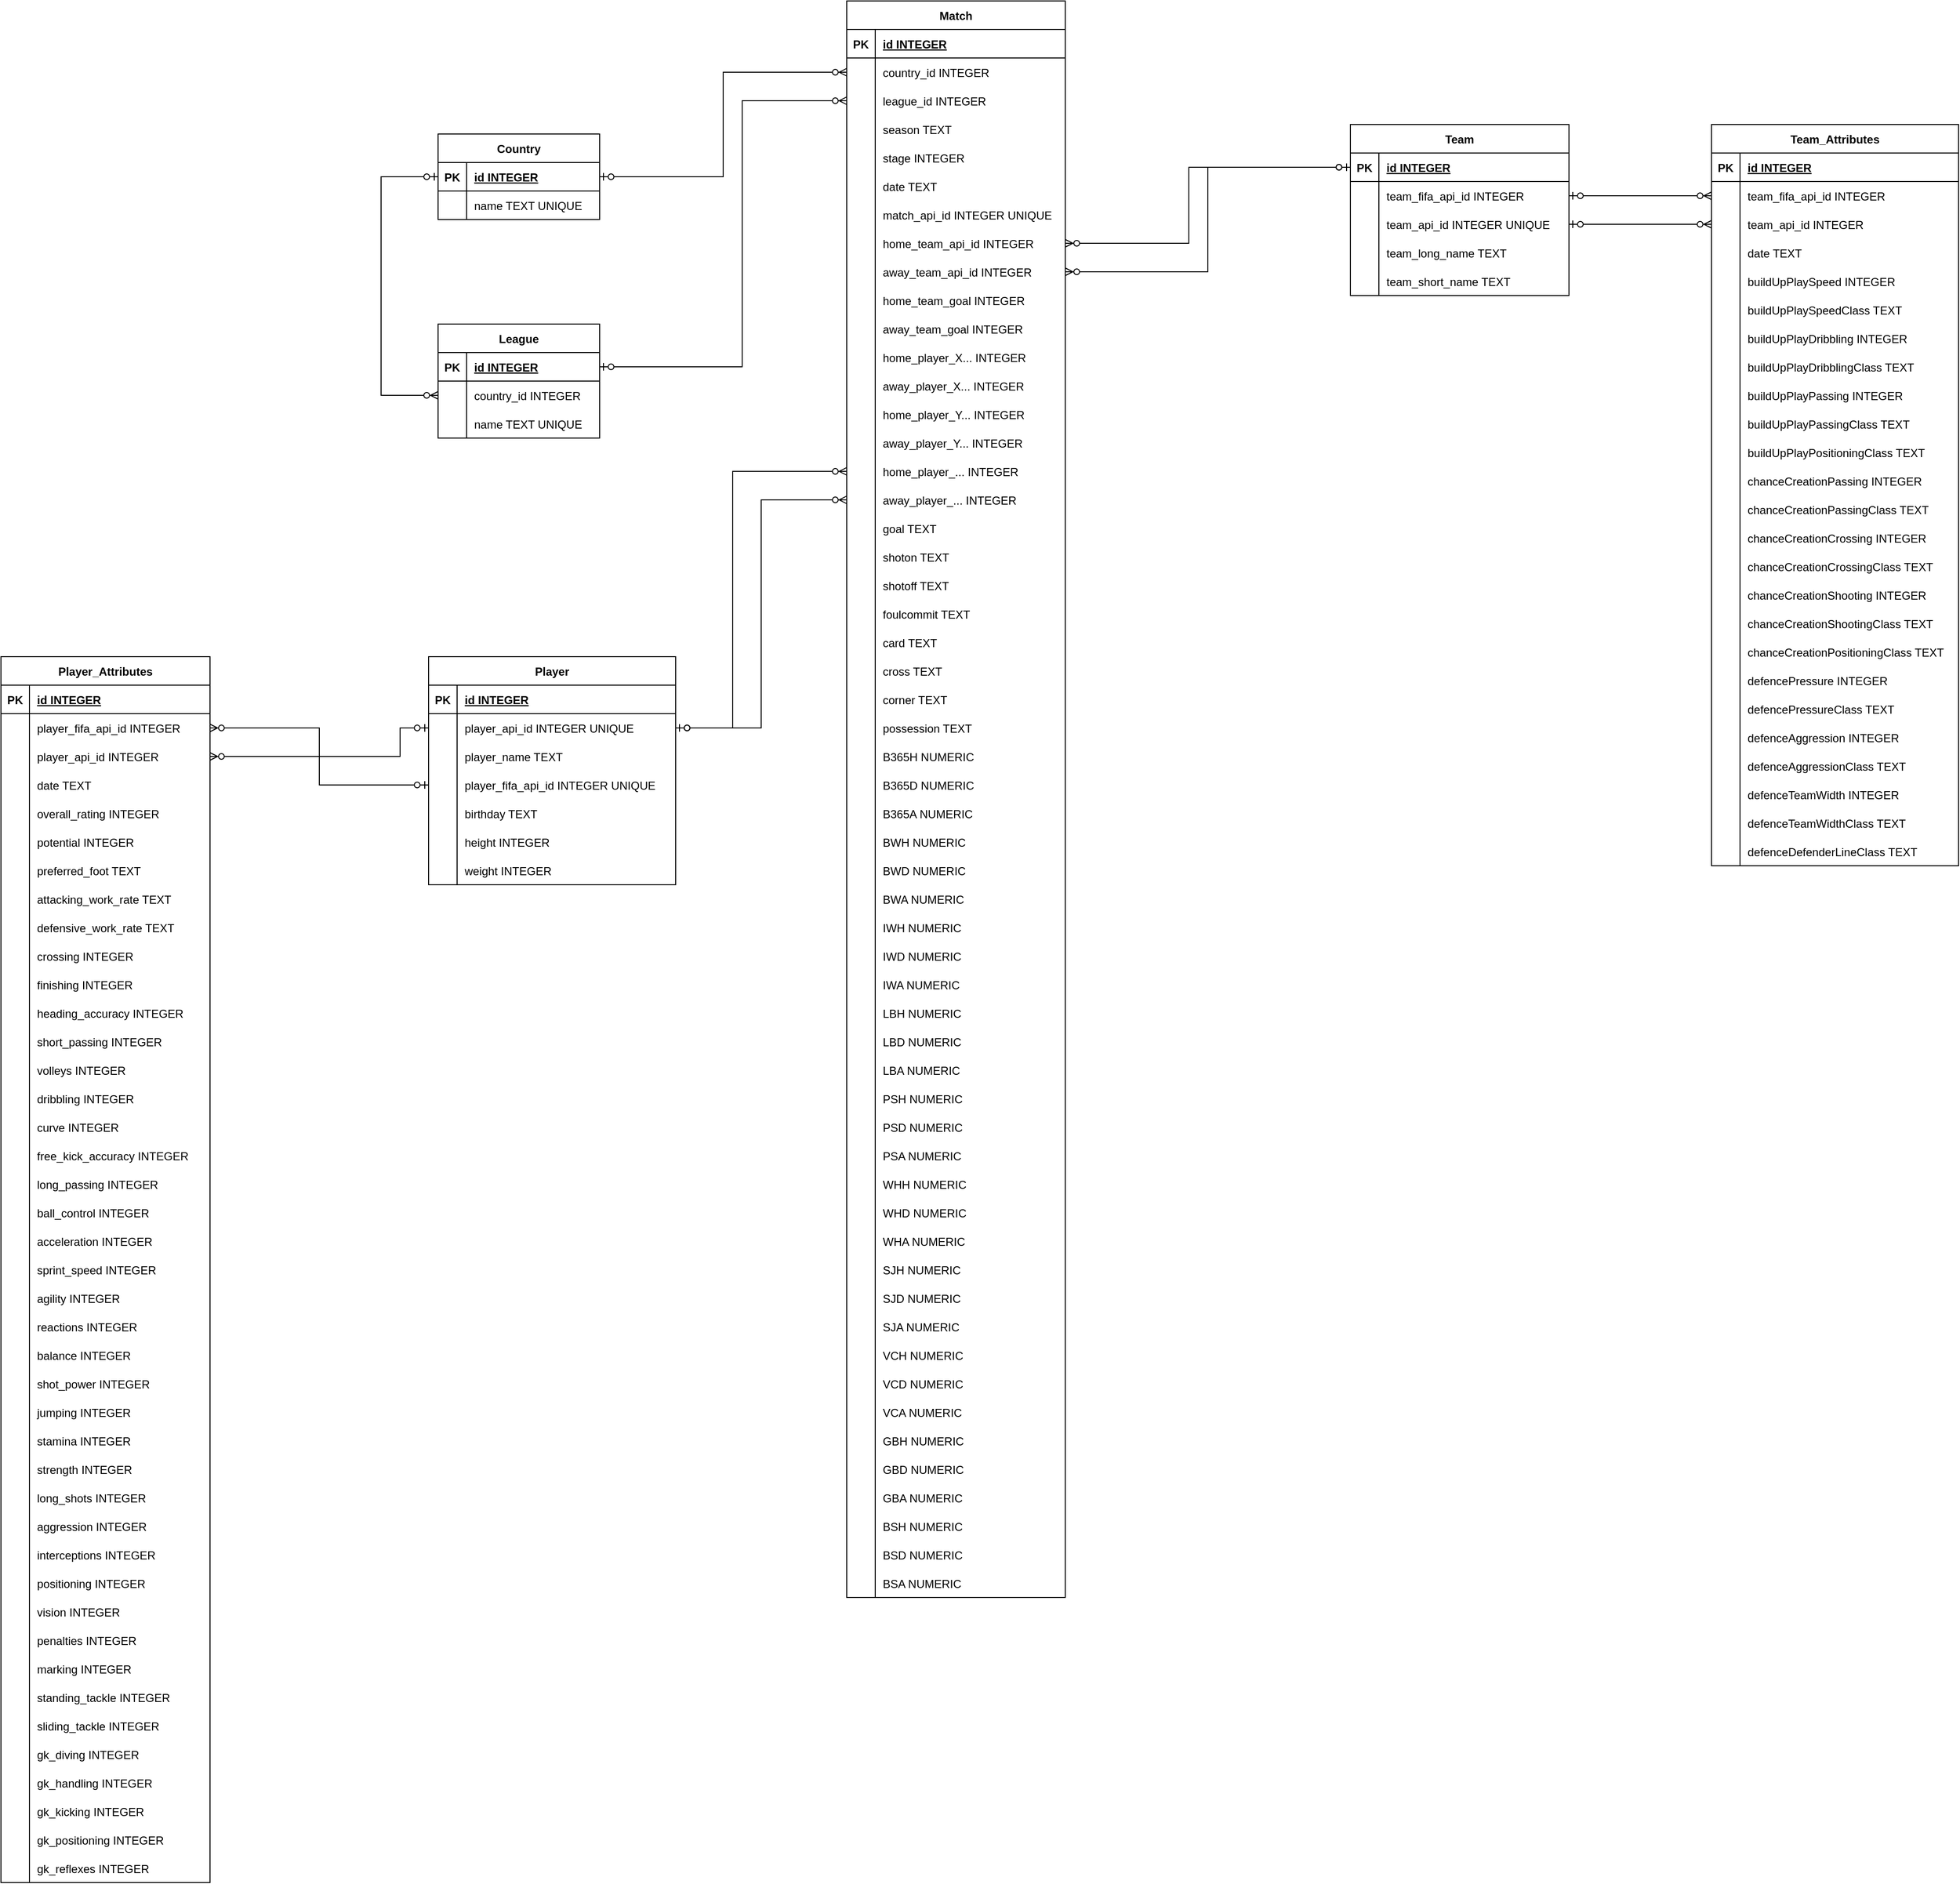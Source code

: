 <mxfile version="26.0.14">
  <diagram name="Page-1" id="R68HehCGDI5DnvVGcU4l">
    <mxGraphModel dx="2216" dy="1832" grid="1" gridSize="10" guides="1" tooltips="1" connect="1" arrows="1" fold="1" page="1" pageScale="1" pageWidth="850" pageHeight="1100" math="0" shadow="0">
      <root>
        <mxCell id="0" />
        <mxCell id="1" parent="0" />
        <mxCell id="Rqg7A6xBKSwPC9z2pmb6-1996" value="Player_Attributes" style="shape=table;startSize=30;container=1;collapsible=1;childLayout=tableLayout;fixedRows=1;rowLines=0;fontStyle=1;align=center;resizeLast=1;" parent="1" vertex="1">
          <mxGeometry x="-620" y="140" width="220" height="1290" as="geometry" />
        </mxCell>
        <mxCell id="Rqg7A6xBKSwPC9z2pmb6-1997" value="" style="shape=tableRow;horizontal=0;startSize=0;swimlaneHead=0;swimlaneBody=0;fillColor=none;collapsible=0;dropTarget=0;points=[[0,0.5],[1,0.5]];portConstraint=eastwest;strokeColor=inherit;top=0;left=0;right=0;bottom=1;" parent="Rqg7A6xBKSwPC9z2pmb6-1996" vertex="1">
          <mxGeometry y="30" width="220" height="30" as="geometry" />
        </mxCell>
        <mxCell id="Rqg7A6xBKSwPC9z2pmb6-1998" value="PK" style="shape=partialRectangle;overflow=hidden;connectable=0;fillColor=none;strokeColor=inherit;top=0;left=0;bottom=0;right=0;fontStyle=1;" parent="Rqg7A6xBKSwPC9z2pmb6-1997" vertex="1">
          <mxGeometry width="30" height="30" as="geometry">
            <mxRectangle width="30" height="30" as="alternateBounds" />
          </mxGeometry>
        </mxCell>
        <mxCell id="Rqg7A6xBKSwPC9z2pmb6-1999" value="id&#x9;INTEGER  " style="shape=partialRectangle;overflow=hidden;connectable=0;fillColor=none;align=left;strokeColor=inherit;top=0;left=0;bottom=0;right=0;spacingLeft=6;fontStyle=5;" parent="Rqg7A6xBKSwPC9z2pmb6-1997" vertex="1">
          <mxGeometry x="30" width="190" height="30" as="geometry">
            <mxRectangle width="190" height="30" as="alternateBounds" />
          </mxGeometry>
        </mxCell>
        <mxCell id="Rqg7A6xBKSwPC9z2pmb6-2000" value="" style="shape=tableRow;horizontal=0;startSize=0;swimlaneHead=0;swimlaneBody=0;fillColor=none;collapsible=0;dropTarget=0;points=[[0,0.5],[1,0.5]];portConstraint=eastwest;strokeColor=inherit;top=0;left=0;right=0;bottom=0;" parent="Rqg7A6xBKSwPC9z2pmb6-1996" vertex="1">
          <mxGeometry y="60" width="220" height="30" as="geometry" />
        </mxCell>
        <mxCell id="Rqg7A6xBKSwPC9z2pmb6-2001" value="" style="shape=partialRectangle;overflow=hidden;connectable=0;fillColor=none;strokeColor=inherit;top=0;left=0;bottom=0;right=0;" parent="Rqg7A6xBKSwPC9z2pmb6-2000" vertex="1">
          <mxGeometry width="30" height="30" as="geometry">
            <mxRectangle width="30" height="30" as="alternateBounds" />
          </mxGeometry>
        </mxCell>
        <mxCell id="Rqg7A6xBKSwPC9z2pmb6-2002" value="player_fifa_api_id&#x9;INTEGER" style="shape=partialRectangle;overflow=hidden;connectable=0;fillColor=none;align=left;strokeColor=inherit;top=0;left=0;bottom=0;right=0;spacingLeft=6;" parent="Rqg7A6xBKSwPC9z2pmb6-2000" vertex="1">
          <mxGeometry x="30" width="190" height="30" as="geometry">
            <mxRectangle width="190" height="30" as="alternateBounds" />
          </mxGeometry>
        </mxCell>
        <mxCell id="Rqg7A6xBKSwPC9z2pmb6-2003" value="" style="shape=tableRow;horizontal=0;startSize=0;swimlaneHead=0;swimlaneBody=0;fillColor=none;collapsible=0;dropTarget=0;points=[[0,0.5],[1,0.5]];portConstraint=eastwest;strokeColor=inherit;top=0;left=0;right=0;bottom=0;" parent="Rqg7A6xBKSwPC9z2pmb6-1996" vertex="1">
          <mxGeometry y="90" width="220" height="30" as="geometry" />
        </mxCell>
        <mxCell id="Rqg7A6xBKSwPC9z2pmb6-2004" value="" style="shape=partialRectangle;overflow=hidden;connectable=0;fillColor=none;strokeColor=inherit;top=0;left=0;bottom=0;right=0;" parent="Rqg7A6xBKSwPC9z2pmb6-2003" vertex="1">
          <mxGeometry width="30" height="30" as="geometry">
            <mxRectangle width="30" height="30" as="alternateBounds" />
          </mxGeometry>
        </mxCell>
        <mxCell id="Rqg7A6xBKSwPC9z2pmb6-2005" value="player_api_id&#x9;INTEGER" style="shape=partialRectangle;overflow=hidden;connectable=0;fillColor=none;align=left;strokeColor=inherit;top=0;left=0;bottom=0;right=0;spacingLeft=6;" parent="Rqg7A6xBKSwPC9z2pmb6-2003" vertex="1">
          <mxGeometry x="30" width="190" height="30" as="geometry">
            <mxRectangle width="190" height="30" as="alternateBounds" />
          </mxGeometry>
        </mxCell>
        <mxCell id="Rqg7A6xBKSwPC9z2pmb6-2006" value="" style="shape=tableRow;horizontal=0;startSize=0;swimlaneHead=0;swimlaneBody=0;fillColor=none;collapsible=0;dropTarget=0;points=[[0,0.5],[1,0.5]];portConstraint=eastwest;strokeColor=inherit;top=0;left=0;right=0;bottom=0;" parent="Rqg7A6xBKSwPC9z2pmb6-1996" vertex="1">
          <mxGeometry y="120" width="220" height="30" as="geometry" />
        </mxCell>
        <mxCell id="Rqg7A6xBKSwPC9z2pmb6-2007" value="" style="shape=partialRectangle;overflow=hidden;connectable=0;fillColor=none;strokeColor=inherit;top=0;left=0;bottom=0;right=0;" parent="Rqg7A6xBKSwPC9z2pmb6-2006" vertex="1">
          <mxGeometry width="30" height="30" as="geometry">
            <mxRectangle width="30" height="30" as="alternateBounds" />
          </mxGeometry>
        </mxCell>
        <mxCell id="Rqg7A6xBKSwPC9z2pmb6-2008" value="date&#x9;TEXT" style="shape=partialRectangle;overflow=hidden;connectable=0;fillColor=none;align=left;strokeColor=inherit;top=0;left=0;bottom=0;right=0;spacingLeft=6;" parent="Rqg7A6xBKSwPC9z2pmb6-2006" vertex="1">
          <mxGeometry x="30" width="190" height="30" as="geometry">
            <mxRectangle width="190" height="30" as="alternateBounds" />
          </mxGeometry>
        </mxCell>
        <mxCell id="Rqg7A6xBKSwPC9z2pmb6-2009" value="" style="shape=tableRow;horizontal=0;startSize=0;swimlaneHead=0;swimlaneBody=0;fillColor=none;collapsible=0;dropTarget=0;points=[[0,0.5],[1,0.5]];portConstraint=eastwest;strokeColor=inherit;top=0;left=0;right=0;bottom=0;" parent="Rqg7A6xBKSwPC9z2pmb6-1996" vertex="1">
          <mxGeometry y="150" width="220" height="30" as="geometry" />
        </mxCell>
        <mxCell id="Rqg7A6xBKSwPC9z2pmb6-2010" value="" style="shape=partialRectangle;overflow=hidden;connectable=0;fillColor=none;strokeColor=inherit;top=0;left=0;bottom=0;right=0;" parent="Rqg7A6xBKSwPC9z2pmb6-2009" vertex="1">
          <mxGeometry width="30" height="30" as="geometry">
            <mxRectangle width="30" height="30" as="alternateBounds" />
          </mxGeometry>
        </mxCell>
        <mxCell id="Rqg7A6xBKSwPC9z2pmb6-2011" value="overall_rating&#x9;INTEGER" style="shape=partialRectangle;overflow=hidden;connectable=0;fillColor=none;align=left;strokeColor=inherit;top=0;left=0;bottom=0;right=0;spacingLeft=6;" parent="Rqg7A6xBKSwPC9z2pmb6-2009" vertex="1">
          <mxGeometry x="30" width="190" height="30" as="geometry">
            <mxRectangle width="190" height="30" as="alternateBounds" />
          </mxGeometry>
        </mxCell>
        <mxCell id="Rqg7A6xBKSwPC9z2pmb6-2012" value="" style="shape=tableRow;horizontal=0;startSize=0;swimlaneHead=0;swimlaneBody=0;fillColor=none;collapsible=0;dropTarget=0;points=[[0,0.5],[1,0.5]];portConstraint=eastwest;strokeColor=inherit;top=0;left=0;right=0;bottom=0;" parent="Rqg7A6xBKSwPC9z2pmb6-1996" vertex="1">
          <mxGeometry y="180" width="220" height="30" as="geometry" />
        </mxCell>
        <mxCell id="Rqg7A6xBKSwPC9z2pmb6-2013" value="" style="shape=partialRectangle;overflow=hidden;connectable=0;fillColor=none;strokeColor=inherit;top=0;left=0;bottom=0;right=0;" parent="Rqg7A6xBKSwPC9z2pmb6-2012" vertex="1">
          <mxGeometry width="30" height="30" as="geometry">
            <mxRectangle width="30" height="30" as="alternateBounds" />
          </mxGeometry>
        </mxCell>
        <mxCell id="Rqg7A6xBKSwPC9z2pmb6-2014" value="potential&#x9;INTEGER" style="shape=partialRectangle;overflow=hidden;connectable=0;fillColor=none;align=left;strokeColor=inherit;top=0;left=0;bottom=0;right=0;spacingLeft=6;" parent="Rqg7A6xBKSwPC9z2pmb6-2012" vertex="1">
          <mxGeometry x="30" width="190" height="30" as="geometry">
            <mxRectangle width="190" height="30" as="alternateBounds" />
          </mxGeometry>
        </mxCell>
        <mxCell id="Rqg7A6xBKSwPC9z2pmb6-2015" value="" style="shape=tableRow;horizontal=0;startSize=0;swimlaneHead=0;swimlaneBody=0;fillColor=none;collapsible=0;dropTarget=0;points=[[0,0.5],[1,0.5]];portConstraint=eastwest;strokeColor=inherit;top=0;left=0;right=0;bottom=0;" parent="Rqg7A6xBKSwPC9z2pmb6-1996" vertex="1">
          <mxGeometry y="210" width="220" height="30" as="geometry" />
        </mxCell>
        <mxCell id="Rqg7A6xBKSwPC9z2pmb6-2016" value="" style="shape=partialRectangle;overflow=hidden;connectable=0;fillColor=none;strokeColor=inherit;top=0;left=0;bottom=0;right=0;" parent="Rqg7A6xBKSwPC9z2pmb6-2015" vertex="1">
          <mxGeometry width="30" height="30" as="geometry">
            <mxRectangle width="30" height="30" as="alternateBounds" />
          </mxGeometry>
        </mxCell>
        <mxCell id="Rqg7A6xBKSwPC9z2pmb6-2017" value="preferred_foot&#x9;TEXT" style="shape=partialRectangle;overflow=hidden;connectable=0;fillColor=none;align=left;strokeColor=inherit;top=0;left=0;bottom=0;right=0;spacingLeft=6;" parent="Rqg7A6xBKSwPC9z2pmb6-2015" vertex="1">
          <mxGeometry x="30" width="190" height="30" as="geometry">
            <mxRectangle width="190" height="30" as="alternateBounds" />
          </mxGeometry>
        </mxCell>
        <mxCell id="Rqg7A6xBKSwPC9z2pmb6-2018" value="" style="shape=tableRow;horizontal=0;startSize=0;swimlaneHead=0;swimlaneBody=0;fillColor=none;collapsible=0;dropTarget=0;points=[[0,0.5],[1,0.5]];portConstraint=eastwest;strokeColor=inherit;top=0;left=0;right=0;bottom=0;" parent="Rqg7A6xBKSwPC9z2pmb6-1996" vertex="1">
          <mxGeometry y="240" width="220" height="30" as="geometry" />
        </mxCell>
        <mxCell id="Rqg7A6xBKSwPC9z2pmb6-2019" value="" style="shape=partialRectangle;overflow=hidden;connectable=0;fillColor=none;strokeColor=inherit;top=0;left=0;bottom=0;right=0;" parent="Rqg7A6xBKSwPC9z2pmb6-2018" vertex="1">
          <mxGeometry width="30" height="30" as="geometry">
            <mxRectangle width="30" height="30" as="alternateBounds" />
          </mxGeometry>
        </mxCell>
        <mxCell id="Rqg7A6xBKSwPC9z2pmb6-2020" value="attacking_work_rate&#x9;TEXT" style="shape=partialRectangle;overflow=hidden;connectable=0;fillColor=none;align=left;strokeColor=inherit;top=0;left=0;bottom=0;right=0;spacingLeft=6;" parent="Rqg7A6xBKSwPC9z2pmb6-2018" vertex="1">
          <mxGeometry x="30" width="190" height="30" as="geometry">
            <mxRectangle width="190" height="30" as="alternateBounds" />
          </mxGeometry>
        </mxCell>
        <mxCell id="Rqg7A6xBKSwPC9z2pmb6-2021" value="" style="shape=tableRow;horizontal=0;startSize=0;swimlaneHead=0;swimlaneBody=0;fillColor=none;collapsible=0;dropTarget=0;points=[[0,0.5],[1,0.5]];portConstraint=eastwest;strokeColor=inherit;top=0;left=0;right=0;bottom=0;" parent="Rqg7A6xBKSwPC9z2pmb6-1996" vertex="1">
          <mxGeometry y="270" width="220" height="30" as="geometry" />
        </mxCell>
        <mxCell id="Rqg7A6xBKSwPC9z2pmb6-2022" value="" style="shape=partialRectangle;overflow=hidden;connectable=0;fillColor=none;strokeColor=inherit;top=0;left=0;bottom=0;right=0;" parent="Rqg7A6xBKSwPC9z2pmb6-2021" vertex="1">
          <mxGeometry width="30" height="30" as="geometry">
            <mxRectangle width="30" height="30" as="alternateBounds" />
          </mxGeometry>
        </mxCell>
        <mxCell id="Rqg7A6xBKSwPC9z2pmb6-2023" value="defensive_work_rate&#x9;TEXT" style="shape=partialRectangle;overflow=hidden;connectable=0;fillColor=none;align=left;strokeColor=inherit;top=0;left=0;bottom=0;right=0;spacingLeft=6;" parent="Rqg7A6xBKSwPC9z2pmb6-2021" vertex="1">
          <mxGeometry x="30" width="190" height="30" as="geometry">
            <mxRectangle width="190" height="30" as="alternateBounds" />
          </mxGeometry>
        </mxCell>
        <mxCell id="Rqg7A6xBKSwPC9z2pmb6-2024" value="" style="shape=tableRow;horizontal=0;startSize=0;swimlaneHead=0;swimlaneBody=0;fillColor=none;collapsible=0;dropTarget=0;points=[[0,0.5],[1,0.5]];portConstraint=eastwest;strokeColor=inherit;top=0;left=0;right=0;bottom=0;" parent="Rqg7A6xBKSwPC9z2pmb6-1996" vertex="1">
          <mxGeometry y="300" width="220" height="30" as="geometry" />
        </mxCell>
        <mxCell id="Rqg7A6xBKSwPC9z2pmb6-2025" value="" style="shape=partialRectangle;overflow=hidden;connectable=0;fillColor=none;strokeColor=inherit;top=0;left=0;bottom=0;right=0;" parent="Rqg7A6xBKSwPC9z2pmb6-2024" vertex="1">
          <mxGeometry width="30" height="30" as="geometry">
            <mxRectangle width="30" height="30" as="alternateBounds" />
          </mxGeometry>
        </mxCell>
        <mxCell id="Rqg7A6xBKSwPC9z2pmb6-2026" value="crossing&#x9;INTEGER" style="shape=partialRectangle;overflow=hidden;connectable=0;fillColor=none;align=left;strokeColor=inherit;top=0;left=0;bottom=0;right=0;spacingLeft=6;" parent="Rqg7A6xBKSwPC9z2pmb6-2024" vertex="1">
          <mxGeometry x="30" width="190" height="30" as="geometry">
            <mxRectangle width="190" height="30" as="alternateBounds" />
          </mxGeometry>
        </mxCell>
        <mxCell id="Rqg7A6xBKSwPC9z2pmb6-2027" value="" style="shape=tableRow;horizontal=0;startSize=0;swimlaneHead=0;swimlaneBody=0;fillColor=none;collapsible=0;dropTarget=0;points=[[0,0.5],[1,0.5]];portConstraint=eastwest;strokeColor=inherit;top=0;left=0;right=0;bottom=0;" parent="Rqg7A6xBKSwPC9z2pmb6-1996" vertex="1">
          <mxGeometry y="330" width="220" height="30" as="geometry" />
        </mxCell>
        <mxCell id="Rqg7A6xBKSwPC9z2pmb6-2028" value="" style="shape=partialRectangle;overflow=hidden;connectable=0;fillColor=none;strokeColor=inherit;top=0;left=0;bottom=0;right=0;" parent="Rqg7A6xBKSwPC9z2pmb6-2027" vertex="1">
          <mxGeometry width="30" height="30" as="geometry">
            <mxRectangle width="30" height="30" as="alternateBounds" />
          </mxGeometry>
        </mxCell>
        <mxCell id="Rqg7A6xBKSwPC9z2pmb6-2029" value="finishing&#x9;INTEGER" style="shape=partialRectangle;overflow=hidden;connectable=0;fillColor=none;align=left;strokeColor=inherit;top=0;left=0;bottom=0;right=0;spacingLeft=6;" parent="Rqg7A6xBKSwPC9z2pmb6-2027" vertex="1">
          <mxGeometry x="30" width="190" height="30" as="geometry">
            <mxRectangle width="190" height="30" as="alternateBounds" />
          </mxGeometry>
        </mxCell>
        <mxCell id="Rqg7A6xBKSwPC9z2pmb6-2030" value="" style="shape=tableRow;horizontal=0;startSize=0;swimlaneHead=0;swimlaneBody=0;fillColor=none;collapsible=0;dropTarget=0;points=[[0,0.5],[1,0.5]];portConstraint=eastwest;strokeColor=inherit;top=0;left=0;right=0;bottom=0;" parent="Rqg7A6xBKSwPC9z2pmb6-1996" vertex="1">
          <mxGeometry y="360" width="220" height="30" as="geometry" />
        </mxCell>
        <mxCell id="Rqg7A6xBKSwPC9z2pmb6-2031" value="" style="shape=partialRectangle;overflow=hidden;connectable=0;fillColor=none;strokeColor=inherit;top=0;left=0;bottom=0;right=0;" parent="Rqg7A6xBKSwPC9z2pmb6-2030" vertex="1">
          <mxGeometry width="30" height="30" as="geometry">
            <mxRectangle width="30" height="30" as="alternateBounds" />
          </mxGeometry>
        </mxCell>
        <mxCell id="Rqg7A6xBKSwPC9z2pmb6-2032" value="heading_accuracy&#x9;INTEGER" style="shape=partialRectangle;overflow=hidden;connectable=0;fillColor=none;align=left;strokeColor=inherit;top=0;left=0;bottom=0;right=0;spacingLeft=6;" parent="Rqg7A6xBKSwPC9z2pmb6-2030" vertex="1">
          <mxGeometry x="30" width="190" height="30" as="geometry">
            <mxRectangle width="190" height="30" as="alternateBounds" />
          </mxGeometry>
        </mxCell>
        <mxCell id="Rqg7A6xBKSwPC9z2pmb6-2033" value="" style="shape=tableRow;horizontal=0;startSize=0;swimlaneHead=0;swimlaneBody=0;fillColor=none;collapsible=0;dropTarget=0;points=[[0,0.5],[1,0.5]];portConstraint=eastwest;strokeColor=inherit;top=0;left=0;right=0;bottom=0;" parent="Rqg7A6xBKSwPC9z2pmb6-1996" vertex="1">
          <mxGeometry y="390" width="220" height="30" as="geometry" />
        </mxCell>
        <mxCell id="Rqg7A6xBKSwPC9z2pmb6-2034" value="" style="shape=partialRectangle;overflow=hidden;connectable=0;fillColor=none;strokeColor=inherit;top=0;left=0;bottom=0;right=0;" parent="Rqg7A6xBKSwPC9z2pmb6-2033" vertex="1">
          <mxGeometry width="30" height="30" as="geometry">
            <mxRectangle width="30" height="30" as="alternateBounds" />
          </mxGeometry>
        </mxCell>
        <mxCell id="Rqg7A6xBKSwPC9z2pmb6-2035" value="short_passing&#x9;INTEGER" style="shape=partialRectangle;overflow=hidden;connectable=0;fillColor=none;align=left;strokeColor=inherit;top=0;left=0;bottom=0;right=0;spacingLeft=6;" parent="Rqg7A6xBKSwPC9z2pmb6-2033" vertex="1">
          <mxGeometry x="30" width="190" height="30" as="geometry">
            <mxRectangle width="190" height="30" as="alternateBounds" />
          </mxGeometry>
        </mxCell>
        <mxCell id="Rqg7A6xBKSwPC9z2pmb6-2036" value="" style="shape=tableRow;horizontal=0;startSize=0;swimlaneHead=0;swimlaneBody=0;fillColor=none;collapsible=0;dropTarget=0;points=[[0,0.5],[1,0.5]];portConstraint=eastwest;strokeColor=inherit;top=0;left=0;right=0;bottom=0;" parent="Rqg7A6xBKSwPC9z2pmb6-1996" vertex="1">
          <mxGeometry y="420" width="220" height="30" as="geometry" />
        </mxCell>
        <mxCell id="Rqg7A6xBKSwPC9z2pmb6-2037" value="" style="shape=partialRectangle;overflow=hidden;connectable=0;fillColor=none;strokeColor=inherit;top=0;left=0;bottom=0;right=0;" parent="Rqg7A6xBKSwPC9z2pmb6-2036" vertex="1">
          <mxGeometry width="30" height="30" as="geometry">
            <mxRectangle width="30" height="30" as="alternateBounds" />
          </mxGeometry>
        </mxCell>
        <mxCell id="Rqg7A6xBKSwPC9z2pmb6-2038" value="volleys&#x9;INTEGER" style="shape=partialRectangle;overflow=hidden;connectable=0;fillColor=none;align=left;strokeColor=inherit;top=0;left=0;bottom=0;right=0;spacingLeft=6;" parent="Rqg7A6xBKSwPC9z2pmb6-2036" vertex="1">
          <mxGeometry x="30" width="190" height="30" as="geometry">
            <mxRectangle width="190" height="30" as="alternateBounds" />
          </mxGeometry>
        </mxCell>
        <mxCell id="Rqg7A6xBKSwPC9z2pmb6-2039" value="" style="shape=tableRow;horizontal=0;startSize=0;swimlaneHead=0;swimlaneBody=0;fillColor=none;collapsible=0;dropTarget=0;points=[[0,0.5],[1,0.5]];portConstraint=eastwest;strokeColor=inherit;top=0;left=0;right=0;bottom=0;" parent="Rqg7A6xBKSwPC9z2pmb6-1996" vertex="1">
          <mxGeometry y="450" width="220" height="30" as="geometry" />
        </mxCell>
        <mxCell id="Rqg7A6xBKSwPC9z2pmb6-2040" value="" style="shape=partialRectangle;overflow=hidden;connectable=0;fillColor=none;strokeColor=inherit;top=0;left=0;bottom=0;right=0;" parent="Rqg7A6xBKSwPC9z2pmb6-2039" vertex="1">
          <mxGeometry width="30" height="30" as="geometry">
            <mxRectangle width="30" height="30" as="alternateBounds" />
          </mxGeometry>
        </mxCell>
        <mxCell id="Rqg7A6xBKSwPC9z2pmb6-2041" value="dribbling&#x9;INTEGER" style="shape=partialRectangle;overflow=hidden;connectable=0;fillColor=none;align=left;strokeColor=inherit;top=0;left=0;bottom=0;right=0;spacingLeft=6;" parent="Rqg7A6xBKSwPC9z2pmb6-2039" vertex="1">
          <mxGeometry x="30" width="190" height="30" as="geometry">
            <mxRectangle width="190" height="30" as="alternateBounds" />
          </mxGeometry>
        </mxCell>
        <mxCell id="Rqg7A6xBKSwPC9z2pmb6-2042" value="" style="shape=tableRow;horizontal=0;startSize=0;swimlaneHead=0;swimlaneBody=0;fillColor=none;collapsible=0;dropTarget=0;points=[[0,0.5],[1,0.5]];portConstraint=eastwest;strokeColor=inherit;top=0;left=0;right=0;bottom=0;" parent="Rqg7A6xBKSwPC9z2pmb6-1996" vertex="1">
          <mxGeometry y="480" width="220" height="30" as="geometry" />
        </mxCell>
        <mxCell id="Rqg7A6xBKSwPC9z2pmb6-2043" value="" style="shape=partialRectangle;overflow=hidden;connectable=0;fillColor=none;strokeColor=inherit;top=0;left=0;bottom=0;right=0;" parent="Rqg7A6xBKSwPC9z2pmb6-2042" vertex="1">
          <mxGeometry width="30" height="30" as="geometry">
            <mxRectangle width="30" height="30" as="alternateBounds" />
          </mxGeometry>
        </mxCell>
        <mxCell id="Rqg7A6xBKSwPC9z2pmb6-2044" value="curve&#x9;INTEGER" style="shape=partialRectangle;overflow=hidden;connectable=0;fillColor=none;align=left;strokeColor=inherit;top=0;left=0;bottom=0;right=0;spacingLeft=6;" parent="Rqg7A6xBKSwPC9z2pmb6-2042" vertex="1">
          <mxGeometry x="30" width="190" height="30" as="geometry">
            <mxRectangle width="190" height="30" as="alternateBounds" />
          </mxGeometry>
        </mxCell>
        <mxCell id="Rqg7A6xBKSwPC9z2pmb6-2045" value="" style="shape=tableRow;horizontal=0;startSize=0;swimlaneHead=0;swimlaneBody=0;fillColor=none;collapsible=0;dropTarget=0;points=[[0,0.5],[1,0.5]];portConstraint=eastwest;strokeColor=inherit;top=0;left=0;right=0;bottom=0;" parent="Rqg7A6xBKSwPC9z2pmb6-1996" vertex="1">
          <mxGeometry y="510" width="220" height="30" as="geometry" />
        </mxCell>
        <mxCell id="Rqg7A6xBKSwPC9z2pmb6-2046" value="" style="shape=partialRectangle;overflow=hidden;connectable=0;fillColor=none;strokeColor=inherit;top=0;left=0;bottom=0;right=0;" parent="Rqg7A6xBKSwPC9z2pmb6-2045" vertex="1">
          <mxGeometry width="30" height="30" as="geometry">
            <mxRectangle width="30" height="30" as="alternateBounds" />
          </mxGeometry>
        </mxCell>
        <mxCell id="Rqg7A6xBKSwPC9z2pmb6-2047" value="free_kick_accuracy&#x9;INTEGER" style="shape=partialRectangle;overflow=hidden;connectable=0;fillColor=none;align=left;strokeColor=inherit;top=0;left=0;bottom=0;right=0;spacingLeft=6;" parent="Rqg7A6xBKSwPC9z2pmb6-2045" vertex="1">
          <mxGeometry x="30" width="190" height="30" as="geometry">
            <mxRectangle width="190" height="30" as="alternateBounds" />
          </mxGeometry>
        </mxCell>
        <mxCell id="Rqg7A6xBKSwPC9z2pmb6-2048" value="" style="shape=tableRow;horizontal=0;startSize=0;swimlaneHead=0;swimlaneBody=0;fillColor=none;collapsible=0;dropTarget=0;points=[[0,0.5],[1,0.5]];portConstraint=eastwest;strokeColor=inherit;top=0;left=0;right=0;bottom=0;" parent="Rqg7A6xBKSwPC9z2pmb6-1996" vertex="1">
          <mxGeometry y="540" width="220" height="30" as="geometry" />
        </mxCell>
        <mxCell id="Rqg7A6xBKSwPC9z2pmb6-2049" value="" style="shape=partialRectangle;overflow=hidden;connectable=0;fillColor=none;strokeColor=inherit;top=0;left=0;bottom=0;right=0;" parent="Rqg7A6xBKSwPC9z2pmb6-2048" vertex="1">
          <mxGeometry width="30" height="30" as="geometry">
            <mxRectangle width="30" height="30" as="alternateBounds" />
          </mxGeometry>
        </mxCell>
        <mxCell id="Rqg7A6xBKSwPC9z2pmb6-2050" value="long_passing&#x9;INTEGER" style="shape=partialRectangle;overflow=hidden;connectable=0;fillColor=none;align=left;strokeColor=inherit;top=0;left=0;bottom=0;right=0;spacingLeft=6;" parent="Rqg7A6xBKSwPC9z2pmb6-2048" vertex="1">
          <mxGeometry x="30" width="190" height="30" as="geometry">
            <mxRectangle width="190" height="30" as="alternateBounds" />
          </mxGeometry>
        </mxCell>
        <mxCell id="Rqg7A6xBKSwPC9z2pmb6-2051" value="" style="shape=tableRow;horizontal=0;startSize=0;swimlaneHead=0;swimlaneBody=0;fillColor=none;collapsible=0;dropTarget=0;points=[[0,0.5],[1,0.5]];portConstraint=eastwest;strokeColor=inherit;top=0;left=0;right=0;bottom=0;" parent="Rqg7A6xBKSwPC9z2pmb6-1996" vertex="1">
          <mxGeometry y="570" width="220" height="30" as="geometry" />
        </mxCell>
        <mxCell id="Rqg7A6xBKSwPC9z2pmb6-2052" value="" style="shape=partialRectangle;overflow=hidden;connectable=0;fillColor=none;strokeColor=inherit;top=0;left=0;bottom=0;right=0;" parent="Rqg7A6xBKSwPC9z2pmb6-2051" vertex="1">
          <mxGeometry width="30" height="30" as="geometry">
            <mxRectangle width="30" height="30" as="alternateBounds" />
          </mxGeometry>
        </mxCell>
        <mxCell id="Rqg7A6xBKSwPC9z2pmb6-2053" value="ball_control&#x9;INTEGER" style="shape=partialRectangle;overflow=hidden;connectable=0;fillColor=none;align=left;strokeColor=inherit;top=0;left=0;bottom=0;right=0;spacingLeft=6;" parent="Rqg7A6xBKSwPC9z2pmb6-2051" vertex="1">
          <mxGeometry x="30" width="190" height="30" as="geometry">
            <mxRectangle width="190" height="30" as="alternateBounds" />
          </mxGeometry>
        </mxCell>
        <mxCell id="Rqg7A6xBKSwPC9z2pmb6-2054" value="" style="shape=tableRow;horizontal=0;startSize=0;swimlaneHead=0;swimlaneBody=0;fillColor=none;collapsible=0;dropTarget=0;points=[[0,0.5],[1,0.5]];portConstraint=eastwest;strokeColor=inherit;top=0;left=0;right=0;bottom=0;" parent="Rqg7A6xBKSwPC9z2pmb6-1996" vertex="1">
          <mxGeometry y="600" width="220" height="30" as="geometry" />
        </mxCell>
        <mxCell id="Rqg7A6xBKSwPC9z2pmb6-2055" value="" style="shape=partialRectangle;overflow=hidden;connectable=0;fillColor=none;strokeColor=inherit;top=0;left=0;bottom=0;right=0;" parent="Rqg7A6xBKSwPC9z2pmb6-2054" vertex="1">
          <mxGeometry width="30" height="30" as="geometry">
            <mxRectangle width="30" height="30" as="alternateBounds" />
          </mxGeometry>
        </mxCell>
        <mxCell id="Rqg7A6xBKSwPC9z2pmb6-2056" value="acceleration&#x9;INTEGER" style="shape=partialRectangle;overflow=hidden;connectable=0;fillColor=none;align=left;strokeColor=inherit;top=0;left=0;bottom=0;right=0;spacingLeft=6;" parent="Rqg7A6xBKSwPC9z2pmb6-2054" vertex="1">
          <mxGeometry x="30" width="190" height="30" as="geometry">
            <mxRectangle width="190" height="30" as="alternateBounds" />
          </mxGeometry>
        </mxCell>
        <mxCell id="Rqg7A6xBKSwPC9z2pmb6-2057" value="" style="shape=tableRow;horizontal=0;startSize=0;swimlaneHead=0;swimlaneBody=0;fillColor=none;collapsible=0;dropTarget=0;points=[[0,0.5],[1,0.5]];portConstraint=eastwest;strokeColor=inherit;top=0;left=0;right=0;bottom=0;" parent="Rqg7A6xBKSwPC9z2pmb6-1996" vertex="1">
          <mxGeometry y="630" width="220" height="30" as="geometry" />
        </mxCell>
        <mxCell id="Rqg7A6xBKSwPC9z2pmb6-2058" value="" style="shape=partialRectangle;overflow=hidden;connectable=0;fillColor=none;strokeColor=inherit;top=0;left=0;bottom=0;right=0;" parent="Rqg7A6xBKSwPC9z2pmb6-2057" vertex="1">
          <mxGeometry width="30" height="30" as="geometry">
            <mxRectangle width="30" height="30" as="alternateBounds" />
          </mxGeometry>
        </mxCell>
        <mxCell id="Rqg7A6xBKSwPC9z2pmb6-2059" value="sprint_speed&#x9;INTEGER" style="shape=partialRectangle;overflow=hidden;connectable=0;fillColor=none;align=left;strokeColor=inherit;top=0;left=0;bottom=0;right=0;spacingLeft=6;" parent="Rqg7A6xBKSwPC9z2pmb6-2057" vertex="1">
          <mxGeometry x="30" width="190" height="30" as="geometry">
            <mxRectangle width="190" height="30" as="alternateBounds" />
          </mxGeometry>
        </mxCell>
        <mxCell id="Rqg7A6xBKSwPC9z2pmb6-2060" value="" style="shape=tableRow;horizontal=0;startSize=0;swimlaneHead=0;swimlaneBody=0;fillColor=none;collapsible=0;dropTarget=0;points=[[0,0.5],[1,0.5]];portConstraint=eastwest;strokeColor=inherit;top=0;left=0;right=0;bottom=0;" parent="Rqg7A6xBKSwPC9z2pmb6-1996" vertex="1">
          <mxGeometry y="660" width="220" height="30" as="geometry" />
        </mxCell>
        <mxCell id="Rqg7A6xBKSwPC9z2pmb6-2061" value="" style="shape=partialRectangle;overflow=hidden;connectable=0;fillColor=none;strokeColor=inherit;top=0;left=0;bottom=0;right=0;" parent="Rqg7A6xBKSwPC9z2pmb6-2060" vertex="1">
          <mxGeometry width="30" height="30" as="geometry">
            <mxRectangle width="30" height="30" as="alternateBounds" />
          </mxGeometry>
        </mxCell>
        <mxCell id="Rqg7A6xBKSwPC9z2pmb6-2062" value="agility&#x9;INTEGER" style="shape=partialRectangle;overflow=hidden;connectable=0;fillColor=none;align=left;strokeColor=inherit;top=0;left=0;bottom=0;right=0;spacingLeft=6;" parent="Rqg7A6xBKSwPC9z2pmb6-2060" vertex="1">
          <mxGeometry x="30" width="190" height="30" as="geometry">
            <mxRectangle width="190" height="30" as="alternateBounds" />
          </mxGeometry>
        </mxCell>
        <mxCell id="Rqg7A6xBKSwPC9z2pmb6-2063" value="" style="shape=tableRow;horizontal=0;startSize=0;swimlaneHead=0;swimlaneBody=0;fillColor=none;collapsible=0;dropTarget=0;points=[[0,0.5],[1,0.5]];portConstraint=eastwest;strokeColor=inherit;top=0;left=0;right=0;bottom=0;" parent="Rqg7A6xBKSwPC9z2pmb6-1996" vertex="1">
          <mxGeometry y="690" width="220" height="30" as="geometry" />
        </mxCell>
        <mxCell id="Rqg7A6xBKSwPC9z2pmb6-2064" value="" style="shape=partialRectangle;overflow=hidden;connectable=0;fillColor=none;strokeColor=inherit;top=0;left=0;bottom=0;right=0;" parent="Rqg7A6xBKSwPC9z2pmb6-2063" vertex="1">
          <mxGeometry width="30" height="30" as="geometry">
            <mxRectangle width="30" height="30" as="alternateBounds" />
          </mxGeometry>
        </mxCell>
        <mxCell id="Rqg7A6xBKSwPC9z2pmb6-2065" value="reactions&#x9;INTEGER" style="shape=partialRectangle;overflow=hidden;connectable=0;fillColor=none;align=left;strokeColor=inherit;top=0;left=0;bottom=0;right=0;spacingLeft=6;" parent="Rqg7A6xBKSwPC9z2pmb6-2063" vertex="1">
          <mxGeometry x="30" width="190" height="30" as="geometry">
            <mxRectangle width="190" height="30" as="alternateBounds" />
          </mxGeometry>
        </mxCell>
        <mxCell id="Rqg7A6xBKSwPC9z2pmb6-2066" value="" style="shape=tableRow;horizontal=0;startSize=0;swimlaneHead=0;swimlaneBody=0;fillColor=none;collapsible=0;dropTarget=0;points=[[0,0.5],[1,0.5]];portConstraint=eastwest;strokeColor=inherit;top=0;left=0;right=0;bottom=0;" parent="Rqg7A6xBKSwPC9z2pmb6-1996" vertex="1">
          <mxGeometry y="720" width="220" height="30" as="geometry" />
        </mxCell>
        <mxCell id="Rqg7A6xBKSwPC9z2pmb6-2067" value="" style="shape=partialRectangle;overflow=hidden;connectable=0;fillColor=none;strokeColor=inherit;top=0;left=0;bottom=0;right=0;" parent="Rqg7A6xBKSwPC9z2pmb6-2066" vertex="1">
          <mxGeometry width="30" height="30" as="geometry">
            <mxRectangle width="30" height="30" as="alternateBounds" />
          </mxGeometry>
        </mxCell>
        <mxCell id="Rqg7A6xBKSwPC9z2pmb6-2068" value="balance&#x9;INTEGER" style="shape=partialRectangle;overflow=hidden;connectable=0;fillColor=none;align=left;strokeColor=inherit;top=0;left=0;bottom=0;right=0;spacingLeft=6;" parent="Rqg7A6xBKSwPC9z2pmb6-2066" vertex="1">
          <mxGeometry x="30" width="190" height="30" as="geometry">
            <mxRectangle width="190" height="30" as="alternateBounds" />
          </mxGeometry>
        </mxCell>
        <mxCell id="Rqg7A6xBKSwPC9z2pmb6-2069" value="" style="shape=tableRow;horizontal=0;startSize=0;swimlaneHead=0;swimlaneBody=0;fillColor=none;collapsible=0;dropTarget=0;points=[[0,0.5],[1,0.5]];portConstraint=eastwest;strokeColor=inherit;top=0;left=0;right=0;bottom=0;" parent="Rqg7A6xBKSwPC9z2pmb6-1996" vertex="1">
          <mxGeometry y="750" width="220" height="30" as="geometry" />
        </mxCell>
        <mxCell id="Rqg7A6xBKSwPC9z2pmb6-2070" value="" style="shape=partialRectangle;overflow=hidden;connectable=0;fillColor=none;strokeColor=inherit;top=0;left=0;bottom=0;right=0;" parent="Rqg7A6xBKSwPC9z2pmb6-2069" vertex="1">
          <mxGeometry width="30" height="30" as="geometry">
            <mxRectangle width="30" height="30" as="alternateBounds" />
          </mxGeometry>
        </mxCell>
        <mxCell id="Rqg7A6xBKSwPC9z2pmb6-2071" value="shot_power&#x9;INTEGER" style="shape=partialRectangle;overflow=hidden;connectable=0;fillColor=none;align=left;strokeColor=inherit;top=0;left=0;bottom=0;right=0;spacingLeft=6;" parent="Rqg7A6xBKSwPC9z2pmb6-2069" vertex="1">
          <mxGeometry x="30" width="190" height="30" as="geometry">
            <mxRectangle width="190" height="30" as="alternateBounds" />
          </mxGeometry>
        </mxCell>
        <mxCell id="Rqg7A6xBKSwPC9z2pmb6-2072" value="" style="shape=tableRow;horizontal=0;startSize=0;swimlaneHead=0;swimlaneBody=0;fillColor=none;collapsible=0;dropTarget=0;points=[[0,0.5],[1,0.5]];portConstraint=eastwest;strokeColor=inherit;top=0;left=0;right=0;bottom=0;" parent="Rqg7A6xBKSwPC9z2pmb6-1996" vertex="1">
          <mxGeometry y="780" width="220" height="30" as="geometry" />
        </mxCell>
        <mxCell id="Rqg7A6xBKSwPC9z2pmb6-2073" value="" style="shape=partialRectangle;overflow=hidden;connectable=0;fillColor=none;strokeColor=inherit;top=0;left=0;bottom=0;right=0;" parent="Rqg7A6xBKSwPC9z2pmb6-2072" vertex="1">
          <mxGeometry width="30" height="30" as="geometry">
            <mxRectangle width="30" height="30" as="alternateBounds" />
          </mxGeometry>
        </mxCell>
        <mxCell id="Rqg7A6xBKSwPC9z2pmb6-2074" value="jumping&#x9;INTEGER" style="shape=partialRectangle;overflow=hidden;connectable=0;fillColor=none;align=left;strokeColor=inherit;top=0;left=0;bottom=0;right=0;spacingLeft=6;" parent="Rqg7A6xBKSwPC9z2pmb6-2072" vertex="1">
          <mxGeometry x="30" width="190" height="30" as="geometry">
            <mxRectangle width="190" height="30" as="alternateBounds" />
          </mxGeometry>
        </mxCell>
        <mxCell id="Rqg7A6xBKSwPC9z2pmb6-2075" value="" style="shape=tableRow;horizontal=0;startSize=0;swimlaneHead=0;swimlaneBody=0;fillColor=none;collapsible=0;dropTarget=0;points=[[0,0.5],[1,0.5]];portConstraint=eastwest;strokeColor=inherit;top=0;left=0;right=0;bottom=0;" parent="Rqg7A6xBKSwPC9z2pmb6-1996" vertex="1">
          <mxGeometry y="810" width="220" height="30" as="geometry" />
        </mxCell>
        <mxCell id="Rqg7A6xBKSwPC9z2pmb6-2076" value="" style="shape=partialRectangle;overflow=hidden;connectable=0;fillColor=none;strokeColor=inherit;top=0;left=0;bottom=0;right=0;" parent="Rqg7A6xBKSwPC9z2pmb6-2075" vertex="1">
          <mxGeometry width="30" height="30" as="geometry">
            <mxRectangle width="30" height="30" as="alternateBounds" />
          </mxGeometry>
        </mxCell>
        <mxCell id="Rqg7A6xBKSwPC9z2pmb6-2077" value="stamina&#x9;INTEGER" style="shape=partialRectangle;overflow=hidden;connectable=0;fillColor=none;align=left;strokeColor=inherit;top=0;left=0;bottom=0;right=0;spacingLeft=6;" parent="Rqg7A6xBKSwPC9z2pmb6-2075" vertex="1">
          <mxGeometry x="30" width="190" height="30" as="geometry">
            <mxRectangle width="190" height="30" as="alternateBounds" />
          </mxGeometry>
        </mxCell>
        <mxCell id="Rqg7A6xBKSwPC9z2pmb6-2078" value="" style="shape=tableRow;horizontal=0;startSize=0;swimlaneHead=0;swimlaneBody=0;fillColor=none;collapsible=0;dropTarget=0;points=[[0,0.5],[1,0.5]];portConstraint=eastwest;strokeColor=inherit;top=0;left=0;right=0;bottom=0;" parent="Rqg7A6xBKSwPC9z2pmb6-1996" vertex="1">
          <mxGeometry y="840" width="220" height="30" as="geometry" />
        </mxCell>
        <mxCell id="Rqg7A6xBKSwPC9z2pmb6-2079" value="" style="shape=partialRectangle;overflow=hidden;connectable=0;fillColor=none;strokeColor=inherit;top=0;left=0;bottom=0;right=0;" parent="Rqg7A6xBKSwPC9z2pmb6-2078" vertex="1">
          <mxGeometry width="30" height="30" as="geometry">
            <mxRectangle width="30" height="30" as="alternateBounds" />
          </mxGeometry>
        </mxCell>
        <mxCell id="Rqg7A6xBKSwPC9z2pmb6-2080" value="strength&#x9;INTEGER" style="shape=partialRectangle;overflow=hidden;connectable=0;fillColor=none;align=left;strokeColor=inherit;top=0;left=0;bottom=0;right=0;spacingLeft=6;" parent="Rqg7A6xBKSwPC9z2pmb6-2078" vertex="1">
          <mxGeometry x="30" width="190" height="30" as="geometry">
            <mxRectangle width="190" height="30" as="alternateBounds" />
          </mxGeometry>
        </mxCell>
        <mxCell id="Rqg7A6xBKSwPC9z2pmb6-2081" value="" style="shape=tableRow;horizontal=0;startSize=0;swimlaneHead=0;swimlaneBody=0;fillColor=none;collapsible=0;dropTarget=0;points=[[0,0.5],[1,0.5]];portConstraint=eastwest;strokeColor=inherit;top=0;left=0;right=0;bottom=0;" parent="Rqg7A6xBKSwPC9z2pmb6-1996" vertex="1">
          <mxGeometry y="870" width="220" height="30" as="geometry" />
        </mxCell>
        <mxCell id="Rqg7A6xBKSwPC9z2pmb6-2082" value="" style="shape=partialRectangle;overflow=hidden;connectable=0;fillColor=none;strokeColor=inherit;top=0;left=0;bottom=0;right=0;" parent="Rqg7A6xBKSwPC9z2pmb6-2081" vertex="1">
          <mxGeometry width="30" height="30" as="geometry">
            <mxRectangle width="30" height="30" as="alternateBounds" />
          </mxGeometry>
        </mxCell>
        <mxCell id="Rqg7A6xBKSwPC9z2pmb6-2083" value="long_shots&#x9;INTEGER" style="shape=partialRectangle;overflow=hidden;connectable=0;fillColor=none;align=left;strokeColor=inherit;top=0;left=0;bottom=0;right=0;spacingLeft=6;" parent="Rqg7A6xBKSwPC9z2pmb6-2081" vertex="1">
          <mxGeometry x="30" width="190" height="30" as="geometry">
            <mxRectangle width="190" height="30" as="alternateBounds" />
          </mxGeometry>
        </mxCell>
        <mxCell id="Rqg7A6xBKSwPC9z2pmb6-2084" value="" style="shape=tableRow;horizontal=0;startSize=0;swimlaneHead=0;swimlaneBody=0;fillColor=none;collapsible=0;dropTarget=0;points=[[0,0.5],[1,0.5]];portConstraint=eastwest;strokeColor=inherit;top=0;left=0;right=0;bottom=0;" parent="Rqg7A6xBKSwPC9z2pmb6-1996" vertex="1">
          <mxGeometry y="900" width="220" height="30" as="geometry" />
        </mxCell>
        <mxCell id="Rqg7A6xBKSwPC9z2pmb6-2085" value="" style="shape=partialRectangle;overflow=hidden;connectable=0;fillColor=none;strokeColor=inherit;top=0;left=0;bottom=0;right=0;" parent="Rqg7A6xBKSwPC9z2pmb6-2084" vertex="1">
          <mxGeometry width="30" height="30" as="geometry">
            <mxRectangle width="30" height="30" as="alternateBounds" />
          </mxGeometry>
        </mxCell>
        <mxCell id="Rqg7A6xBKSwPC9z2pmb6-2086" value="aggression&#x9;INTEGER" style="shape=partialRectangle;overflow=hidden;connectable=0;fillColor=none;align=left;strokeColor=inherit;top=0;left=0;bottom=0;right=0;spacingLeft=6;" parent="Rqg7A6xBKSwPC9z2pmb6-2084" vertex="1">
          <mxGeometry x="30" width="190" height="30" as="geometry">
            <mxRectangle width="190" height="30" as="alternateBounds" />
          </mxGeometry>
        </mxCell>
        <mxCell id="Rqg7A6xBKSwPC9z2pmb6-2087" value="" style="shape=tableRow;horizontal=0;startSize=0;swimlaneHead=0;swimlaneBody=0;fillColor=none;collapsible=0;dropTarget=0;points=[[0,0.5],[1,0.5]];portConstraint=eastwest;strokeColor=inherit;top=0;left=0;right=0;bottom=0;" parent="Rqg7A6xBKSwPC9z2pmb6-1996" vertex="1">
          <mxGeometry y="930" width="220" height="30" as="geometry" />
        </mxCell>
        <mxCell id="Rqg7A6xBKSwPC9z2pmb6-2088" value="" style="shape=partialRectangle;overflow=hidden;connectable=0;fillColor=none;strokeColor=inherit;top=0;left=0;bottom=0;right=0;" parent="Rqg7A6xBKSwPC9z2pmb6-2087" vertex="1">
          <mxGeometry width="30" height="30" as="geometry">
            <mxRectangle width="30" height="30" as="alternateBounds" />
          </mxGeometry>
        </mxCell>
        <mxCell id="Rqg7A6xBKSwPC9z2pmb6-2089" value="interceptions&#x9;INTEGER" style="shape=partialRectangle;overflow=hidden;connectable=0;fillColor=none;align=left;strokeColor=inherit;top=0;left=0;bottom=0;right=0;spacingLeft=6;" parent="Rqg7A6xBKSwPC9z2pmb6-2087" vertex="1">
          <mxGeometry x="30" width="190" height="30" as="geometry">
            <mxRectangle width="190" height="30" as="alternateBounds" />
          </mxGeometry>
        </mxCell>
        <mxCell id="Rqg7A6xBKSwPC9z2pmb6-2090" value="" style="shape=tableRow;horizontal=0;startSize=0;swimlaneHead=0;swimlaneBody=0;fillColor=none;collapsible=0;dropTarget=0;points=[[0,0.5],[1,0.5]];portConstraint=eastwest;strokeColor=inherit;top=0;left=0;right=0;bottom=0;" parent="Rqg7A6xBKSwPC9z2pmb6-1996" vertex="1">
          <mxGeometry y="960" width="220" height="30" as="geometry" />
        </mxCell>
        <mxCell id="Rqg7A6xBKSwPC9z2pmb6-2091" value="" style="shape=partialRectangle;overflow=hidden;connectable=0;fillColor=none;strokeColor=inherit;top=0;left=0;bottom=0;right=0;" parent="Rqg7A6xBKSwPC9z2pmb6-2090" vertex="1">
          <mxGeometry width="30" height="30" as="geometry">
            <mxRectangle width="30" height="30" as="alternateBounds" />
          </mxGeometry>
        </mxCell>
        <mxCell id="Rqg7A6xBKSwPC9z2pmb6-2092" value="positioning&#x9;INTEGER" style="shape=partialRectangle;overflow=hidden;connectable=0;fillColor=none;align=left;strokeColor=inherit;top=0;left=0;bottom=0;right=0;spacingLeft=6;" parent="Rqg7A6xBKSwPC9z2pmb6-2090" vertex="1">
          <mxGeometry x="30" width="190" height="30" as="geometry">
            <mxRectangle width="190" height="30" as="alternateBounds" />
          </mxGeometry>
        </mxCell>
        <mxCell id="Rqg7A6xBKSwPC9z2pmb6-2093" value="" style="shape=tableRow;horizontal=0;startSize=0;swimlaneHead=0;swimlaneBody=0;fillColor=none;collapsible=0;dropTarget=0;points=[[0,0.5],[1,0.5]];portConstraint=eastwest;strokeColor=inherit;top=0;left=0;right=0;bottom=0;" parent="Rqg7A6xBKSwPC9z2pmb6-1996" vertex="1">
          <mxGeometry y="990" width="220" height="30" as="geometry" />
        </mxCell>
        <mxCell id="Rqg7A6xBKSwPC9z2pmb6-2094" value="" style="shape=partialRectangle;overflow=hidden;connectable=0;fillColor=none;strokeColor=inherit;top=0;left=0;bottom=0;right=0;" parent="Rqg7A6xBKSwPC9z2pmb6-2093" vertex="1">
          <mxGeometry width="30" height="30" as="geometry">
            <mxRectangle width="30" height="30" as="alternateBounds" />
          </mxGeometry>
        </mxCell>
        <mxCell id="Rqg7A6xBKSwPC9z2pmb6-2095" value="vision&#x9;INTEGER" style="shape=partialRectangle;overflow=hidden;connectable=0;fillColor=none;align=left;strokeColor=inherit;top=0;left=0;bottom=0;right=0;spacingLeft=6;" parent="Rqg7A6xBKSwPC9z2pmb6-2093" vertex="1">
          <mxGeometry x="30" width="190" height="30" as="geometry">
            <mxRectangle width="190" height="30" as="alternateBounds" />
          </mxGeometry>
        </mxCell>
        <mxCell id="Rqg7A6xBKSwPC9z2pmb6-2096" value="" style="shape=tableRow;horizontal=0;startSize=0;swimlaneHead=0;swimlaneBody=0;fillColor=none;collapsible=0;dropTarget=0;points=[[0,0.5],[1,0.5]];portConstraint=eastwest;strokeColor=inherit;top=0;left=0;right=0;bottom=0;" parent="Rqg7A6xBKSwPC9z2pmb6-1996" vertex="1">
          <mxGeometry y="1020" width="220" height="30" as="geometry" />
        </mxCell>
        <mxCell id="Rqg7A6xBKSwPC9z2pmb6-2097" value="" style="shape=partialRectangle;overflow=hidden;connectable=0;fillColor=none;strokeColor=inherit;top=0;left=0;bottom=0;right=0;" parent="Rqg7A6xBKSwPC9z2pmb6-2096" vertex="1">
          <mxGeometry width="30" height="30" as="geometry">
            <mxRectangle width="30" height="30" as="alternateBounds" />
          </mxGeometry>
        </mxCell>
        <mxCell id="Rqg7A6xBKSwPC9z2pmb6-2098" value="penalties&#x9;INTEGER" style="shape=partialRectangle;overflow=hidden;connectable=0;fillColor=none;align=left;strokeColor=inherit;top=0;left=0;bottom=0;right=0;spacingLeft=6;" parent="Rqg7A6xBKSwPC9z2pmb6-2096" vertex="1">
          <mxGeometry x="30" width="190" height="30" as="geometry">
            <mxRectangle width="190" height="30" as="alternateBounds" />
          </mxGeometry>
        </mxCell>
        <mxCell id="Rqg7A6xBKSwPC9z2pmb6-2099" value="" style="shape=tableRow;horizontal=0;startSize=0;swimlaneHead=0;swimlaneBody=0;fillColor=none;collapsible=0;dropTarget=0;points=[[0,0.5],[1,0.5]];portConstraint=eastwest;strokeColor=inherit;top=0;left=0;right=0;bottom=0;" parent="Rqg7A6xBKSwPC9z2pmb6-1996" vertex="1">
          <mxGeometry y="1050" width="220" height="30" as="geometry" />
        </mxCell>
        <mxCell id="Rqg7A6xBKSwPC9z2pmb6-2100" value="" style="shape=partialRectangle;overflow=hidden;connectable=0;fillColor=none;strokeColor=inherit;top=0;left=0;bottom=0;right=0;" parent="Rqg7A6xBKSwPC9z2pmb6-2099" vertex="1">
          <mxGeometry width="30" height="30" as="geometry">
            <mxRectangle width="30" height="30" as="alternateBounds" />
          </mxGeometry>
        </mxCell>
        <mxCell id="Rqg7A6xBKSwPC9z2pmb6-2101" value="marking&#x9;INTEGER" style="shape=partialRectangle;overflow=hidden;connectable=0;fillColor=none;align=left;strokeColor=inherit;top=0;left=0;bottom=0;right=0;spacingLeft=6;" parent="Rqg7A6xBKSwPC9z2pmb6-2099" vertex="1">
          <mxGeometry x="30" width="190" height="30" as="geometry">
            <mxRectangle width="190" height="30" as="alternateBounds" />
          </mxGeometry>
        </mxCell>
        <mxCell id="Rqg7A6xBKSwPC9z2pmb6-2102" value="" style="shape=tableRow;horizontal=0;startSize=0;swimlaneHead=0;swimlaneBody=0;fillColor=none;collapsible=0;dropTarget=0;points=[[0,0.5],[1,0.5]];portConstraint=eastwest;strokeColor=inherit;top=0;left=0;right=0;bottom=0;" parent="Rqg7A6xBKSwPC9z2pmb6-1996" vertex="1">
          <mxGeometry y="1080" width="220" height="30" as="geometry" />
        </mxCell>
        <mxCell id="Rqg7A6xBKSwPC9z2pmb6-2103" value="" style="shape=partialRectangle;overflow=hidden;connectable=0;fillColor=none;strokeColor=inherit;top=0;left=0;bottom=0;right=0;" parent="Rqg7A6xBKSwPC9z2pmb6-2102" vertex="1">
          <mxGeometry width="30" height="30" as="geometry">
            <mxRectangle width="30" height="30" as="alternateBounds" />
          </mxGeometry>
        </mxCell>
        <mxCell id="Rqg7A6xBKSwPC9z2pmb6-2104" value="standing_tackle&#x9;INTEGER" style="shape=partialRectangle;overflow=hidden;connectable=0;fillColor=none;align=left;strokeColor=inherit;top=0;left=0;bottom=0;right=0;spacingLeft=6;" parent="Rqg7A6xBKSwPC9z2pmb6-2102" vertex="1">
          <mxGeometry x="30" width="190" height="30" as="geometry">
            <mxRectangle width="190" height="30" as="alternateBounds" />
          </mxGeometry>
        </mxCell>
        <mxCell id="Rqg7A6xBKSwPC9z2pmb6-2105" value="" style="shape=tableRow;horizontal=0;startSize=0;swimlaneHead=0;swimlaneBody=0;fillColor=none;collapsible=0;dropTarget=0;points=[[0,0.5],[1,0.5]];portConstraint=eastwest;strokeColor=inherit;top=0;left=0;right=0;bottom=0;" parent="Rqg7A6xBKSwPC9z2pmb6-1996" vertex="1">
          <mxGeometry y="1110" width="220" height="30" as="geometry" />
        </mxCell>
        <mxCell id="Rqg7A6xBKSwPC9z2pmb6-2106" value="" style="shape=partialRectangle;overflow=hidden;connectable=0;fillColor=none;strokeColor=inherit;top=0;left=0;bottom=0;right=0;" parent="Rqg7A6xBKSwPC9z2pmb6-2105" vertex="1">
          <mxGeometry width="30" height="30" as="geometry">
            <mxRectangle width="30" height="30" as="alternateBounds" />
          </mxGeometry>
        </mxCell>
        <mxCell id="Rqg7A6xBKSwPC9z2pmb6-2107" value="sliding_tackle&#x9;INTEGER" style="shape=partialRectangle;overflow=hidden;connectable=0;fillColor=none;align=left;strokeColor=inherit;top=0;left=0;bottom=0;right=0;spacingLeft=6;" parent="Rqg7A6xBKSwPC9z2pmb6-2105" vertex="1">
          <mxGeometry x="30" width="190" height="30" as="geometry">
            <mxRectangle width="190" height="30" as="alternateBounds" />
          </mxGeometry>
        </mxCell>
        <mxCell id="Rqg7A6xBKSwPC9z2pmb6-2108" value="" style="shape=tableRow;horizontal=0;startSize=0;swimlaneHead=0;swimlaneBody=0;fillColor=none;collapsible=0;dropTarget=0;points=[[0,0.5],[1,0.5]];portConstraint=eastwest;strokeColor=inherit;top=0;left=0;right=0;bottom=0;" parent="Rqg7A6xBKSwPC9z2pmb6-1996" vertex="1">
          <mxGeometry y="1140" width="220" height="30" as="geometry" />
        </mxCell>
        <mxCell id="Rqg7A6xBKSwPC9z2pmb6-2109" value="" style="shape=partialRectangle;overflow=hidden;connectable=0;fillColor=none;strokeColor=inherit;top=0;left=0;bottom=0;right=0;" parent="Rqg7A6xBKSwPC9z2pmb6-2108" vertex="1">
          <mxGeometry width="30" height="30" as="geometry">
            <mxRectangle width="30" height="30" as="alternateBounds" />
          </mxGeometry>
        </mxCell>
        <mxCell id="Rqg7A6xBKSwPC9z2pmb6-2110" value="gk_diving&#x9;INTEGER" style="shape=partialRectangle;overflow=hidden;connectable=0;fillColor=none;align=left;strokeColor=inherit;top=0;left=0;bottom=0;right=0;spacingLeft=6;" parent="Rqg7A6xBKSwPC9z2pmb6-2108" vertex="1">
          <mxGeometry x="30" width="190" height="30" as="geometry">
            <mxRectangle width="190" height="30" as="alternateBounds" />
          </mxGeometry>
        </mxCell>
        <mxCell id="Rqg7A6xBKSwPC9z2pmb6-2111" value="" style="shape=tableRow;horizontal=0;startSize=0;swimlaneHead=0;swimlaneBody=0;fillColor=none;collapsible=0;dropTarget=0;points=[[0,0.5],[1,0.5]];portConstraint=eastwest;strokeColor=inherit;top=0;left=0;right=0;bottom=0;" parent="Rqg7A6xBKSwPC9z2pmb6-1996" vertex="1">
          <mxGeometry y="1170" width="220" height="30" as="geometry" />
        </mxCell>
        <mxCell id="Rqg7A6xBKSwPC9z2pmb6-2112" value="" style="shape=partialRectangle;overflow=hidden;connectable=0;fillColor=none;strokeColor=inherit;top=0;left=0;bottom=0;right=0;" parent="Rqg7A6xBKSwPC9z2pmb6-2111" vertex="1">
          <mxGeometry width="30" height="30" as="geometry">
            <mxRectangle width="30" height="30" as="alternateBounds" />
          </mxGeometry>
        </mxCell>
        <mxCell id="Rqg7A6xBKSwPC9z2pmb6-2113" value="gk_handling&#x9;INTEGER" style="shape=partialRectangle;overflow=hidden;connectable=0;fillColor=none;align=left;strokeColor=inherit;top=0;left=0;bottom=0;right=0;spacingLeft=6;" parent="Rqg7A6xBKSwPC9z2pmb6-2111" vertex="1">
          <mxGeometry x="30" width="190" height="30" as="geometry">
            <mxRectangle width="190" height="30" as="alternateBounds" />
          </mxGeometry>
        </mxCell>
        <mxCell id="Rqg7A6xBKSwPC9z2pmb6-2114" value="" style="shape=tableRow;horizontal=0;startSize=0;swimlaneHead=0;swimlaneBody=0;fillColor=none;collapsible=0;dropTarget=0;points=[[0,0.5],[1,0.5]];portConstraint=eastwest;strokeColor=inherit;top=0;left=0;right=0;bottom=0;" parent="Rqg7A6xBKSwPC9z2pmb6-1996" vertex="1">
          <mxGeometry y="1200" width="220" height="30" as="geometry" />
        </mxCell>
        <mxCell id="Rqg7A6xBKSwPC9z2pmb6-2115" value="" style="shape=partialRectangle;overflow=hidden;connectable=0;fillColor=none;strokeColor=inherit;top=0;left=0;bottom=0;right=0;" parent="Rqg7A6xBKSwPC9z2pmb6-2114" vertex="1">
          <mxGeometry width="30" height="30" as="geometry">
            <mxRectangle width="30" height="30" as="alternateBounds" />
          </mxGeometry>
        </mxCell>
        <mxCell id="Rqg7A6xBKSwPC9z2pmb6-2116" value="gk_kicking&#x9;INTEGER" style="shape=partialRectangle;overflow=hidden;connectable=0;fillColor=none;align=left;strokeColor=inherit;top=0;left=0;bottom=0;right=0;spacingLeft=6;" parent="Rqg7A6xBKSwPC9z2pmb6-2114" vertex="1">
          <mxGeometry x="30" width="190" height="30" as="geometry">
            <mxRectangle width="190" height="30" as="alternateBounds" />
          </mxGeometry>
        </mxCell>
        <mxCell id="Rqg7A6xBKSwPC9z2pmb6-2117" value="" style="shape=tableRow;horizontal=0;startSize=0;swimlaneHead=0;swimlaneBody=0;fillColor=none;collapsible=0;dropTarget=0;points=[[0,0.5],[1,0.5]];portConstraint=eastwest;strokeColor=inherit;top=0;left=0;right=0;bottom=0;" parent="Rqg7A6xBKSwPC9z2pmb6-1996" vertex="1">
          <mxGeometry y="1230" width="220" height="30" as="geometry" />
        </mxCell>
        <mxCell id="Rqg7A6xBKSwPC9z2pmb6-2118" value="" style="shape=partialRectangle;overflow=hidden;connectable=0;fillColor=none;strokeColor=inherit;top=0;left=0;bottom=0;right=0;" parent="Rqg7A6xBKSwPC9z2pmb6-2117" vertex="1">
          <mxGeometry width="30" height="30" as="geometry">
            <mxRectangle width="30" height="30" as="alternateBounds" />
          </mxGeometry>
        </mxCell>
        <mxCell id="Rqg7A6xBKSwPC9z2pmb6-2119" value="gk_positioning&#x9;INTEGER" style="shape=partialRectangle;overflow=hidden;connectable=0;fillColor=none;align=left;strokeColor=inherit;top=0;left=0;bottom=0;right=0;spacingLeft=6;" parent="Rqg7A6xBKSwPC9z2pmb6-2117" vertex="1">
          <mxGeometry x="30" width="190" height="30" as="geometry">
            <mxRectangle width="190" height="30" as="alternateBounds" />
          </mxGeometry>
        </mxCell>
        <mxCell id="Rqg7A6xBKSwPC9z2pmb6-2120" value="" style="shape=tableRow;horizontal=0;startSize=0;swimlaneHead=0;swimlaneBody=0;fillColor=none;collapsible=0;dropTarget=0;points=[[0,0.5],[1,0.5]];portConstraint=eastwest;strokeColor=inherit;top=0;left=0;right=0;bottom=0;" parent="Rqg7A6xBKSwPC9z2pmb6-1996" vertex="1">
          <mxGeometry y="1260" width="220" height="30" as="geometry" />
        </mxCell>
        <mxCell id="Rqg7A6xBKSwPC9z2pmb6-2121" value="" style="shape=partialRectangle;overflow=hidden;connectable=0;fillColor=none;strokeColor=inherit;top=0;left=0;bottom=0;right=0;" parent="Rqg7A6xBKSwPC9z2pmb6-2120" vertex="1">
          <mxGeometry width="30" height="30" as="geometry">
            <mxRectangle width="30" height="30" as="alternateBounds" />
          </mxGeometry>
        </mxCell>
        <mxCell id="Rqg7A6xBKSwPC9z2pmb6-2122" value="gk_reflexes&#x9;INTEGER" style="shape=partialRectangle;overflow=hidden;connectable=0;fillColor=none;align=left;strokeColor=inherit;top=0;left=0;bottom=0;right=0;spacingLeft=6;" parent="Rqg7A6xBKSwPC9z2pmb6-2120" vertex="1">
          <mxGeometry x="30" width="190" height="30" as="geometry">
            <mxRectangle width="190" height="30" as="alternateBounds" />
          </mxGeometry>
        </mxCell>
        <mxCell id="Rqg7A6xBKSwPC9z2pmb6-2123" value="Player" style="shape=table;startSize=30;container=1;collapsible=1;childLayout=tableLayout;fixedRows=1;rowLines=0;fontStyle=1;align=center;resizeLast=1;" parent="1" vertex="1">
          <mxGeometry x="-170" y="140" width="260" height="240" as="geometry" />
        </mxCell>
        <mxCell id="Rqg7A6xBKSwPC9z2pmb6-2124" value="" style="shape=tableRow;horizontal=0;startSize=0;swimlaneHead=0;swimlaneBody=0;fillColor=none;collapsible=0;dropTarget=0;points=[[0,0.5],[1,0.5]];portConstraint=eastwest;strokeColor=inherit;top=0;left=0;right=0;bottom=1;" parent="Rqg7A6xBKSwPC9z2pmb6-2123" vertex="1">
          <mxGeometry y="30" width="260" height="30" as="geometry" />
        </mxCell>
        <mxCell id="Rqg7A6xBKSwPC9z2pmb6-2125" value="PK" style="shape=partialRectangle;overflow=hidden;connectable=0;fillColor=none;strokeColor=inherit;top=0;left=0;bottom=0;right=0;fontStyle=1;" parent="Rqg7A6xBKSwPC9z2pmb6-2124" vertex="1">
          <mxGeometry width="30" height="30" as="geometry">
            <mxRectangle width="30" height="30" as="alternateBounds" />
          </mxGeometry>
        </mxCell>
        <mxCell id="Rqg7A6xBKSwPC9z2pmb6-2126" value="id&#x9;INTEGER  " style="shape=partialRectangle;overflow=hidden;connectable=0;fillColor=none;align=left;strokeColor=inherit;top=0;left=0;bottom=0;right=0;spacingLeft=6;fontStyle=5;" parent="Rqg7A6xBKSwPC9z2pmb6-2124" vertex="1">
          <mxGeometry x="30" width="230" height="30" as="geometry">
            <mxRectangle width="230" height="30" as="alternateBounds" />
          </mxGeometry>
        </mxCell>
        <mxCell id="Rqg7A6xBKSwPC9z2pmb6-2127" value="" style="shape=tableRow;horizontal=0;startSize=0;swimlaneHead=0;swimlaneBody=0;fillColor=none;collapsible=0;dropTarget=0;points=[[0,0.5],[1,0.5]];portConstraint=eastwest;strokeColor=inherit;top=0;left=0;right=0;bottom=0;" parent="Rqg7A6xBKSwPC9z2pmb6-2123" vertex="1">
          <mxGeometry y="60" width="260" height="30" as="geometry" />
        </mxCell>
        <mxCell id="Rqg7A6xBKSwPC9z2pmb6-2128" value="" style="shape=partialRectangle;overflow=hidden;connectable=0;fillColor=none;strokeColor=inherit;top=0;left=0;bottom=0;right=0;" parent="Rqg7A6xBKSwPC9z2pmb6-2127" vertex="1">
          <mxGeometry width="30" height="30" as="geometry">
            <mxRectangle width="30" height="30" as="alternateBounds" />
          </mxGeometry>
        </mxCell>
        <mxCell id="Rqg7A6xBKSwPC9z2pmb6-2129" value="player_api_id&#x9;INTEGER UNIQUE" style="shape=partialRectangle;overflow=hidden;connectable=0;fillColor=none;align=left;strokeColor=inherit;top=0;left=0;bottom=0;right=0;spacingLeft=6;" parent="Rqg7A6xBKSwPC9z2pmb6-2127" vertex="1">
          <mxGeometry x="30" width="230" height="30" as="geometry">
            <mxRectangle width="230" height="30" as="alternateBounds" />
          </mxGeometry>
        </mxCell>
        <mxCell id="Rqg7A6xBKSwPC9z2pmb6-2130" value="" style="shape=tableRow;horizontal=0;startSize=0;swimlaneHead=0;swimlaneBody=0;fillColor=none;collapsible=0;dropTarget=0;points=[[0,0.5],[1,0.5]];portConstraint=eastwest;strokeColor=inherit;top=0;left=0;right=0;bottom=0;" parent="Rqg7A6xBKSwPC9z2pmb6-2123" vertex="1">
          <mxGeometry y="90" width="260" height="30" as="geometry" />
        </mxCell>
        <mxCell id="Rqg7A6xBKSwPC9z2pmb6-2131" value="" style="shape=partialRectangle;overflow=hidden;connectable=0;fillColor=none;strokeColor=inherit;top=0;left=0;bottom=0;right=0;" parent="Rqg7A6xBKSwPC9z2pmb6-2130" vertex="1">
          <mxGeometry width="30" height="30" as="geometry">
            <mxRectangle width="30" height="30" as="alternateBounds" />
          </mxGeometry>
        </mxCell>
        <mxCell id="Rqg7A6xBKSwPC9z2pmb6-2132" value="player_name&#x9;TEXT" style="shape=partialRectangle;overflow=hidden;connectable=0;fillColor=none;align=left;strokeColor=inherit;top=0;left=0;bottom=0;right=0;spacingLeft=6;" parent="Rqg7A6xBKSwPC9z2pmb6-2130" vertex="1">
          <mxGeometry x="30" width="230" height="30" as="geometry">
            <mxRectangle width="230" height="30" as="alternateBounds" />
          </mxGeometry>
        </mxCell>
        <mxCell id="Rqg7A6xBKSwPC9z2pmb6-2133" value="" style="shape=tableRow;horizontal=0;startSize=0;swimlaneHead=0;swimlaneBody=0;fillColor=none;collapsible=0;dropTarget=0;points=[[0,0.5],[1,0.5]];portConstraint=eastwest;strokeColor=inherit;top=0;left=0;right=0;bottom=0;" parent="Rqg7A6xBKSwPC9z2pmb6-2123" vertex="1">
          <mxGeometry y="120" width="260" height="30" as="geometry" />
        </mxCell>
        <mxCell id="Rqg7A6xBKSwPC9z2pmb6-2134" value="" style="shape=partialRectangle;overflow=hidden;connectable=0;fillColor=none;strokeColor=inherit;top=0;left=0;bottom=0;right=0;" parent="Rqg7A6xBKSwPC9z2pmb6-2133" vertex="1">
          <mxGeometry width="30" height="30" as="geometry">
            <mxRectangle width="30" height="30" as="alternateBounds" />
          </mxGeometry>
        </mxCell>
        <mxCell id="Rqg7A6xBKSwPC9z2pmb6-2135" value="player_fifa_api_id&#x9;INTEGER UNIQUE" style="shape=partialRectangle;overflow=hidden;connectable=0;fillColor=none;align=left;strokeColor=inherit;top=0;left=0;bottom=0;right=0;spacingLeft=6;" parent="Rqg7A6xBKSwPC9z2pmb6-2133" vertex="1">
          <mxGeometry x="30" width="230" height="30" as="geometry">
            <mxRectangle width="230" height="30" as="alternateBounds" />
          </mxGeometry>
        </mxCell>
        <mxCell id="Rqg7A6xBKSwPC9z2pmb6-2136" value="" style="shape=tableRow;horizontal=0;startSize=0;swimlaneHead=0;swimlaneBody=0;fillColor=none;collapsible=0;dropTarget=0;points=[[0,0.5],[1,0.5]];portConstraint=eastwest;strokeColor=inherit;top=0;left=0;right=0;bottom=0;" parent="Rqg7A6xBKSwPC9z2pmb6-2123" vertex="1">
          <mxGeometry y="150" width="260" height="30" as="geometry" />
        </mxCell>
        <mxCell id="Rqg7A6xBKSwPC9z2pmb6-2137" value="" style="shape=partialRectangle;overflow=hidden;connectable=0;fillColor=none;strokeColor=inherit;top=0;left=0;bottom=0;right=0;" parent="Rqg7A6xBKSwPC9z2pmb6-2136" vertex="1">
          <mxGeometry width="30" height="30" as="geometry">
            <mxRectangle width="30" height="30" as="alternateBounds" />
          </mxGeometry>
        </mxCell>
        <mxCell id="Rqg7A6xBKSwPC9z2pmb6-2138" value="birthday&#x9;TEXT" style="shape=partialRectangle;overflow=hidden;connectable=0;fillColor=none;align=left;strokeColor=inherit;top=0;left=0;bottom=0;right=0;spacingLeft=6;" parent="Rqg7A6xBKSwPC9z2pmb6-2136" vertex="1">
          <mxGeometry x="30" width="230" height="30" as="geometry">
            <mxRectangle width="230" height="30" as="alternateBounds" />
          </mxGeometry>
        </mxCell>
        <mxCell id="Rqg7A6xBKSwPC9z2pmb6-2139" value="" style="shape=tableRow;horizontal=0;startSize=0;swimlaneHead=0;swimlaneBody=0;fillColor=none;collapsible=0;dropTarget=0;points=[[0,0.5],[1,0.5]];portConstraint=eastwest;strokeColor=inherit;top=0;left=0;right=0;bottom=0;" parent="Rqg7A6xBKSwPC9z2pmb6-2123" vertex="1">
          <mxGeometry y="180" width="260" height="30" as="geometry" />
        </mxCell>
        <mxCell id="Rqg7A6xBKSwPC9z2pmb6-2140" value="" style="shape=partialRectangle;overflow=hidden;connectable=0;fillColor=none;strokeColor=inherit;top=0;left=0;bottom=0;right=0;" parent="Rqg7A6xBKSwPC9z2pmb6-2139" vertex="1">
          <mxGeometry width="30" height="30" as="geometry">
            <mxRectangle width="30" height="30" as="alternateBounds" />
          </mxGeometry>
        </mxCell>
        <mxCell id="Rqg7A6xBKSwPC9z2pmb6-2141" value="height&#x9;INTEGER" style="shape=partialRectangle;overflow=hidden;connectable=0;fillColor=none;align=left;strokeColor=inherit;top=0;left=0;bottom=0;right=0;spacingLeft=6;" parent="Rqg7A6xBKSwPC9z2pmb6-2139" vertex="1">
          <mxGeometry x="30" width="230" height="30" as="geometry">
            <mxRectangle width="230" height="30" as="alternateBounds" />
          </mxGeometry>
        </mxCell>
        <mxCell id="Rqg7A6xBKSwPC9z2pmb6-2142" value="" style="shape=tableRow;horizontal=0;startSize=0;swimlaneHead=0;swimlaneBody=0;fillColor=none;collapsible=0;dropTarget=0;points=[[0,0.5],[1,0.5]];portConstraint=eastwest;strokeColor=inherit;top=0;left=0;right=0;bottom=0;" parent="Rqg7A6xBKSwPC9z2pmb6-2123" vertex="1">
          <mxGeometry y="210" width="260" height="30" as="geometry" />
        </mxCell>
        <mxCell id="Rqg7A6xBKSwPC9z2pmb6-2143" value="" style="shape=partialRectangle;overflow=hidden;connectable=0;fillColor=none;strokeColor=inherit;top=0;left=0;bottom=0;right=0;" parent="Rqg7A6xBKSwPC9z2pmb6-2142" vertex="1">
          <mxGeometry width="30" height="30" as="geometry">
            <mxRectangle width="30" height="30" as="alternateBounds" />
          </mxGeometry>
        </mxCell>
        <mxCell id="Rqg7A6xBKSwPC9z2pmb6-2144" value="weight&#x9;INTEGER" style="shape=partialRectangle;overflow=hidden;connectable=0;fillColor=none;align=left;strokeColor=inherit;top=0;left=0;bottom=0;right=0;spacingLeft=6;" parent="Rqg7A6xBKSwPC9z2pmb6-2142" vertex="1">
          <mxGeometry x="30" width="230" height="30" as="geometry">
            <mxRectangle width="230" height="30" as="alternateBounds" />
          </mxGeometry>
        </mxCell>
        <mxCell id="Rqg7A6xBKSwPC9z2pmb6-2145" value="Match" style="shape=table;startSize=30;container=1;collapsible=1;childLayout=tableLayout;fixedRows=1;rowLines=0;fontStyle=1;align=center;resizeLast=1;" parent="1" vertex="1">
          <mxGeometry x="270" y="-550" width="230" height="1680" as="geometry" />
        </mxCell>
        <mxCell id="Rqg7A6xBKSwPC9z2pmb6-2146" value="" style="shape=tableRow;horizontal=0;startSize=0;swimlaneHead=0;swimlaneBody=0;fillColor=none;collapsible=0;dropTarget=0;points=[[0,0.5],[1,0.5]];portConstraint=eastwest;strokeColor=inherit;top=0;left=0;right=0;bottom=1;" parent="Rqg7A6xBKSwPC9z2pmb6-2145" vertex="1">
          <mxGeometry y="30" width="230" height="30" as="geometry" />
        </mxCell>
        <mxCell id="Rqg7A6xBKSwPC9z2pmb6-2147" value="PK" style="shape=partialRectangle;overflow=hidden;connectable=0;fillColor=none;strokeColor=inherit;top=0;left=0;bottom=0;right=0;fontStyle=1;" parent="Rqg7A6xBKSwPC9z2pmb6-2146" vertex="1">
          <mxGeometry width="30" height="30" as="geometry">
            <mxRectangle width="30" height="30" as="alternateBounds" />
          </mxGeometry>
        </mxCell>
        <mxCell id="Rqg7A6xBKSwPC9z2pmb6-2148" value="id&#x9;INTEGER  " style="shape=partialRectangle;overflow=hidden;connectable=0;fillColor=none;align=left;strokeColor=inherit;top=0;left=0;bottom=0;right=0;spacingLeft=6;fontStyle=5;" parent="Rqg7A6xBKSwPC9z2pmb6-2146" vertex="1">
          <mxGeometry x="30" width="200" height="30" as="geometry">
            <mxRectangle width="200" height="30" as="alternateBounds" />
          </mxGeometry>
        </mxCell>
        <mxCell id="Rqg7A6xBKSwPC9z2pmb6-2149" value="" style="shape=tableRow;horizontal=0;startSize=0;swimlaneHead=0;swimlaneBody=0;fillColor=none;collapsible=0;dropTarget=0;points=[[0,0.5],[1,0.5]];portConstraint=eastwest;strokeColor=inherit;top=0;left=0;right=0;bottom=0;" parent="Rqg7A6xBKSwPC9z2pmb6-2145" vertex="1">
          <mxGeometry y="60" width="230" height="30" as="geometry" />
        </mxCell>
        <mxCell id="Rqg7A6xBKSwPC9z2pmb6-2150" value="" style="shape=partialRectangle;overflow=hidden;connectable=0;fillColor=none;strokeColor=inherit;top=0;left=0;bottom=0;right=0;" parent="Rqg7A6xBKSwPC9z2pmb6-2149" vertex="1">
          <mxGeometry width="30" height="30" as="geometry">
            <mxRectangle width="30" height="30" as="alternateBounds" />
          </mxGeometry>
        </mxCell>
        <mxCell id="Rqg7A6xBKSwPC9z2pmb6-2151" value="country_id&#x9;INTEGER" style="shape=partialRectangle;overflow=hidden;connectable=0;fillColor=none;align=left;strokeColor=inherit;top=0;left=0;bottom=0;right=0;spacingLeft=6;" parent="Rqg7A6xBKSwPC9z2pmb6-2149" vertex="1">
          <mxGeometry x="30" width="200" height="30" as="geometry">
            <mxRectangle width="200" height="30" as="alternateBounds" />
          </mxGeometry>
        </mxCell>
        <mxCell id="Rqg7A6xBKSwPC9z2pmb6-2152" value="" style="shape=tableRow;horizontal=0;startSize=0;swimlaneHead=0;swimlaneBody=0;fillColor=none;collapsible=0;dropTarget=0;points=[[0,0.5],[1,0.5]];portConstraint=eastwest;strokeColor=inherit;top=0;left=0;right=0;bottom=0;" parent="Rqg7A6xBKSwPC9z2pmb6-2145" vertex="1">
          <mxGeometry y="90" width="230" height="30" as="geometry" />
        </mxCell>
        <mxCell id="Rqg7A6xBKSwPC9z2pmb6-2153" value="" style="shape=partialRectangle;overflow=hidden;connectable=0;fillColor=none;strokeColor=inherit;top=0;left=0;bottom=0;right=0;" parent="Rqg7A6xBKSwPC9z2pmb6-2152" vertex="1">
          <mxGeometry width="30" height="30" as="geometry">
            <mxRectangle width="30" height="30" as="alternateBounds" />
          </mxGeometry>
        </mxCell>
        <mxCell id="Rqg7A6xBKSwPC9z2pmb6-2154" value="league_id&#x9;INTEGER" style="shape=partialRectangle;overflow=hidden;connectable=0;fillColor=none;align=left;strokeColor=inherit;top=0;left=0;bottom=0;right=0;spacingLeft=6;" parent="Rqg7A6xBKSwPC9z2pmb6-2152" vertex="1">
          <mxGeometry x="30" width="200" height="30" as="geometry">
            <mxRectangle width="200" height="30" as="alternateBounds" />
          </mxGeometry>
        </mxCell>
        <mxCell id="Rqg7A6xBKSwPC9z2pmb6-2155" value="" style="shape=tableRow;horizontal=0;startSize=0;swimlaneHead=0;swimlaneBody=0;fillColor=none;collapsible=0;dropTarget=0;points=[[0,0.5],[1,0.5]];portConstraint=eastwest;strokeColor=inherit;top=0;left=0;right=0;bottom=0;" parent="Rqg7A6xBKSwPC9z2pmb6-2145" vertex="1">
          <mxGeometry y="120" width="230" height="30" as="geometry" />
        </mxCell>
        <mxCell id="Rqg7A6xBKSwPC9z2pmb6-2156" value="" style="shape=partialRectangle;overflow=hidden;connectable=0;fillColor=none;strokeColor=inherit;top=0;left=0;bottom=0;right=0;" parent="Rqg7A6xBKSwPC9z2pmb6-2155" vertex="1">
          <mxGeometry width="30" height="30" as="geometry">
            <mxRectangle width="30" height="30" as="alternateBounds" />
          </mxGeometry>
        </mxCell>
        <mxCell id="Rqg7A6xBKSwPC9z2pmb6-2157" value="season&#x9;TEXT" style="shape=partialRectangle;overflow=hidden;connectable=0;fillColor=none;align=left;strokeColor=inherit;top=0;left=0;bottom=0;right=0;spacingLeft=6;" parent="Rqg7A6xBKSwPC9z2pmb6-2155" vertex="1">
          <mxGeometry x="30" width="200" height="30" as="geometry">
            <mxRectangle width="200" height="30" as="alternateBounds" />
          </mxGeometry>
        </mxCell>
        <mxCell id="Rqg7A6xBKSwPC9z2pmb6-2158" value="" style="shape=tableRow;horizontal=0;startSize=0;swimlaneHead=0;swimlaneBody=0;fillColor=none;collapsible=0;dropTarget=0;points=[[0,0.5],[1,0.5]];portConstraint=eastwest;strokeColor=inherit;top=0;left=0;right=0;bottom=0;" parent="Rqg7A6xBKSwPC9z2pmb6-2145" vertex="1">
          <mxGeometry y="150" width="230" height="30" as="geometry" />
        </mxCell>
        <mxCell id="Rqg7A6xBKSwPC9z2pmb6-2159" value="" style="shape=partialRectangle;overflow=hidden;connectable=0;fillColor=none;strokeColor=inherit;top=0;left=0;bottom=0;right=0;" parent="Rqg7A6xBKSwPC9z2pmb6-2158" vertex="1">
          <mxGeometry width="30" height="30" as="geometry">
            <mxRectangle width="30" height="30" as="alternateBounds" />
          </mxGeometry>
        </mxCell>
        <mxCell id="Rqg7A6xBKSwPC9z2pmb6-2160" value="stage&#x9;INTEGER" style="shape=partialRectangle;overflow=hidden;connectable=0;fillColor=none;align=left;strokeColor=inherit;top=0;left=0;bottom=0;right=0;spacingLeft=6;" parent="Rqg7A6xBKSwPC9z2pmb6-2158" vertex="1">
          <mxGeometry x="30" width="200" height="30" as="geometry">
            <mxRectangle width="200" height="30" as="alternateBounds" />
          </mxGeometry>
        </mxCell>
        <mxCell id="Rqg7A6xBKSwPC9z2pmb6-2161" value="" style="shape=tableRow;horizontal=0;startSize=0;swimlaneHead=0;swimlaneBody=0;fillColor=none;collapsible=0;dropTarget=0;points=[[0,0.5],[1,0.5]];portConstraint=eastwest;strokeColor=inherit;top=0;left=0;right=0;bottom=0;" parent="Rqg7A6xBKSwPC9z2pmb6-2145" vertex="1">
          <mxGeometry y="180" width="230" height="30" as="geometry" />
        </mxCell>
        <mxCell id="Rqg7A6xBKSwPC9z2pmb6-2162" value="" style="shape=partialRectangle;overflow=hidden;connectable=0;fillColor=none;strokeColor=inherit;top=0;left=0;bottom=0;right=0;" parent="Rqg7A6xBKSwPC9z2pmb6-2161" vertex="1">
          <mxGeometry width="30" height="30" as="geometry">
            <mxRectangle width="30" height="30" as="alternateBounds" />
          </mxGeometry>
        </mxCell>
        <mxCell id="Rqg7A6xBKSwPC9z2pmb6-2163" value="date&#x9;TEXT" style="shape=partialRectangle;overflow=hidden;connectable=0;fillColor=none;align=left;strokeColor=inherit;top=0;left=0;bottom=0;right=0;spacingLeft=6;" parent="Rqg7A6xBKSwPC9z2pmb6-2161" vertex="1">
          <mxGeometry x="30" width="200" height="30" as="geometry">
            <mxRectangle width="200" height="30" as="alternateBounds" />
          </mxGeometry>
        </mxCell>
        <mxCell id="Rqg7A6xBKSwPC9z2pmb6-2164" value="" style="shape=tableRow;horizontal=0;startSize=0;swimlaneHead=0;swimlaneBody=0;fillColor=none;collapsible=0;dropTarget=0;points=[[0,0.5],[1,0.5]];portConstraint=eastwest;strokeColor=inherit;top=0;left=0;right=0;bottom=0;" parent="Rqg7A6xBKSwPC9z2pmb6-2145" vertex="1">
          <mxGeometry y="210" width="230" height="30" as="geometry" />
        </mxCell>
        <mxCell id="Rqg7A6xBKSwPC9z2pmb6-2165" value="" style="shape=partialRectangle;overflow=hidden;connectable=0;fillColor=none;strokeColor=inherit;top=0;left=0;bottom=0;right=0;" parent="Rqg7A6xBKSwPC9z2pmb6-2164" vertex="1">
          <mxGeometry width="30" height="30" as="geometry">
            <mxRectangle width="30" height="30" as="alternateBounds" />
          </mxGeometry>
        </mxCell>
        <mxCell id="Rqg7A6xBKSwPC9z2pmb6-2166" value="match_api_id&#x9;INTEGER UNIQUE" style="shape=partialRectangle;overflow=hidden;connectable=0;fillColor=none;align=left;strokeColor=inherit;top=0;left=0;bottom=0;right=0;spacingLeft=6;" parent="Rqg7A6xBKSwPC9z2pmb6-2164" vertex="1">
          <mxGeometry x="30" width="200" height="30" as="geometry">
            <mxRectangle width="200" height="30" as="alternateBounds" />
          </mxGeometry>
        </mxCell>
        <mxCell id="Rqg7A6xBKSwPC9z2pmb6-2167" value="" style="shape=tableRow;horizontal=0;startSize=0;swimlaneHead=0;swimlaneBody=0;fillColor=none;collapsible=0;dropTarget=0;points=[[0,0.5],[1,0.5]];portConstraint=eastwest;strokeColor=inherit;top=0;left=0;right=0;bottom=0;" parent="Rqg7A6xBKSwPC9z2pmb6-2145" vertex="1">
          <mxGeometry y="240" width="230" height="30" as="geometry" />
        </mxCell>
        <mxCell id="Rqg7A6xBKSwPC9z2pmb6-2168" value="" style="shape=partialRectangle;overflow=hidden;connectable=0;fillColor=none;strokeColor=inherit;top=0;left=0;bottom=0;right=0;" parent="Rqg7A6xBKSwPC9z2pmb6-2167" vertex="1">
          <mxGeometry width="30" height="30" as="geometry">
            <mxRectangle width="30" height="30" as="alternateBounds" />
          </mxGeometry>
        </mxCell>
        <mxCell id="Rqg7A6xBKSwPC9z2pmb6-2169" value="home_team_api_id&#x9;INTEGER" style="shape=partialRectangle;overflow=hidden;connectable=0;fillColor=none;align=left;strokeColor=inherit;top=0;left=0;bottom=0;right=0;spacingLeft=6;" parent="Rqg7A6xBKSwPC9z2pmb6-2167" vertex="1">
          <mxGeometry x="30" width="200" height="30" as="geometry">
            <mxRectangle width="200" height="30" as="alternateBounds" />
          </mxGeometry>
        </mxCell>
        <mxCell id="Rqg7A6xBKSwPC9z2pmb6-2170" value="" style="shape=tableRow;horizontal=0;startSize=0;swimlaneHead=0;swimlaneBody=0;fillColor=none;collapsible=0;dropTarget=0;points=[[0,0.5],[1,0.5]];portConstraint=eastwest;strokeColor=inherit;top=0;left=0;right=0;bottom=0;" parent="Rqg7A6xBKSwPC9z2pmb6-2145" vertex="1">
          <mxGeometry y="270" width="230" height="30" as="geometry" />
        </mxCell>
        <mxCell id="Rqg7A6xBKSwPC9z2pmb6-2171" value="" style="shape=partialRectangle;overflow=hidden;connectable=0;fillColor=none;strokeColor=inherit;top=0;left=0;bottom=0;right=0;" parent="Rqg7A6xBKSwPC9z2pmb6-2170" vertex="1">
          <mxGeometry width="30" height="30" as="geometry">
            <mxRectangle width="30" height="30" as="alternateBounds" />
          </mxGeometry>
        </mxCell>
        <mxCell id="Rqg7A6xBKSwPC9z2pmb6-2172" value="away_team_api_id&#x9;INTEGER" style="shape=partialRectangle;overflow=hidden;connectable=0;fillColor=none;align=left;strokeColor=inherit;top=0;left=0;bottom=0;right=0;spacingLeft=6;" parent="Rqg7A6xBKSwPC9z2pmb6-2170" vertex="1">
          <mxGeometry x="30" width="200" height="30" as="geometry">
            <mxRectangle width="200" height="30" as="alternateBounds" />
          </mxGeometry>
        </mxCell>
        <mxCell id="Rqg7A6xBKSwPC9z2pmb6-2173" value="" style="shape=tableRow;horizontal=0;startSize=0;swimlaneHead=0;swimlaneBody=0;fillColor=none;collapsible=0;dropTarget=0;points=[[0,0.5],[1,0.5]];portConstraint=eastwest;strokeColor=inherit;top=0;left=0;right=0;bottom=0;" parent="Rqg7A6xBKSwPC9z2pmb6-2145" vertex="1">
          <mxGeometry y="300" width="230" height="30" as="geometry" />
        </mxCell>
        <mxCell id="Rqg7A6xBKSwPC9z2pmb6-2174" value="" style="shape=partialRectangle;overflow=hidden;connectable=0;fillColor=none;strokeColor=inherit;top=0;left=0;bottom=0;right=0;" parent="Rqg7A6xBKSwPC9z2pmb6-2173" vertex="1">
          <mxGeometry width="30" height="30" as="geometry">
            <mxRectangle width="30" height="30" as="alternateBounds" />
          </mxGeometry>
        </mxCell>
        <mxCell id="Rqg7A6xBKSwPC9z2pmb6-2175" value="home_team_goal&#x9;INTEGER" style="shape=partialRectangle;overflow=hidden;connectable=0;fillColor=none;align=left;strokeColor=inherit;top=0;left=0;bottom=0;right=0;spacingLeft=6;" parent="Rqg7A6xBKSwPC9z2pmb6-2173" vertex="1">
          <mxGeometry x="30" width="200" height="30" as="geometry">
            <mxRectangle width="200" height="30" as="alternateBounds" />
          </mxGeometry>
        </mxCell>
        <mxCell id="Rqg7A6xBKSwPC9z2pmb6-2176" value="" style="shape=tableRow;horizontal=0;startSize=0;swimlaneHead=0;swimlaneBody=0;fillColor=none;collapsible=0;dropTarget=0;points=[[0,0.5],[1,0.5]];portConstraint=eastwest;strokeColor=inherit;top=0;left=0;right=0;bottom=0;" parent="Rqg7A6xBKSwPC9z2pmb6-2145" vertex="1">
          <mxGeometry y="330" width="230" height="30" as="geometry" />
        </mxCell>
        <mxCell id="Rqg7A6xBKSwPC9z2pmb6-2177" value="" style="shape=partialRectangle;overflow=hidden;connectable=0;fillColor=none;strokeColor=inherit;top=0;left=0;bottom=0;right=0;" parent="Rqg7A6xBKSwPC9z2pmb6-2176" vertex="1">
          <mxGeometry width="30" height="30" as="geometry">
            <mxRectangle width="30" height="30" as="alternateBounds" />
          </mxGeometry>
        </mxCell>
        <mxCell id="Rqg7A6xBKSwPC9z2pmb6-2178" value="away_team_goal&#x9;INTEGER" style="shape=partialRectangle;overflow=hidden;connectable=0;fillColor=none;align=left;strokeColor=inherit;top=0;left=0;bottom=0;right=0;spacingLeft=6;" parent="Rqg7A6xBKSwPC9z2pmb6-2176" vertex="1">
          <mxGeometry x="30" width="200" height="30" as="geometry">
            <mxRectangle width="200" height="30" as="alternateBounds" />
          </mxGeometry>
        </mxCell>
        <mxCell id="Rqg7A6xBKSwPC9z2pmb6-2179" value="" style="shape=tableRow;horizontal=0;startSize=0;swimlaneHead=0;swimlaneBody=0;fillColor=none;collapsible=0;dropTarget=0;points=[[0,0.5],[1,0.5]];portConstraint=eastwest;strokeColor=inherit;top=0;left=0;right=0;bottom=0;" parent="Rqg7A6xBKSwPC9z2pmb6-2145" vertex="1">
          <mxGeometry y="360" width="230" height="30" as="geometry" />
        </mxCell>
        <mxCell id="Rqg7A6xBKSwPC9z2pmb6-2180" value="" style="shape=partialRectangle;overflow=hidden;connectable=0;fillColor=none;strokeColor=inherit;top=0;left=0;bottom=0;right=0;" parent="Rqg7A6xBKSwPC9z2pmb6-2179" vertex="1">
          <mxGeometry width="30" height="30" as="geometry">
            <mxRectangle width="30" height="30" as="alternateBounds" />
          </mxGeometry>
        </mxCell>
        <mxCell id="Rqg7A6xBKSwPC9z2pmb6-2181" value="home_player_X...&#x9;INTEGER" style="shape=partialRectangle;overflow=hidden;connectable=0;fillColor=none;align=left;strokeColor=inherit;top=0;left=0;bottom=0;right=0;spacingLeft=6;" parent="Rqg7A6xBKSwPC9z2pmb6-2179" vertex="1">
          <mxGeometry x="30" width="200" height="30" as="geometry">
            <mxRectangle width="200" height="30" as="alternateBounds" />
          </mxGeometry>
        </mxCell>
        <mxCell id="Rqg7A6xBKSwPC9z2pmb6-2182" value="" style="shape=tableRow;horizontal=0;startSize=0;swimlaneHead=0;swimlaneBody=0;fillColor=none;collapsible=0;dropTarget=0;points=[[0,0.5],[1,0.5]];portConstraint=eastwest;strokeColor=inherit;top=0;left=0;right=0;bottom=0;" parent="Rqg7A6xBKSwPC9z2pmb6-2145" vertex="1">
          <mxGeometry y="390" width="230" height="30" as="geometry" />
        </mxCell>
        <mxCell id="Rqg7A6xBKSwPC9z2pmb6-2183" value="" style="shape=partialRectangle;overflow=hidden;connectable=0;fillColor=none;strokeColor=inherit;top=0;left=0;bottom=0;right=0;" parent="Rqg7A6xBKSwPC9z2pmb6-2182" vertex="1">
          <mxGeometry width="30" height="30" as="geometry">
            <mxRectangle width="30" height="30" as="alternateBounds" />
          </mxGeometry>
        </mxCell>
        <mxCell id="Rqg7A6xBKSwPC9z2pmb6-2184" value="away_player_X...&#x9;INTEGER" style="shape=partialRectangle;overflow=hidden;connectable=0;fillColor=none;align=left;strokeColor=inherit;top=0;left=0;bottom=0;right=0;spacingLeft=6;" parent="Rqg7A6xBKSwPC9z2pmb6-2182" vertex="1">
          <mxGeometry x="30" width="200" height="30" as="geometry">
            <mxRectangle width="200" height="30" as="alternateBounds" />
          </mxGeometry>
        </mxCell>
        <mxCell id="Rqg7A6xBKSwPC9z2pmb6-2185" value="" style="shape=tableRow;horizontal=0;startSize=0;swimlaneHead=0;swimlaneBody=0;fillColor=none;collapsible=0;dropTarget=0;points=[[0,0.5],[1,0.5]];portConstraint=eastwest;strokeColor=inherit;top=0;left=0;right=0;bottom=0;" parent="Rqg7A6xBKSwPC9z2pmb6-2145" vertex="1">
          <mxGeometry y="420" width="230" height="30" as="geometry" />
        </mxCell>
        <mxCell id="Rqg7A6xBKSwPC9z2pmb6-2186" value="" style="shape=partialRectangle;overflow=hidden;connectable=0;fillColor=none;strokeColor=inherit;top=0;left=0;bottom=0;right=0;" parent="Rqg7A6xBKSwPC9z2pmb6-2185" vertex="1">
          <mxGeometry width="30" height="30" as="geometry">
            <mxRectangle width="30" height="30" as="alternateBounds" />
          </mxGeometry>
        </mxCell>
        <mxCell id="Rqg7A6xBKSwPC9z2pmb6-2187" value="home_player_Y...&#x9;INTEGER" style="shape=partialRectangle;overflow=hidden;connectable=0;fillColor=none;align=left;strokeColor=inherit;top=0;left=0;bottom=0;right=0;spacingLeft=6;" parent="Rqg7A6xBKSwPC9z2pmb6-2185" vertex="1">
          <mxGeometry x="30" width="200" height="30" as="geometry">
            <mxRectangle width="200" height="30" as="alternateBounds" />
          </mxGeometry>
        </mxCell>
        <mxCell id="Rqg7A6xBKSwPC9z2pmb6-2188" value="" style="shape=tableRow;horizontal=0;startSize=0;swimlaneHead=0;swimlaneBody=0;fillColor=none;collapsible=0;dropTarget=0;points=[[0,0.5],[1,0.5]];portConstraint=eastwest;strokeColor=inherit;top=0;left=0;right=0;bottom=0;" parent="Rqg7A6xBKSwPC9z2pmb6-2145" vertex="1">
          <mxGeometry y="450" width="230" height="30" as="geometry" />
        </mxCell>
        <mxCell id="Rqg7A6xBKSwPC9z2pmb6-2189" value="" style="shape=partialRectangle;overflow=hidden;connectable=0;fillColor=none;strokeColor=inherit;top=0;left=0;bottom=0;right=0;" parent="Rqg7A6xBKSwPC9z2pmb6-2188" vertex="1">
          <mxGeometry width="30" height="30" as="geometry">
            <mxRectangle width="30" height="30" as="alternateBounds" />
          </mxGeometry>
        </mxCell>
        <mxCell id="Rqg7A6xBKSwPC9z2pmb6-2190" value="away_player_Y...&#x9;INTEGER" style="shape=partialRectangle;overflow=hidden;connectable=0;fillColor=none;align=left;strokeColor=inherit;top=0;left=0;bottom=0;right=0;spacingLeft=6;" parent="Rqg7A6xBKSwPC9z2pmb6-2188" vertex="1">
          <mxGeometry x="30" width="200" height="30" as="geometry">
            <mxRectangle width="200" height="30" as="alternateBounds" />
          </mxGeometry>
        </mxCell>
        <mxCell id="Rqg7A6xBKSwPC9z2pmb6-2191" value="" style="shape=tableRow;horizontal=0;startSize=0;swimlaneHead=0;swimlaneBody=0;fillColor=none;collapsible=0;dropTarget=0;points=[[0,0.5],[1,0.5]];portConstraint=eastwest;strokeColor=inherit;top=0;left=0;right=0;bottom=0;" parent="Rqg7A6xBKSwPC9z2pmb6-2145" vertex="1">
          <mxGeometry y="480" width="230" height="30" as="geometry" />
        </mxCell>
        <mxCell id="Rqg7A6xBKSwPC9z2pmb6-2192" value="" style="shape=partialRectangle;overflow=hidden;connectable=0;fillColor=none;strokeColor=inherit;top=0;left=0;bottom=0;right=0;" parent="Rqg7A6xBKSwPC9z2pmb6-2191" vertex="1">
          <mxGeometry width="30" height="30" as="geometry">
            <mxRectangle width="30" height="30" as="alternateBounds" />
          </mxGeometry>
        </mxCell>
        <mxCell id="Rqg7A6xBKSwPC9z2pmb6-2193" value="home_player_...&#x9;INTEGER" style="shape=partialRectangle;overflow=hidden;connectable=0;fillColor=none;align=left;strokeColor=inherit;top=0;left=0;bottom=0;right=0;spacingLeft=6;" parent="Rqg7A6xBKSwPC9z2pmb6-2191" vertex="1">
          <mxGeometry x="30" width="200" height="30" as="geometry">
            <mxRectangle width="200" height="30" as="alternateBounds" />
          </mxGeometry>
        </mxCell>
        <mxCell id="Rqg7A6xBKSwPC9z2pmb6-2194" value="" style="shape=tableRow;horizontal=0;startSize=0;swimlaneHead=0;swimlaneBody=0;fillColor=none;collapsible=0;dropTarget=0;points=[[0,0.5],[1,0.5]];portConstraint=eastwest;strokeColor=inherit;top=0;left=0;right=0;bottom=0;" parent="Rqg7A6xBKSwPC9z2pmb6-2145" vertex="1">
          <mxGeometry y="510" width="230" height="30" as="geometry" />
        </mxCell>
        <mxCell id="Rqg7A6xBKSwPC9z2pmb6-2195" value="" style="shape=partialRectangle;overflow=hidden;connectable=0;fillColor=none;strokeColor=inherit;top=0;left=0;bottom=0;right=0;" parent="Rqg7A6xBKSwPC9z2pmb6-2194" vertex="1">
          <mxGeometry width="30" height="30" as="geometry">
            <mxRectangle width="30" height="30" as="alternateBounds" />
          </mxGeometry>
        </mxCell>
        <mxCell id="Rqg7A6xBKSwPC9z2pmb6-2196" value="away_player_...&#x9;INTEGER" style="shape=partialRectangle;overflow=hidden;connectable=0;fillColor=none;align=left;strokeColor=inherit;top=0;left=0;bottom=0;right=0;spacingLeft=6;" parent="Rqg7A6xBKSwPC9z2pmb6-2194" vertex="1">
          <mxGeometry x="30" width="200" height="30" as="geometry">
            <mxRectangle width="200" height="30" as="alternateBounds" />
          </mxGeometry>
        </mxCell>
        <mxCell id="Rqg7A6xBKSwPC9z2pmb6-2197" value="" style="shape=tableRow;horizontal=0;startSize=0;swimlaneHead=0;swimlaneBody=0;fillColor=none;collapsible=0;dropTarget=0;points=[[0,0.5],[1,0.5]];portConstraint=eastwest;strokeColor=inherit;top=0;left=0;right=0;bottom=0;" parent="Rqg7A6xBKSwPC9z2pmb6-2145" vertex="1">
          <mxGeometry y="540" width="230" height="30" as="geometry" />
        </mxCell>
        <mxCell id="Rqg7A6xBKSwPC9z2pmb6-2198" value="" style="shape=partialRectangle;overflow=hidden;connectable=0;fillColor=none;strokeColor=inherit;top=0;left=0;bottom=0;right=0;" parent="Rqg7A6xBKSwPC9z2pmb6-2197" vertex="1">
          <mxGeometry width="30" height="30" as="geometry">
            <mxRectangle width="30" height="30" as="alternateBounds" />
          </mxGeometry>
        </mxCell>
        <mxCell id="Rqg7A6xBKSwPC9z2pmb6-2199" value="goal&#x9;TEXT" style="shape=partialRectangle;overflow=hidden;connectable=0;fillColor=none;align=left;strokeColor=inherit;top=0;left=0;bottom=0;right=0;spacingLeft=6;" parent="Rqg7A6xBKSwPC9z2pmb6-2197" vertex="1">
          <mxGeometry x="30" width="200" height="30" as="geometry">
            <mxRectangle width="200" height="30" as="alternateBounds" />
          </mxGeometry>
        </mxCell>
        <mxCell id="Rqg7A6xBKSwPC9z2pmb6-2200" value="" style="shape=tableRow;horizontal=0;startSize=0;swimlaneHead=0;swimlaneBody=0;fillColor=none;collapsible=0;dropTarget=0;points=[[0,0.5],[1,0.5]];portConstraint=eastwest;strokeColor=inherit;top=0;left=0;right=0;bottom=0;" parent="Rqg7A6xBKSwPC9z2pmb6-2145" vertex="1">
          <mxGeometry y="570" width="230" height="30" as="geometry" />
        </mxCell>
        <mxCell id="Rqg7A6xBKSwPC9z2pmb6-2201" value="" style="shape=partialRectangle;overflow=hidden;connectable=0;fillColor=none;strokeColor=inherit;top=0;left=0;bottom=0;right=0;" parent="Rqg7A6xBKSwPC9z2pmb6-2200" vertex="1">
          <mxGeometry width="30" height="30" as="geometry">
            <mxRectangle width="30" height="30" as="alternateBounds" />
          </mxGeometry>
        </mxCell>
        <mxCell id="Rqg7A6xBKSwPC9z2pmb6-2202" value="shoton&#x9;TEXT" style="shape=partialRectangle;overflow=hidden;connectable=0;fillColor=none;align=left;strokeColor=inherit;top=0;left=0;bottom=0;right=0;spacingLeft=6;" parent="Rqg7A6xBKSwPC9z2pmb6-2200" vertex="1">
          <mxGeometry x="30" width="200" height="30" as="geometry">
            <mxRectangle width="200" height="30" as="alternateBounds" />
          </mxGeometry>
        </mxCell>
        <mxCell id="Rqg7A6xBKSwPC9z2pmb6-2203" value="" style="shape=tableRow;horizontal=0;startSize=0;swimlaneHead=0;swimlaneBody=0;fillColor=none;collapsible=0;dropTarget=0;points=[[0,0.5],[1,0.5]];portConstraint=eastwest;strokeColor=inherit;top=0;left=0;right=0;bottom=0;" parent="Rqg7A6xBKSwPC9z2pmb6-2145" vertex="1">
          <mxGeometry y="600" width="230" height="30" as="geometry" />
        </mxCell>
        <mxCell id="Rqg7A6xBKSwPC9z2pmb6-2204" value="" style="shape=partialRectangle;overflow=hidden;connectable=0;fillColor=none;strokeColor=inherit;top=0;left=0;bottom=0;right=0;" parent="Rqg7A6xBKSwPC9z2pmb6-2203" vertex="1">
          <mxGeometry width="30" height="30" as="geometry">
            <mxRectangle width="30" height="30" as="alternateBounds" />
          </mxGeometry>
        </mxCell>
        <mxCell id="Rqg7A6xBKSwPC9z2pmb6-2205" value="shotoff&#x9;TEXT" style="shape=partialRectangle;overflow=hidden;connectable=0;fillColor=none;align=left;strokeColor=inherit;top=0;left=0;bottom=0;right=0;spacingLeft=6;" parent="Rqg7A6xBKSwPC9z2pmb6-2203" vertex="1">
          <mxGeometry x="30" width="200" height="30" as="geometry">
            <mxRectangle width="200" height="30" as="alternateBounds" />
          </mxGeometry>
        </mxCell>
        <mxCell id="Rqg7A6xBKSwPC9z2pmb6-2206" value="" style="shape=tableRow;horizontal=0;startSize=0;swimlaneHead=0;swimlaneBody=0;fillColor=none;collapsible=0;dropTarget=0;points=[[0,0.5],[1,0.5]];portConstraint=eastwest;strokeColor=inherit;top=0;left=0;right=0;bottom=0;" parent="Rqg7A6xBKSwPC9z2pmb6-2145" vertex="1">
          <mxGeometry y="630" width="230" height="30" as="geometry" />
        </mxCell>
        <mxCell id="Rqg7A6xBKSwPC9z2pmb6-2207" value="" style="shape=partialRectangle;overflow=hidden;connectable=0;fillColor=none;strokeColor=inherit;top=0;left=0;bottom=0;right=0;" parent="Rqg7A6xBKSwPC9z2pmb6-2206" vertex="1">
          <mxGeometry width="30" height="30" as="geometry">
            <mxRectangle width="30" height="30" as="alternateBounds" />
          </mxGeometry>
        </mxCell>
        <mxCell id="Rqg7A6xBKSwPC9z2pmb6-2208" value="foulcommit&#x9;TEXT" style="shape=partialRectangle;overflow=hidden;connectable=0;fillColor=none;align=left;strokeColor=inherit;top=0;left=0;bottom=0;right=0;spacingLeft=6;" parent="Rqg7A6xBKSwPC9z2pmb6-2206" vertex="1">
          <mxGeometry x="30" width="200" height="30" as="geometry">
            <mxRectangle width="200" height="30" as="alternateBounds" />
          </mxGeometry>
        </mxCell>
        <mxCell id="Rqg7A6xBKSwPC9z2pmb6-2209" value="" style="shape=tableRow;horizontal=0;startSize=0;swimlaneHead=0;swimlaneBody=0;fillColor=none;collapsible=0;dropTarget=0;points=[[0,0.5],[1,0.5]];portConstraint=eastwest;strokeColor=inherit;top=0;left=0;right=0;bottom=0;" parent="Rqg7A6xBKSwPC9z2pmb6-2145" vertex="1">
          <mxGeometry y="660" width="230" height="30" as="geometry" />
        </mxCell>
        <mxCell id="Rqg7A6xBKSwPC9z2pmb6-2210" value="" style="shape=partialRectangle;overflow=hidden;connectable=0;fillColor=none;strokeColor=inherit;top=0;left=0;bottom=0;right=0;" parent="Rqg7A6xBKSwPC9z2pmb6-2209" vertex="1">
          <mxGeometry width="30" height="30" as="geometry">
            <mxRectangle width="30" height="30" as="alternateBounds" />
          </mxGeometry>
        </mxCell>
        <mxCell id="Rqg7A6xBKSwPC9z2pmb6-2211" value="card&#x9;TEXT" style="shape=partialRectangle;overflow=hidden;connectable=0;fillColor=none;align=left;strokeColor=inherit;top=0;left=0;bottom=0;right=0;spacingLeft=6;" parent="Rqg7A6xBKSwPC9z2pmb6-2209" vertex="1">
          <mxGeometry x="30" width="200" height="30" as="geometry">
            <mxRectangle width="200" height="30" as="alternateBounds" />
          </mxGeometry>
        </mxCell>
        <mxCell id="Rqg7A6xBKSwPC9z2pmb6-2212" value="" style="shape=tableRow;horizontal=0;startSize=0;swimlaneHead=0;swimlaneBody=0;fillColor=none;collapsible=0;dropTarget=0;points=[[0,0.5],[1,0.5]];portConstraint=eastwest;strokeColor=inherit;top=0;left=0;right=0;bottom=0;" parent="Rqg7A6xBKSwPC9z2pmb6-2145" vertex="1">
          <mxGeometry y="690" width="230" height="30" as="geometry" />
        </mxCell>
        <mxCell id="Rqg7A6xBKSwPC9z2pmb6-2213" value="" style="shape=partialRectangle;overflow=hidden;connectable=0;fillColor=none;strokeColor=inherit;top=0;left=0;bottom=0;right=0;" parent="Rqg7A6xBKSwPC9z2pmb6-2212" vertex="1">
          <mxGeometry width="30" height="30" as="geometry">
            <mxRectangle width="30" height="30" as="alternateBounds" />
          </mxGeometry>
        </mxCell>
        <mxCell id="Rqg7A6xBKSwPC9z2pmb6-2214" value="cross&#x9;TEXT" style="shape=partialRectangle;overflow=hidden;connectable=0;fillColor=none;align=left;strokeColor=inherit;top=0;left=0;bottom=0;right=0;spacingLeft=6;" parent="Rqg7A6xBKSwPC9z2pmb6-2212" vertex="1">
          <mxGeometry x="30" width="200" height="30" as="geometry">
            <mxRectangle width="200" height="30" as="alternateBounds" />
          </mxGeometry>
        </mxCell>
        <mxCell id="Rqg7A6xBKSwPC9z2pmb6-2215" value="" style="shape=tableRow;horizontal=0;startSize=0;swimlaneHead=0;swimlaneBody=0;fillColor=none;collapsible=0;dropTarget=0;points=[[0,0.5],[1,0.5]];portConstraint=eastwest;strokeColor=inherit;top=0;left=0;right=0;bottom=0;" parent="Rqg7A6xBKSwPC9z2pmb6-2145" vertex="1">
          <mxGeometry y="720" width="230" height="30" as="geometry" />
        </mxCell>
        <mxCell id="Rqg7A6xBKSwPC9z2pmb6-2216" value="" style="shape=partialRectangle;overflow=hidden;connectable=0;fillColor=none;strokeColor=inherit;top=0;left=0;bottom=0;right=0;" parent="Rqg7A6xBKSwPC9z2pmb6-2215" vertex="1">
          <mxGeometry width="30" height="30" as="geometry">
            <mxRectangle width="30" height="30" as="alternateBounds" />
          </mxGeometry>
        </mxCell>
        <mxCell id="Rqg7A6xBKSwPC9z2pmb6-2217" value="corner&#x9;TEXT" style="shape=partialRectangle;overflow=hidden;connectable=0;fillColor=none;align=left;strokeColor=inherit;top=0;left=0;bottom=0;right=0;spacingLeft=6;" parent="Rqg7A6xBKSwPC9z2pmb6-2215" vertex="1">
          <mxGeometry x="30" width="200" height="30" as="geometry">
            <mxRectangle width="200" height="30" as="alternateBounds" />
          </mxGeometry>
        </mxCell>
        <mxCell id="Rqg7A6xBKSwPC9z2pmb6-2218" value="" style="shape=tableRow;horizontal=0;startSize=0;swimlaneHead=0;swimlaneBody=0;fillColor=none;collapsible=0;dropTarget=0;points=[[0,0.5],[1,0.5]];portConstraint=eastwest;strokeColor=inherit;top=0;left=0;right=0;bottom=0;" parent="Rqg7A6xBKSwPC9z2pmb6-2145" vertex="1">
          <mxGeometry y="750" width="230" height="30" as="geometry" />
        </mxCell>
        <mxCell id="Rqg7A6xBKSwPC9z2pmb6-2219" value="" style="shape=partialRectangle;overflow=hidden;connectable=0;fillColor=none;strokeColor=inherit;top=0;left=0;bottom=0;right=0;" parent="Rqg7A6xBKSwPC9z2pmb6-2218" vertex="1">
          <mxGeometry width="30" height="30" as="geometry">
            <mxRectangle width="30" height="30" as="alternateBounds" />
          </mxGeometry>
        </mxCell>
        <mxCell id="Rqg7A6xBKSwPC9z2pmb6-2220" value="possession&#x9;TEXT" style="shape=partialRectangle;overflow=hidden;connectable=0;fillColor=none;align=left;strokeColor=inherit;top=0;left=0;bottom=0;right=0;spacingLeft=6;" parent="Rqg7A6xBKSwPC9z2pmb6-2218" vertex="1">
          <mxGeometry x="30" width="200" height="30" as="geometry">
            <mxRectangle width="200" height="30" as="alternateBounds" />
          </mxGeometry>
        </mxCell>
        <mxCell id="Rqg7A6xBKSwPC9z2pmb6-2221" value="" style="shape=tableRow;horizontal=0;startSize=0;swimlaneHead=0;swimlaneBody=0;fillColor=none;collapsible=0;dropTarget=0;points=[[0,0.5],[1,0.5]];portConstraint=eastwest;strokeColor=inherit;top=0;left=0;right=0;bottom=0;" parent="Rqg7A6xBKSwPC9z2pmb6-2145" vertex="1">
          <mxGeometry y="780" width="230" height="30" as="geometry" />
        </mxCell>
        <mxCell id="Rqg7A6xBKSwPC9z2pmb6-2222" value="" style="shape=partialRectangle;overflow=hidden;connectable=0;fillColor=none;strokeColor=inherit;top=0;left=0;bottom=0;right=0;" parent="Rqg7A6xBKSwPC9z2pmb6-2221" vertex="1">
          <mxGeometry width="30" height="30" as="geometry">
            <mxRectangle width="30" height="30" as="alternateBounds" />
          </mxGeometry>
        </mxCell>
        <mxCell id="Rqg7A6xBKSwPC9z2pmb6-2223" value="B365H&#x9;NUMERIC" style="shape=partialRectangle;overflow=hidden;connectable=0;fillColor=none;align=left;strokeColor=inherit;top=0;left=0;bottom=0;right=0;spacingLeft=6;" parent="Rqg7A6xBKSwPC9z2pmb6-2221" vertex="1">
          <mxGeometry x="30" width="200" height="30" as="geometry">
            <mxRectangle width="200" height="30" as="alternateBounds" />
          </mxGeometry>
        </mxCell>
        <mxCell id="Rqg7A6xBKSwPC9z2pmb6-2224" value="" style="shape=tableRow;horizontal=0;startSize=0;swimlaneHead=0;swimlaneBody=0;fillColor=none;collapsible=0;dropTarget=0;points=[[0,0.5],[1,0.5]];portConstraint=eastwest;strokeColor=inherit;top=0;left=0;right=0;bottom=0;" parent="Rqg7A6xBKSwPC9z2pmb6-2145" vertex="1">
          <mxGeometry y="810" width="230" height="30" as="geometry" />
        </mxCell>
        <mxCell id="Rqg7A6xBKSwPC9z2pmb6-2225" value="" style="shape=partialRectangle;overflow=hidden;connectable=0;fillColor=none;strokeColor=inherit;top=0;left=0;bottom=0;right=0;" parent="Rqg7A6xBKSwPC9z2pmb6-2224" vertex="1">
          <mxGeometry width="30" height="30" as="geometry">
            <mxRectangle width="30" height="30" as="alternateBounds" />
          </mxGeometry>
        </mxCell>
        <mxCell id="Rqg7A6xBKSwPC9z2pmb6-2226" value="B365D&#x9;NUMERIC" style="shape=partialRectangle;overflow=hidden;connectable=0;fillColor=none;align=left;strokeColor=inherit;top=0;left=0;bottom=0;right=0;spacingLeft=6;" parent="Rqg7A6xBKSwPC9z2pmb6-2224" vertex="1">
          <mxGeometry x="30" width="200" height="30" as="geometry">
            <mxRectangle width="200" height="30" as="alternateBounds" />
          </mxGeometry>
        </mxCell>
        <mxCell id="Rqg7A6xBKSwPC9z2pmb6-2227" value="" style="shape=tableRow;horizontal=0;startSize=0;swimlaneHead=0;swimlaneBody=0;fillColor=none;collapsible=0;dropTarget=0;points=[[0,0.5],[1,0.5]];portConstraint=eastwest;strokeColor=inherit;top=0;left=0;right=0;bottom=0;" parent="Rqg7A6xBKSwPC9z2pmb6-2145" vertex="1">
          <mxGeometry y="840" width="230" height="30" as="geometry" />
        </mxCell>
        <mxCell id="Rqg7A6xBKSwPC9z2pmb6-2228" value="" style="shape=partialRectangle;overflow=hidden;connectable=0;fillColor=none;strokeColor=inherit;top=0;left=0;bottom=0;right=0;" parent="Rqg7A6xBKSwPC9z2pmb6-2227" vertex="1">
          <mxGeometry width="30" height="30" as="geometry">
            <mxRectangle width="30" height="30" as="alternateBounds" />
          </mxGeometry>
        </mxCell>
        <mxCell id="Rqg7A6xBKSwPC9z2pmb6-2229" value="B365A&#x9;NUMERIC" style="shape=partialRectangle;overflow=hidden;connectable=0;fillColor=none;align=left;strokeColor=inherit;top=0;left=0;bottom=0;right=0;spacingLeft=6;" parent="Rqg7A6xBKSwPC9z2pmb6-2227" vertex="1">
          <mxGeometry x="30" width="200" height="30" as="geometry">
            <mxRectangle width="200" height="30" as="alternateBounds" />
          </mxGeometry>
        </mxCell>
        <mxCell id="Rqg7A6xBKSwPC9z2pmb6-2230" value="" style="shape=tableRow;horizontal=0;startSize=0;swimlaneHead=0;swimlaneBody=0;fillColor=none;collapsible=0;dropTarget=0;points=[[0,0.5],[1,0.5]];portConstraint=eastwest;strokeColor=inherit;top=0;left=0;right=0;bottom=0;" parent="Rqg7A6xBKSwPC9z2pmb6-2145" vertex="1">
          <mxGeometry y="870" width="230" height="30" as="geometry" />
        </mxCell>
        <mxCell id="Rqg7A6xBKSwPC9z2pmb6-2231" value="" style="shape=partialRectangle;overflow=hidden;connectable=0;fillColor=none;strokeColor=inherit;top=0;left=0;bottom=0;right=0;" parent="Rqg7A6xBKSwPC9z2pmb6-2230" vertex="1">
          <mxGeometry width="30" height="30" as="geometry">
            <mxRectangle width="30" height="30" as="alternateBounds" />
          </mxGeometry>
        </mxCell>
        <mxCell id="Rqg7A6xBKSwPC9z2pmb6-2232" value="BWH&#x9;NUMERIC" style="shape=partialRectangle;overflow=hidden;connectable=0;fillColor=none;align=left;strokeColor=inherit;top=0;left=0;bottom=0;right=0;spacingLeft=6;" parent="Rqg7A6xBKSwPC9z2pmb6-2230" vertex="1">
          <mxGeometry x="30" width="200" height="30" as="geometry">
            <mxRectangle width="200" height="30" as="alternateBounds" />
          </mxGeometry>
        </mxCell>
        <mxCell id="Rqg7A6xBKSwPC9z2pmb6-2233" value="" style="shape=tableRow;horizontal=0;startSize=0;swimlaneHead=0;swimlaneBody=0;fillColor=none;collapsible=0;dropTarget=0;points=[[0,0.5],[1,0.5]];portConstraint=eastwest;strokeColor=inherit;top=0;left=0;right=0;bottom=0;" parent="Rqg7A6xBKSwPC9z2pmb6-2145" vertex="1">
          <mxGeometry y="900" width="230" height="30" as="geometry" />
        </mxCell>
        <mxCell id="Rqg7A6xBKSwPC9z2pmb6-2234" value="" style="shape=partialRectangle;overflow=hidden;connectable=0;fillColor=none;strokeColor=inherit;top=0;left=0;bottom=0;right=0;" parent="Rqg7A6xBKSwPC9z2pmb6-2233" vertex="1">
          <mxGeometry width="30" height="30" as="geometry">
            <mxRectangle width="30" height="30" as="alternateBounds" />
          </mxGeometry>
        </mxCell>
        <mxCell id="Rqg7A6xBKSwPC9z2pmb6-2235" value="BWD&#x9;NUMERIC" style="shape=partialRectangle;overflow=hidden;connectable=0;fillColor=none;align=left;strokeColor=inherit;top=0;left=0;bottom=0;right=0;spacingLeft=6;" parent="Rqg7A6xBKSwPC9z2pmb6-2233" vertex="1">
          <mxGeometry x="30" width="200" height="30" as="geometry">
            <mxRectangle width="200" height="30" as="alternateBounds" />
          </mxGeometry>
        </mxCell>
        <mxCell id="Rqg7A6xBKSwPC9z2pmb6-2236" value="" style="shape=tableRow;horizontal=0;startSize=0;swimlaneHead=0;swimlaneBody=0;fillColor=none;collapsible=0;dropTarget=0;points=[[0,0.5],[1,0.5]];portConstraint=eastwest;strokeColor=inherit;top=0;left=0;right=0;bottom=0;" parent="Rqg7A6xBKSwPC9z2pmb6-2145" vertex="1">
          <mxGeometry y="930" width="230" height="30" as="geometry" />
        </mxCell>
        <mxCell id="Rqg7A6xBKSwPC9z2pmb6-2237" value="" style="shape=partialRectangle;overflow=hidden;connectable=0;fillColor=none;strokeColor=inherit;top=0;left=0;bottom=0;right=0;" parent="Rqg7A6xBKSwPC9z2pmb6-2236" vertex="1">
          <mxGeometry width="30" height="30" as="geometry">
            <mxRectangle width="30" height="30" as="alternateBounds" />
          </mxGeometry>
        </mxCell>
        <mxCell id="Rqg7A6xBKSwPC9z2pmb6-2238" value="BWA&#x9;NUMERIC" style="shape=partialRectangle;overflow=hidden;connectable=0;fillColor=none;align=left;strokeColor=inherit;top=0;left=0;bottom=0;right=0;spacingLeft=6;" parent="Rqg7A6xBKSwPC9z2pmb6-2236" vertex="1">
          <mxGeometry x="30" width="200" height="30" as="geometry">
            <mxRectangle width="200" height="30" as="alternateBounds" />
          </mxGeometry>
        </mxCell>
        <mxCell id="Rqg7A6xBKSwPC9z2pmb6-2239" value="" style="shape=tableRow;horizontal=0;startSize=0;swimlaneHead=0;swimlaneBody=0;fillColor=none;collapsible=0;dropTarget=0;points=[[0,0.5],[1,0.5]];portConstraint=eastwest;strokeColor=inherit;top=0;left=0;right=0;bottom=0;" parent="Rqg7A6xBKSwPC9z2pmb6-2145" vertex="1">
          <mxGeometry y="960" width="230" height="30" as="geometry" />
        </mxCell>
        <mxCell id="Rqg7A6xBKSwPC9z2pmb6-2240" value="" style="shape=partialRectangle;overflow=hidden;connectable=0;fillColor=none;strokeColor=inherit;top=0;left=0;bottom=0;right=0;" parent="Rqg7A6xBKSwPC9z2pmb6-2239" vertex="1">
          <mxGeometry width="30" height="30" as="geometry">
            <mxRectangle width="30" height="30" as="alternateBounds" />
          </mxGeometry>
        </mxCell>
        <mxCell id="Rqg7A6xBKSwPC9z2pmb6-2241" value="IWH&#x9;NUMERIC" style="shape=partialRectangle;overflow=hidden;connectable=0;fillColor=none;align=left;strokeColor=inherit;top=0;left=0;bottom=0;right=0;spacingLeft=6;" parent="Rqg7A6xBKSwPC9z2pmb6-2239" vertex="1">
          <mxGeometry x="30" width="200" height="30" as="geometry">
            <mxRectangle width="200" height="30" as="alternateBounds" />
          </mxGeometry>
        </mxCell>
        <mxCell id="Rqg7A6xBKSwPC9z2pmb6-2242" value="" style="shape=tableRow;horizontal=0;startSize=0;swimlaneHead=0;swimlaneBody=0;fillColor=none;collapsible=0;dropTarget=0;points=[[0,0.5],[1,0.5]];portConstraint=eastwest;strokeColor=inherit;top=0;left=0;right=0;bottom=0;" parent="Rqg7A6xBKSwPC9z2pmb6-2145" vertex="1">
          <mxGeometry y="990" width="230" height="30" as="geometry" />
        </mxCell>
        <mxCell id="Rqg7A6xBKSwPC9z2pmb6-2243" value="" style="shape=partialRectangle;overflow=hidden;connectable=0;fillColor=none;strokeColor=inherit;top=0;left=0;bottom=0;right=0;" parent="Rqg7A6xBKSwPC9z2pmb6-2242" vertex="1">
          <mxGeometry width="30" height="30" as="geometry">
            <mxRectangle width="30" height="30" as="alternateBounds" />
          </mxGeometry>
        </mxCell>
        <mxCell id="Rqg7A6xBKSwPC9z2pmb6-2244" value="IWD&#x9;NUMERIC" style="shape=partialRectangle;overflow=hidden;connectable=0;fillColor=none;align=left;strokeColor=inherit;top=0;left=0;bottom=0;right=0;spacingLeft=6;" parent="Rqg7A6xBKSwPC9z2pmb6-2242" vertex="1">
          <mxGeometry x="30" width="200" height="30" as="geometry">
            <mxRectangle width="200" height="30" as="alternateBounds" />
          </mxGeometry>
        </mxCell>
        <mxCell id="Rqg7A6xBKSwPC9z2pmb6-2245" value="" style="shape=tableRow;horizontal=0;startSize=0;swimlaneHead=0;swimlaneBody=0;fillColor=none;collapsible=0;dropTarget=0;points=[[0,0.5],[1,0.5]];portConstraint=eastwest;strokeColor=inherit;top=0;left=0;right=0;bottom=0;" parent="Rqg7A6xBKSwPC9z2pmb6-2145" vertex="1">
          <mxGeometry y="1020" width="230" height="30" as="geometry" />
        </mxCell>
        <mxCell id="Rqg7A6xBKSwPC9z2pmb6-2246" value="" style="shape=partialRectangle;overflow=hidden;connectable=0;fillColor=none;strokeColor=inherit;top=0;left=0;bottom=0;right=0;" parent="Rqg7A6xBKSwPC9z2pmb6-2245" vertex="1">
          <mxGeometry width="30" height="30" as="geometry">
            <mxRectangle width="30" height="30" as="alternateBounds" />
          </mxGeometry>
        </mxCell>
        <mxCell id="Rqg7A6xBKSwPC9z2pmb6-2247" value="IWA&#x9;NUMERIC" style="shape=partialRectangle;overflow=hidden;connectable=0;fillColor=none;align=left;strokeColor=inherit;top=0;left=0;bottom=0;right=0;spacingLeft=6;" parent="Rqg7A6xBKSwPC9z2pmb6-2245" vertex="1">
          <mxGeometry x="30" width="200" height="30" as="geometry">
            <mxRectangle width="200" height="30" as="alternateBounds" />
          </mxGeometry>
        </mxCell>
        <mxCell id="Rqg7A6xBKSwPC9z2pmb6-2248" value="" style="shape=tableRow;horizontal=0;startSize=0;swimlaneHead=0;swimlaneBody=0;fillColor=none;collapsible=0;dropTarget=0;points=[[0,0.5],[1,0.5]];portConstraint=eastwest;strokeColor=inherit;top=0;left=0;right=0;bottom=0;" parent="Rqg7A6xBKSwPC9z2pmb6-2145" vertex="1">
          <mxGeometry y="1050" width="230" height="30" as="geometry" />
        </mxCell>
        <mxCell id="Rqg7A6xBKSwPC9z2pmb6-2249" value="" style="shape=partialRectangle;overflow=hidden;connectable=0;fillColor=none;strokeColor=inherit;top=0;left=0;bottom=0;right=0;" parent="Rqg7A6xBKSwPC9z2pmb6-2248" vertex="1">
          <mxGeometry width="30" height="30" as="geometry">
            <mxRectangle width="30" height="30" as="alternateBounds" />
          </mxGeometry>
        </mxCell>
        <mxCell id="Rqg7A6xBKSwPC9z2pmb6-2250" value="LBH&#x9;NUMERIC" style="shape=partialRectangle;overflow=hidden;connectable=0;fillColor=none;align=left;strokeColor=inherit;top=0;left=0;bottom=0;right=0;spacingLeft=6;" parent="Rqg7A6xBKSwPC9z2pmb6-2248" vertex="1">
          <mxGeometry x="30" width="200" height="30" as="geometry">
            <mxRectangle width="200" height="30" as="alternateBounds" />
          </mxGeometry>
        </mxCell>
        <mxCell id="Rqg7A6xBKSwPC9z2pmb6-2251" value="" style="shape=tableRow;horizontal=0;startSize=0;swimlaneHead=0;swimlaneBody=0;fillColor=none;collapsible=0;dropTarget=0;points=[[0,0.5],[1,0.5]];portConstraint=eastwest;strokeColor=inherit;top=0;left=0;right=0;bottom=0;" parent="Rqg7A6xBKSwPC9z2pmb6-2145" vertex="1">
          <mxGeometry y="1080" width="230" height="30" as="geometry" />
        </mxCell>
        <mxCell id="Rqg7A6xBKSwPC9z2pmb6-2252" value="" style="shape=partialRectangle;overflow=hidden;connectable=0;fillColor=none;strokeColor=inherit;top=0;left=0;bottom=0;right=0;" parent="Rqg7A6xBKSwPC9z2pmb6-2251" vertex="1">
          <mxGeometry width="30" height="30" as="geometry">
            <mxRectangle width="30" height="30" as="alternateBounds" />
          </mxGeometry>
        </mxCell>
        <mxCell id="Rqg7A6xBKSwPC9z2pmb6-2253" value="LBD&#x9;NUMERIC" style="shape=partialRectangle;overflow=hidden;connectable=0;fillColor=none;align=left;strokeColor=inherit;top=0;left=0;bottom=0;right=0;spacingLeft=6;" parent="Rqg7A6xBKSwPC9z2pmb6-2251" vertex="1">
          <mxGeometry x="30" width="200" height="30" as="geometry">
            <mxRectangle width="200" height="30" as="alternateBounds" />
          </mxGeometry>
        </mxCell>
        <mxCell id="Rqg7A6xBKSwPC9z2pmb6-2254" value="" style="shape=tableRow;horizontal=0;startSize=0;swimlaneHead=0;swimlaneBody=0;fillColor=none;collapsible=0;dropTarget=0;points=[[0,0.5],[1,0.5]];portConstraint=eastwest;strokeColor=inherit;top=0;left=0;right=0;bottom=0;" parent="Rqg7A6xBKSwPC9z2pmb6-2145" vertex="1">
          <mxGeometry y="1110" width="230" height="30" as="geometry" />
        </mxCell>
        <mxCell id="Rqg7A6xBKSwPC9z2pmb6-2255" value="" style="shape=partialRectangle;overflow=hidden;connectable=0;fillColor=none;strokeColor=inherit;top=0;left=0;bottom=0;right=0;" parent="Rqg7A6xBKSwPC9z2pmb6-2254" vertex="1">
          <mxGeometry width="30" height="30" as="geometry">
            <mxRectangle width="30" height="30" as="alternateBounds" />
          </mxGeometry>
        </mxCell>
        <mxCell id="Rqg7A6xBKSwPC9z2pmb6-2256" value="LBA&#x9;NUMERIC" style="shape=partialRectangle;overflow=hidden;connectable=0;fillColor=none;align=left;strokeColor=inherit;top=0;left=0;bottom=0;right=0;spacingLeft=6;" parent="Rqg7A6xBKSwPC9z2pmb6-2254" vertex="1">
          <mxGeometry x="30" width="200" height="30" as="geometry">
            <mxRectangle width="200" height="30" as="alternateBounds" />
          </mxGeometry>
        </mxCell>
        <mxCell id="Rqg7A6xBKSwPC9z2pmb6-2257" value="" style="shape=tableRow;horizontal=0;startSize=0;swimlaneHead=0;swimlaneBody=0;fillColor=none;collapsible=0;dropTarget=0;points=[[0,0.5],[1,0.5]];portConstraint=eastwest;strokeColor=inherit;top=0;left=0;right=0;bottom=0;" parent="Rqg7A6xBKSwPC9z2pmb6-2145" vertex="1">
          <mxGeometry y="1140" width="230" height="30" as="geometry" />
        </mxCell>
        <mxCell id="Rqg7A6xBKSwPC9z2pmb6-2258" value="" style="shape=partialRectangle;overflow=hidden;connectable=0;fillColor=none;strokeColor=inherit;top=0;left=0;bottom=0;right=0;" parent="Rqg7A6xBKSwPC9z2pmb6-2257" vertex="1">
          <mxGeometry width="30" height="30" as="geometry">
            <mxRectangle width="30" height="30" as="alternateBounds" />
          </mxGeometry>
        </mxCell>
        <mxCell id="Rqg7A6xBKSwPC9z2pmb6-2259" value="PSH&#x9;NUMERIC" style="shape=partialRectangle;overflow=hidden;connectable=0;fillColor=none;align=left;strokeColor=inherit;top=0;left=0;bottom=0;right=0;spacingLeft=6;" parent="Rqg7A6xBKSwPC9z2pmb6-2257" vertex="1">
          <mxGeometry x="30" width="200" height="30" as="geometry">
            <mxRectangle width="200" height="30" as="alternateBounds" />
          </mxGeometry>
        </mxCell>
        <mxCell id="Rqg7A6xBKSwPC9z2pmb6-2260" value="" style="shape=tableRow;horizontal=0;startSize=0;swimlaneHead=0;swimlaneBody=0;fillColor=none;collapsible=0;dropTarget=0;points=[[0,0.5],[1,0.5]];portConstraint=eastwest;strokeColor=inherit;top=0;left=0;right=0;bottom=0;" parent="Rqg7A6xBKSwPC9z2pmb6-2145" vertex="1">
          <mxGeometry y="1170" width="230" height="30" as="geometry" />
        </mxCell>
        <mxCell id="Rqg7A6xBKSwPC9z2pmb6-2261" value="" style="shape=partialRectangle;overflow=hidden;connectable=0;fillColor=none;strokeColor=inherit;top=0;left=0;bottom=0;right=0;" parent="Rqg7A6xBKSwPC9z2pmb6-2260" vertex="1">
          <mxGeometry width="30" height="30" as="geometry">
            <mxRectangle width="30" height="30" as="alternateBounds" />
          </mxGeometry>
        </mxCell>
        <mxCell id="Rqg7A6xBKSwPC9z2pmb6-2262" value="PSD&#x9;NUMERIC" style="shape=partialRectangle;overflow=hidden;connectable=0;fillColor=none;align=left;strokeColor=inherit;top=0;left=0;bottom=0;right=0;spacingLeft=6;" parent="Rqg7A6xBKSwPC9z2pmb6-2260" vertex="1">
          <mxGeometry x="30" width="200" height="30" as="geometry">
            <mxRectangle width="200" height="30" as="alternateBounds" />
          </mxGeometry>
        </mxCell>
        <mxCell id="Rqg7A6xBKSwPC9z2pmb6-2263" value="" style="shape=tableRow;horizontal=0;startSize=0;swimlaneHead=0;swimlaneBody=0;fillColor=none;collapsible=0;dropTarget=0;points=[[0,0.5],[1,0.5]];portConstraint=eastwest;strokeColor=inherit;top=0;left=0;right=0;bottom=0;" parent="Rqg7A6xBKSwPC9z2pmb6-2145" vertex="1">
          <mxGeometry y="1200" width="230" height="30" as="geometry" />
        </mxCell>
        <mxCell id="Rqg7A6xBKSwPC9z2pmb6-2264" value="" style="shape=partialRectangle;overflow=hidden;connectable=0;fillColor=none;strokeColor=inherit;top=0;left=0;bottom=0;right=0;" parent="Rqg7A6xBKSwPC9z2pmb6-2263" vertex="1">
          <mxGeometry width="30" height="30" as="geometry">
            <mxRectangle width="30" height="30" as="alternateBounds" />
          </mxGeometry>
        </mxCell>
        <mxCell id="Rqg7A6xBKSwPC9z2pmb6-2265" value="PSA&#x9;NUMERIC" style="shape=partialRectangle;overflow=hidden;connectable=0;fillColor=none;align=left;strokeColor=inherit;top=0;left=0;bottom=0;right=0;spacingLeft=6;" parent="Rqg7A6xBKSwPC9z2pmb6-2263" vertex="1">
          <mxGeometry x="30" width="200" height="30" as="geometry">
            <mxRectangle width="200" height="30" as="alternateBounds" />
          </mxGeometry>
        </mxCell>
        <mxCell id="Rqg7A6xBKSwPC9z2pmb6-2266" value="" style="shape=tableRow;horizontal=0;startSize=0;swimlaneHead=0;swimlaneBody=0;fillColor=none;collapsible=0;dropTarget=0;points=[[0,0.5],[1,0.5]];portConstraint=eastwest;strokeColor=inherit;top=0;left=0;right=0;bottom=0;" parent="Rqg7A6xBKSwPC9z2pmb6-2145" vertex="1">
          <mxGeometry y="1230" width="230" height="30" as="geometry" />
        </mxCell>
        <mxCell id="Rqg7A6xBKSwPC9z2pmb6-2267" value="" style="shape=partialRectangle;overflow=hidden;connectable=0;fillColor=none;strokeColor=inherit;top=0;left=0;bottom=0;right=0;" parent="Rqg7A6xBKSwPC9z2pmb6-2266" vertex="1">
          <mxGeometry width="30" height="30" as="geometry">
            <mxRectangle width="30" height="30" as="alternateBounds" />
          </mxGeometry>
        </mxCell>
        <mxCell id="Rqg7A6xBKSwPC9z2pmb6-2268" value="WHH&#x9;NUMERIC" style="shape=partialRectangle;overflow=hidden;connectable=0;fillColor=none;align=left;strokeColor=inherit;top=0;left=0;bottom=0;right=0;spacingLeft=6;" parent="Rqg7A6xBKSwPC9z2pmb6-2266" vertex="1">
          <mxGeometry x="30" width="200" height="30" as="geometry">
            <mxRectangle width="200" height="30" as="alternateBounds" />
          </mxGeometry>
        </mxCell>
        <mxCell id="Rqg7A6xBKSwPC9z2pmb6-2269" value="" style="shape=tableRow;horizontal=0;startSize=0;swimlaneHead=0;swimlaneBody=0;fillColor=none;collapsible=0;dropTarget=0;points=[[0,0.5],[1,0.5]];portConstraint=eastwest;strokeColor=inherit;top=0;left=0;right=0;bottom=0;" parent="Rqg7A6xBKSwPC9z2pmb6-2145" vertex="1">
          <mxGeometry y="1260" width="230" height="30" as="geometry" />
        </mxCell>
        <mxCell id="Rqg7A6xBKSwPC9z2pmb6-2270" value="" style="shape=partialRectangle;overflow=hidden;connectable=0;fillColor=none;strokeColor=inherit;top=0;left=0;bottom=0;right=0;" parent="Rqg7A6xBKSwPC9z2pmb6-2269" vertex="1">
          <mxGeometry width="30" height="30" as="geometry">
            <mxRectangle width="30" height="30" as="alternateBounds" />
          </mxGeometry>
        </mxCell>
        <mxCell id="Rqg7A6xBKSwPC9z2pmb6-2271" value="WHD&#x9;NUMERIC" style="shape=partialRectangle;overflow=hidden;connectable=0;fillColor=none;align=left;strokeColor=inherit;top=0;left=0;bottom=0;right=0;spacingLeft=6;" parent="Rqg7A6xBKSwPC9z2pmb6-2269" vertex="1">
          <mxGeometry x="30" width="200" height="30" as="geometry">
            <mxRectangle width="200" height="30" as="alternateBounds" />
          </mxGeometry>
        </mxCell>
        <mxCell id="Rqg7A6xBKSwPC9z2pmb6-2272" value="" style="shape=tableRow;horizontal=0;startSize=0;swimlaneHead=0;swimlaneBody=0;fillColor=none;collapsible=0;dropTarget=0;points=[[0,0.5],[1,0.5]];portConstraint=eastwest;strokeColor=inherit;top=0;left=0;right=0;bottom=0;" parent="Rqg7A6xBKSwPC9z2pmb6-2145" vertex="1">
          <mxGeometry y="1290" width="230" height="30" as="geometry" />
        </mxCell>
        <mxCell id="Rqg7A6xBKSwPC9z2pmb6-2273" value="" style="shape=partialRectangle;overflow=hidden;connectable=0;fillColor=none;strokeColor=inherit;top=0;left=0;bottom=0;right=0;" parent="Rqg7A6xBKSwPC9z2pmb6-2272" vertex="1">
          <mxGeometry width="30" height="30" as="geometry">
            <mxRectangle width="30" height="30" as="alternateBounds" />
          </mxGeometry>
        </mxCell>
        <mxCell id="Rqg7A6xBKSwPC9z2pmb6-2274" value="WHA&#x9;NUMERIC" style="shape=partialRectangle;overflow=hidden;connectable=0;fillColor=none;align=left;strokeColor=inherit;top=0;left=0;bottom=0;right=0;spacingLeft=6;" parent="Rqg7A6xBKSwPC9z2pmb6-2272" vertex="1">
          <mxGeometry x="30" width="200" height="30" as="geometry">
            <mxRectangle width="200" height="30" as="alternateBounds" />
          </mxGeometry>
        </mxCell>
        <mxCell id="Rqg7A6xBKSwPC9z2pmb6-2275" value="" style="shape=tableRow;horizontal=0;startSize=0;swimlaneHead=0;swimlaneBody=0;fillColor=none;collapsible=0;dropTarget=0;points=[[0,0.5],[1,0.5]];portConstraint=eastwest;strokeColor=inherit;top=0;left=0;right=0;bottom=0;" parent="Rqg7A6xBKSwPC9z2pmb6-2145" vertex="1">
          <mxGeometry y="1320" width="230" height="30" as="geometry" />
        </mxCell>
        <mxCell id="Rqg7A6xBKSwPC9z2pmb6-2276" value="" style="shape=partialRectangle;overflow=hidden;connectable=0;fillColor=none;strokeColor=inherit;top=0;left=0;bottom=0;right=0;" parent="Rqg7A6xBKSwPC9z2pmb6-2275" vertex="1">
          <mxGeometry width="30" height="30" as="geometry">
            <mxRectangle width="30" height="30" as="alternateBounds" />
          </mxGeometry>
        </mxCell>
        <mxCell id="Rqg7A6xBKSwPC9z2pmb6-2277" value="SJH&#x9;NUMERIC" style="shape=partialRectangle;overflow=hidden;connectable=0;fillColor=none;align=left;strokeColor=inherit;top=0;left=0;bottom=0;right=0;spacingLeft=6;" parent="Rqg7A6xBKSwPC9z2pmb6-2275" vertex="1">
          <mxGeometry x="30" width="200" height="30" as="geometry">
            <mxRectangle width="200" height="30" as="alternateBounds" />
          </mxGeometry>
        </mxCell>
        <mxCell id="Rqg7A6xBKSwPC9z2pmb6-2278" value="" style="shape=tableRow;horizontal=0;startSize=0;swimlaneHead=0;swimlaneBody=0;fillColor=none;collapsible=0;dropTarget=0;points=[[0,0.5],[1,0.5]];portConstraint=eastwest;strokeColor=inherit;top=0;left=0;right=0;bottom=0;" parent="Rqg7A6xBKSwPC9z2pmb6-2145" vertex="1">
          <mxGeometry y="1350" width="230" height="30" as="geometry" />
        </mxCell>
        <mxCell id="Rqg7A6xBKSwPC9z2pmb6-2279" value="" style="shape=partialRectangle;overflow=hidden;connectable=0;fillColor=none;strokeColor=inherit;top=0;left=0;bottom=0;right=0;" parent="Rqg7A6xBKSwPC9z2pmb6-2278" vertex="1">
          <mxGeometry width="30" height="30" as="geometry">
            <mxRectangle width="30" height="30" as="alternateBounds" />
          </mxGeometry>
        </mxCell>
        <mxCell id="Rqg7A6xBKSwPC9z2pmb6-2280" value="SJD&#x9;NUMERIC" style="shape=partialRectangle;overflow=hidden;connectable=0;fillColor=none;align=left;strokeColor=inherit;top=0;left=0;bottom=0;right=0;spacingLeft=6;" parent="Rqg7A6xBKSwPC9z2pmb6-2278" vertex="1">
          <mxGeometry x="30" width="200" height="30" as="geometry">
            <mxRectangle width="200" height="30" as="alternateBounds" />
          </mxGeometry>
        </mxCell>
        <mxCell id="Rqg7A6xBKSwPC9z2pmb6-2281" value="" style="shape=tableRow;horizontal=0;startSize=0;swimlaneHead=0;swimlaneBody=0;fillColor=none;collapsible=0;dropTarget=0;points=[[0,0.5],[1,0.5]];portConstraint=eastwest;strokeColor=inherit;top=0;left=0;right=0;bottom=0;" parent="Rqg7A6xBKSwPC9z2pmb6-2145" vertex="1">
          <mxGeometry y="1380" width="230" height="30" as="geometry" />
        </mxCell>
        <mxCell id="Rqg7A6xBKSwPC9z2pmb6-2282" value="" style="shape=partialRectangle;overflow=hidden;connectable=0;fillColor=none;strokeColor=inherit;top=0;left=0;bottom=0;right=0;" parent="Rqg7A6xBKSwPC9z2pmb6-2281" vertex="1">
          <mxGeometry width="30" height="30" as="geometry">
            <mxRectangle width="30" height="30" as="alternateBounds" />
          </mxGeometry>
        </mxCell>
        <mxCell id="Rqg7A6xBKSwPC9z2pmb6-2283" value="SJA&#x9;NUMERIC" style="shape=partialRectangle;overflow=hidden;connectable=0;fillColor=none;align=left;strokeColor=inherit;top=0;left=0;bottom=0;right=0;spacingLeft=6;" parent="Rqg7A6xBKSwPC9z2pmb6-2281" vertex="1">
          <mxGeometry x="30" width="200" height="30" as="geometry">
            <mxRectangle width="200" height="30" as="alternateBounds" />
          </mxGeometry>
        </mxCell>
        <mxCell id="Rqg7A6xBKSwPC9z2pmb6-2284" value="" style="shape=tableRow;horizontal=0;startSize=0;swimlaneHead=0;swimlaneBody=0;fillColor=none;collapsible=0;dropTarget=0;points=[[0,0.5],[1,0.5]];portConstraint=eastwest;strokeColor=inherit;top=0;left=0;right=0;bottom=0;" parent="Rqg7A6xBKSwPC9z2pmb6-2145" vertex="1">
          <mxGeometry y="1410" width="230" height="30" as="geometry" />
        </mxCell>
        <mxCell id="Rqg7A6xBKSwPC9z2pmb6-2285" value="" style="shape=partialRectangle;overflow=hidden;connectable=0;fillColor=none;strokeColor=inherit;top=0;left=0;bottom=0;right=0;" parent="Rqg7A6xBKSwPC9z2pmb6-2284" vertex="1">
          <mxGeometry width="30" height="30" as="geometry">
            <mxRectangle width="30" height="30" as="alternateBounds" />
          </mxGeometry>
        </mxCell>
        <mxCell id="Rqg7A6xBKSwPC9z2pmb6-2286" value="VCH&#x9;NUMERIC" style="shape=partialRectangle;overflow=hidden;connectable=0;fillColor=none;align=left;strokeColor=inherit;top=0;left=0;bottom=0;right=0;spacingLeft=6;" parent="Rqg7A6xBKSwPC9z2pmb6-2284" vertex="1">
          <mxGeometry x="30" width="200" height="30" as="geometry">
            <mxRectangle width="200" height="30" as="alternateBounds" />
          </mxGeometry>
        </mxCell>
        <mxCell id="Rqg7A6xBKSwPC9z2pmb6-2287" value="" style="shape=tableRow;horizontal=0;startSize=0;swimlaneHead=0;swimlaneBody=0;fillColor=none;collapsible=0;dropTarget=0;points=[[0,0.5],[1,0.5]];portConstraint=eastwest;strokeColor=inherit;top=0;left=0;right=0;bottom=0;" parent="Rqg7A6xBKSwPC9z2pmb6-2145" vertex="1">
          <mxGeometry y="1440" width="230" height="30" as="geometry" />
        </mxCell>
        <mxCell id="Rqg7A6xBKSwPC9z2pmb6-2288" value="" style="shape=partialRectangle;overflow=hidden;connectable=0;fillColor=none;strokeColor=inherit;top=0;left=0;bottom=0;right=0;" parent="Rqg7A6xBKSwPC9z2pmb6-2287" vertex="1">
          <mxGeometry width="30" height="30" as="geometry">
            <mxRectangle width="30" height="30" as="alternateBounds" />
          </mxGeometry>
        </mxCell>
        <mxCell id="Rqg7A6xBKSwPC9z2pmb6-2289" value="VCD&#x9;NUMERIC" style="shape=partialRectangle;overflow=hidden;connectable=0;fillColor=none;align=left;strokeColor=inherit;top=0;left=0;bottom=0;right=0;spacingLeft=6;" parent="Rqg7A6xBKSwPC9z2pmb6-2287" vertex="1">
          <mxGeometry x="30" width="200" height="30" as="geometry">
            <mxRectangle width="200" height="30" as="alternateBounds" />
          </mxGeometry>
        </mxCell>
        <mxCell id="Rqg7A6xBKSwPC9z2pmb6-2290" value="" style="shape=tableRow;horizontal=0;startSize=0;swimlaneHead=0;swimlaneBody=0;fillColor=none;collapsible=0;dropTarget=0;points=[[0,0.5],[1,0.5]];portConstraint=eastwest;strokeColor=inherit;top=0;left=0;right=0;bottom=0;" parent="Rqg7A6xBKSwPC9z2pmb6-2145" vertex="1">
          <mxGeometry y="1470" width="230" height="30" as="geometry" />
        </mxCell>
        <mxCell id="Rqg7A6xBKSwPC9z2pmb6-2291" value="" style="shape=partialRectangle;overflow=hidden;connectable=0;fillColor=none;strokeColor=inherit;top=0;left=0;bottom=0;right=0;" parent="Rqg7A6xBKSwPC9z2pmb6-2290" vertex="1">
          <mxGeometry width="30" height="30" as="geometry">
            <mxRectangle width="30" height="30" as="alternateBounds" />
          </mxGeometry>
        </mxCell>
        <mxCell id="Rqg7A6xBKSwPC9z2pmb6-2292" value="VCA&#x9;NUMERIC" style="shape=partialRectangle;overflow=hidden;connectable=0;fillColor=none;align=left;strokeColor=inherit;top=0;left=0;bottom=0;right=0;spacingLeft=6;" parent="Rqg7A6xBKSwPC9z2pmb6-2290" vertex="1">
          <mxGeometry x="30" width="200" height="30" as="geometry">
            <mxRectangle width="200" height="30" as="alternateBounds" />
          </mxGeometry>
        </mxCell>
        <mxCell id="Rqg7A6xBKSwPC9z2pmb6-2293" value="" style="shape=tableRow;horizontal=0;startSize=0;swimlaneHead=0;swimlaneBody=0;fillColor=none;collapsible=0;dropTarget=0;points=[[0,0.5],[1,0.5]];portConstraint=eastwest;strokeColor=inherit;top=0;left=0;right=0;bottom=0;" parent="Rqg7A6xBKSwPC9z2pmb6-2145" vertex="1">
          <mxGeometry y="1500" width="230" height="30" as="geometry" />
        </mxCell>
        <mxCell id="Rqg7A6xBKSwPC9z2pmb6-2294" value="" style="shape=partialRectangle;overflow=hidden;connectable=0;fillColor=none;strokeColor=inherit;top=0;left=0;bottom=0;right=0;" parent="Rqg7A6xBKSwPC9z2pmb6-2293" vertex="1">
          <mxGeometry width="30" height="30" as="geometry">
            <mxRectangle width="30" height="30" as="alternateBounds" />
          </mxGeometry>
        </mxCell>
        <mxCell id="Rqg7A6xBKSwPC9z2pmb6-2295" value="GBH&#x9;NUMERIC" style="shape=partialRectangle;overflow=hidden;connectable=0;fillColor=none;align=left;strokeColor=inherit;top=0;left=0;bottom=0;right=0;spacingLeft=6;" parent="Rqg7A6xBKSwPC9z2pmb6-2293" vertex="1">
          <mxGeometry x="30" width="200" height="30" as="geometry">
            <mxRectangle width="200" height="30" as="alternateBounds" />
          </mxGeometry>
        </mxCell>
        <mxCell id="Rqg7A6xBKSwPC9z2pmb6-2296" value="" style="shape=tableRow;horizontal=0;startSize=0;swimlaneHead=0;swimlaneBody=0;fillColor=none;collapsible=0;dropTarget=0;points=[[0,0.5],[1,0.5]];portConstraint=eastwest;strokeColor=inherit;top=0;left=0;right=0;bottom=0;" parent="Rqg7A6xBKSwPC9z2pmb6-2145" vertex="1">
          <mxGeometry y="1530" width="230" height="30" as="geometry" />
        </mxCell>
        <mxCell id="Rqg7A6xBKSwPC9z2pmb6-2297" value="" style="shape=partialRectangle;overflow=hidden;connectable=0;fillColor=none;strokeColor=inherit;top=0;left=0;bottom=0;right=0;" parent="Rqg7A6xBKSwPC9z2pmb6-2296" vertex="1">
          <mxGeometry width="30" height="30" as="geometry">
            <mxRectangle width="30" height="30" as="alternateBounds" />
          </mxGeometry>
        </mxCell>
        <mxCell id="Rqg7A6xBKSwPC9z2pmb6-2298" value="GBD&#x9;NUMERIC" style="shape=partialRectangle;overflow=hidden;connectable=0;fillColor=none;align=left;strokeColor=inherit;top=0;left=0;bottom=0;right=0;spacingLeft=6;" parent="Rqg7A6xBKSwPC9z2pmb6-2296" vertex="1">
          <mxGeometry x="30" width="200" height="30" as="geometry">
            <mxRectangle width="200" height="30" as="alternateBounds" />
          </mxGeometry>
        </mxCell>
        <mxCell id="Rqg7A6xBKSwPC9z2pmb6-2299" value="" style="shape=tableRow;horizontal=0;startSize=0;swimlaneHead=0;swimlaneBody=0;fillColor=none;collapsible=0;dropTarget=0;points=[[0,0.5],[1,0.5]];portConstraint=eastwest;strokeColor=inherit;top=0;left=0;right=0;bottom=0;" parent="Rqg7A6xBKSwPC9z2pmb6-2145" vertex="1">
          <mxGeometry y="1560" width="230" height="30" as="geometry" />
        </mxCell>
        <mxCell id="Rqg7A6xBKSwPC9z2pmb6-2300" value="" style="shape=partialRectangle;overflow=hidden;connectable=0;fillColor=none;strokeColor=inherit;top=0;left=0;bottom=0;right=0;" parent="Rqg7A6xBKSwPC9z2pmb6-2299" vertex="1">
          <mxGeometry width="30" height="30" as="geometry">
            <mxRectangle width="30" height="30" as="alternateBounds" />
          </mxGeometry>
        </mxCell>
        <mxCell id="Rqg7A6xBKSwPC9z2pmb6-2301" value="GBA&#x9;NUMERIC" style="shape=partialRectangle;overflow=hidden;connectable=0;fillColor=none;align=left;strokeColor=inherit;top=0;left=0;bottom=0;right=0;spacingLeft=6;" parent="Rqg7A6xBKSwPC9z2pmb6-2299" vertex="1">
          <mxGeometry x="30" width="200" height="30" as="geometry">
            <mxRectangle width="200" height="30" as="alternateBounds" />
          </mxGeometry>
        </mxCell>
        <mxCell id="Rqg7A6xBKSwPC9z2pmb6-2302" value="" style="shape=tableRow;horizontal=0;startSize=0;swimlaneHead=0;swimlaneBody=0;fillColor=none;collapsible=0;dropTarget=0;points=[[0,0.5],[1,0.5]];portConstraint=eastwest;strokeColor=inherit;top=0;left=0;right=0;bottom=0;" parent="Rqg7A6xBKSwPC9z2pmb6-2145" vertex="1">
          <mxGeometry y="1590" width="230" height="30" as="geometry" />
        </mxCell>
        <mxCell id="Rqg7A6xBKSwPC9z2pmb6-2303" value="" style="shape=partialRectangle;overflow=hidden;connectable=0;fillColor=none;strokeColor=inherit;top=0;left=0;bottom=0;right=0;" parent="Rqg7A6xBKSwPC9z2pmb6-2302" vertex="1">
          <mxGeometry width="30" height="30" as="geometry">
            <mxRectangle width="30" height="30" as="alternateBounds" />
          </mxGeometry>
        </mxCell>
        <mxCell id="Rqg7A6xBKSwPC9z2pmb6-2304" value="BSH&#x9;NUMERIC" style="shape=partialRectangle;overflow=hidden;connectable=0;fillColor=none;align=left;strokeColor=inherit;top=0;left=0;bottom=0;right=0;spacingLeft=6;" parent="Rqg7A6xBKSwPC9z2pmb6-2302" vertex="1">
          <mxGeometry x="30" width="200" height="30" as="geometry">
            <mxRectangle width="200" height="30" as="alternateBounds" />
          </mxGeometry>
        </mxCell>
        <mxCell id="Rqg7A6xBKSwPC9z2pmb6-2305" value="" style="shape=tableRow;horizontal=0;startSize=0;swimlaneHead=0;swimlaneBody=0;fillColor=none;collapsible=0;dropTarget=0;points=[[0,0.5],[1,0.5]];portConstraint=eastwest;strokeColor=inherit;top=0;left=0;right=0;bottom=0;" parent="Rqg7A6xBKSwPC9z2pmb6-2145" vertex="1">
          <mxGeometry y="1620" width="230" height="30" as="geometry" />
        </mxCell>
        <mxCell id="Rqg7A6xBKSwPC9z2pmb6-2306" value="" style="shape=partialRectangle;overflow=hidden;connectable=0;fillColor=none;strokeColor=inherit;top=0;left=0;bottom=0;right=0;" parent="Rqg7A6xBKSwPC9z2pmb6-2305" vertex="1">
          <mxGeometry width="30" height="30" as="geometry">
            <mxRectangle width="30" height="30" as="alternateBounds" />
          </mxGeometry>
        </mxCell>
        <mxCell id="Rqg7A6xBKSwPC9z2pmb6-2307" value="BSD&#x9;NUMERIC" style="shape=partialRectangle;overflow=hidden;connectable=0;fillColor=none;align=left;strokeColor=inherit;top=0;left=0;bottom=0;right=0;spacingLeft=6;" parent="Rqg7A6xBKSwPC9z2pmb6-2305" vertex="1">
          <mxGeometry x="30" width="200" height="30" as="geometry">
            <mxRectangle width="200" height="30" as="alternateBounds" />
          </mxGeometry>
        </mxCell>
        <mxCell id="Rqg7A6xBKSwPC9z2pmb6-2308" value="" style="shape=tableRow;horizontal=0;startSize=0;swimlaneHead=0;swimlaneBody=0;fillColor=none;collapsible=0;dropTarget=0;points=[[0,0.5],[1,0.5]];portConstraint=eastwest;strokeColor=inherit;top=0;left=0;right=0;bottom=0;" parent="Rqg7A6xBKSwPC9z2pmb6-2145" vertex="1">
          <mxGeometry y="1650" width="230" height="30" as="geometry" />
        </mxCell>
        <mxCell id="Rqg7A6xBKSwPC9z2pmb6-2309" value="" style="shape=partialRectangle;overflow=hidden;connectable=0;fillColor=none;strokeColor=inherit;top=0;left=0;bottom=0;right=0;" parent="Rqg7A6xBKSwPC9z2pmb6-2308" vertex="1">
          <mxGeometry width="30" height="30" as="geometry">
            <mxRectangle width="30" height="30" as="alternateBounds" />
          </mxGeometry>
        </mxCell>
        <mxCell id="Rqg7A6xBKSwPC9z2pmb6-2310" value="BSA&#x9;NUMERIC" style="shape=partialRectangle;overflow=hidden;connectable=0;fillColor=none;align=left;strokeColor=inherit;top=0;left=0;bottom=0;right=0;spacingLeft=6;" parent="Rqg7A6xBKSwPC9z2pmb6-2308" vertex="1">
          <mxGeometry x="30" width="200" height="30" as="geometry">
            <mxRectangle width="200" height="30" as="alternateBounds" />
          </mxGeometry>
        </mxCell>
        <mxCell id="Rqg7A6xBKSwPC9z2pmb6-2311" value="League" style="shape=table;startSize=30;container=1;collapsible=1;childLayout=tableLayout;fixedRows=1;rowLines=0;fontStyle=1;align=center;resizeLast=1;" parent="1" vertex="1">
          <mxGeometry x="-160" y="-210" width="170" height="120" as="geometry" />
        </mxCell>
        <mxCell id="Rqg7A6xBKSwPC9z2pmb6-2312" value="" style="shape=tableRow;horizontal=0;startSize=0;swimlaneHead=0;swimlaneBody=0;fillColor=none;collapsible=0;dropTarget=0;points=[[0,0.5],[1,0.5]];portConstraint=eastwest;strokeColor=inherit;top=0;left=0;right=0;bottom=1;" parent="Rqg7A6xBKSwPC9z2pmb6-2311" vertex="1">
          <mxGeometry y="30" width="170" height="30" as="geometry" />
        </mxCell>
        <mxCell id="Rqg7A6xBKSwPC9z2pmb6-2313" value="PK" style="shape=partialRectangle;overflow=hidden;connectable=0;fillColor=none;strokeColor=inherit;top=0;left=0;bottom=0;right=0;fontStyle=1;" parent="Rqg7A6xBKSwPC9z2pmb6-2312" vertex="1">
          <mxGeometry width="30" height="30" as="geometry">
            <mxRectangle width="30" height="30" as="alternateBounds" />
          </mxGeometry>
        </mxCell>
        <mxCell id="Rqg7A6xBKSwPC9z2pmb6-2314" value="id&#x9;INTEGER  " style="shape=partialRectangle;overflow=hidden;connectable=0;fillColor=none;align=left;strokeColor=inherit;top=0;left=0;bottom=0;right=0;spacingLeft=6;fontStyle=5;" parent="Rqg7A6xBKSwPC9z2pmb6-2312" vertex="1">
          <mxGeometry x="30" width="140" height="30" as="geometry">
            <mxRectangle width="140" height="30" as="alternateBounds" />
          </mxGeometry>
        </mxCell>
        <mxCell id="Rqg7A6xBKSwPC9z2pmb6-2315" value="" style="shape=tableRow;horizontal=0;startSize=0;swimlaneHead=0;swimlaneBody=0;fillColor=none;collapsible=0;dropTarget=0;points=[[0,0.5],[1,0.5]];portConstraint=eastwest;strokeColor=inherit;top=0;left=0;right=0;bottom=0;" parent="Rqg7A6xBKSwPC9z2pmb6-2311" vertex="1">
          <mxGeometry y="60" width="170" height="30" as="geometry" />
        </mxCell>
        <mxCell id="Rqg7A6xBKSwPC9z2pmb6-2316" value="" style="shape=partialRectangle;overflow=hidden;connectable=0;fillColor=none;strokeColor=inherit;top=0;left=0;bottom=0;right=0;" parent="Rqg7A6xBKSwPC9z2pmb6-2315" vertex="1">
          <mxGeometry width="30" height="30" as="geometry">
            <mxRectangle width="30" height="30" as="alternateBounds" />
          </mxGeometry>
        </mxCell>
        <mxCell id="Rqg7A6xBKSwPC9z2pmb6-2317" value="country_id&#x9;INTEGER" style="shape=partialRectangle;overflow=hidden;connectable=0;fillColor=none;align=left;strokeColor=inherit;top=0;left=0;bottom=0;right=0;spacingLeft=6;" parent="Rqg7A6xBKSwPC9z2pmb6-2315" vertex="1">
          <mxGeometry x="30" width="140" height="30" as="geometry">
            <mxRectangle width="140" height="30" as="alternateBounds" />
          </mxGeometry>
        </mxCell>
        <mxCell id="Rqg7A6xBKSwPC9z2pmb6-2318" value="" style="shape=tableRow;horizontal=0;startSize=0;swimlaneHead=0;swimlaneBody=0;fillColor=none;collapsible=0;dropTarget=0;points=[[0,0.5],[1,0.5]];portConstraint=eastwest;strokeColor=inherit;top=0;left=0;right=0;bottom=0;" parent="Rqg7A6xBKSwPC9z2pmb6-2311" vertex="1">
          <mxGeometry y="90" width="170" height="30" as="geometry" />
        </mxCell>
        <mxCell id="Rqg7A6xBKSwPC9z2pmb6-2319" value="" style="shape=partialRectangle;overflow=hidden;connectable=0;fillColor=none;strokeColor=inherit;top=0;left=0;bottom=0;right=0;" parent="Rqg7A6xBKSwPC9z2pmb6-2318" vertex="1">
          <mxGeometry width="30" height="30" as="geometry">
            <mxRectangle width="30" height="30" as="alternateBounds" />
          </mxGeometry>
        </mxCell>
        <mxCell id="Rqg7A6xBKSwPC9z2pmb6-2320" value="name&#x9;TEXT UNIQUE" style="shape=partialRectangle;overflow=hidden;connectable=0;fillColor=none;align=left;strokeColor=inherit;top=0;left=0;bottom=0;right=0;spacingLeft=6;" parent="Rqg7A6xBKSwPC9z2pmb6-2318" vertex="1">
          <mxGeometry x="30" width="140" height="30" as="geometry">
            <mxRectangle width="140" height="30" as="alternateBounds" />
          </mxGeometry>
        </mxCell>
        <mxCell id="Rqg7A6xBKSwPC9z2pmb6-2321" value="Country" style="shape=table;startSize=30;container=1;collapsible=1;childLayout=tableLayout;fixedRows=1;rowLines=0;fontStyle=1;align=center;resizeLast=1;" parent="1" vertex="1">
          <mxGeometry x="-160" y="-410" width="170" height="90" as="geometry" />
        </mxCell>
        <mxCell id="Rqg7A6xBKSwPC9z2pmb6-2322" value="" style="shape=tableRow;horizontal=0;startSize=0;swimlaneHead=0;swimlaneBody=0;fillColor=none;collapsible=0;dropTarget=0;points=[[0,0.5],[1,0.5]];portConstraint=eastwest;strokeColor=inherit;top=0;left=0;right=0;bottom=1;" parent="Rqg7A6xBKSwPC9z2pmb6-2321" vertex="1">
          <mxGeometry y="30" width="170" height="30" as="geometry" />
        </mxCell>
        <mxCell id="Rqg7A6xBKSwPC9z2pmb6-2323" value="PK" style="shape=partialRectangle;overflow=hidden;connectable=0;fillColor=none;strokeColor=inherit;top=0;left=0;bottom=0;right=0;fontStyle=1;" parent="Rqg7A6xBKSwPC9z2pmb6-2322" vertex="1">
          <mxGeometry width="30" height="30" as="geometry">
            <mxRectangle width="30" height="30" as="alternateBounds" />
          </mxGeometry>
        </mxCell>
        <mxCell id="Rqg7A6xBKSwPC9z2pmb6-2324" value="id&#x9;INTEGER  " style="shape=partialRectangle;overflow=hidden;connectable=0;fillColor=none;align=left;strokeColor=inherit;top=0;left=0;bottom=0;right=0;spacingLeft=6;fontStyle=5;" parent="Rqg7A6xBKSwPC9z2pmb6-2322" vertex="1">
          <mxGeometry x="30" width="140" height="30" as="geometry">
            <mxRectangle width="140" height="30" as="alternateBounds" />
          </mxGeometry>
        </mxCell>
        <mxCell id="Rqg7A6xBKSwPC9z2pmb6-2325" value="" style="shape=tableRow;horizontal=0;startSize=0;swimlaneHead=0;swimlaneBody=0;fillColor=none;collapsible=0;dropTarget=0;points=[[0,0.5],[1,0.5]];portConstraint=eastwest;strokeColor=inherit;top=0;left=0;right=0;bottom=0;" parent="Rqg7A6xBKSwPC9z2pmb6-2321" vertex="1">
          <mxGeometry y="60" width="170" height="30" as="geometry" />
        </mxCell>
        <mxCell id="Rqg7A6xBKSwPC9z2pmb6-2326" value="" style="shape=partialRectangle;overflow=hidden;connectable=0;fillColor=none;strokeColor=inherit;top=0;left=0;bottom=0;right=0;" parent="Rqg7A6xBKSwPC9z2pmb6-2325" vertex="1">
          <mxGeometry width="30" height="30" as="geometry">
            <mxRectangle width="30" height="30" as="alternateBounds" />
          </mxGeometry>
        </mxCell>
        <mxCell id="Rqg7A6xBKSwPC9z2pmb6-2327" value="name&#x9;TEXT UNIQUE" style="shape=partialRectangle;overflow=hidden;connectable=0;fillColor=none;align=left;strokeColor=inherit;top=0;left=0;bottom=0;right=0;spacingLeft=6;" parent="Rqg7A6xBKSwPC9z2pmb6-2325" vertex="1">
          <mxGeometry x="30" width="140" height="30" as="geometry">
            <mxRectangle width="140" height="30" as="alternateBounds" />
          </mxGeometry>
        </mxCell>
        <mxCell id="Rqg7A6xBKSwPC9z2pmb6-2328" value="Team" style="shape=table;startSize=30;container=1;collapsible=1;childLayout=tableLayout;fixedRows=1;rowLines=0;fontStyle=1;align=center;resizeLast=1;" parent="1" vertex="1">
          <mxGeometry x="800" y="-420" width="230" height="180" as="geometry" />
        </mxCell>
        <mxCell id="Rqg7A6xBKSwPC9z2pmb6-2329" value="" style="shape=tableRow;horizontal=0;startSize=0;swimlaneHead=0;swimlaneBody=0;fillColor=none;collapsible=0;dropTarget=0;points=[[0,0.5],[1,0.5]];portConstraint=eastwest;strokeColor=inherit;top=0;left=0;right=0;bottom=1;" parent="Rqg7A6xBKSwPC9z2pmb6-2328" vertex="1">
          <mxGeometry y="30" width="230" height="30" as="geometry" />
        </mxCell>
        <mxCell id="Rqg7A6xBKSwPC9z2pmb6-2330" value="PK" style="shape=partialRectangle;overflow=hidden;connectable=0;fillColor=none;strokeColor=inherit;top=0;left=0;bottom=0;right=0;fontStyle=1;" parent="Rqg7A6xBKSwPC9z2pmb6-2329" vertex="1">
          <mxGeometry width="30" height="30" as="geometry">
            <mxRectangle width="30" height="30" as="alternateBounds" />
          </mxGeometry>
        </mxCell>
        <mxCell id="Rqg7A6xBKSwPC9z2pmb6-2331" value="id&#x9;INTEGER  " style="shape=partialRectangle;overflow=hidden;connectable=0;fillColor=none;align=left;strokeColor=inherit;top=0;left=0;bottom=0;right=0;spacingLeft=6;fontStyle=5;" parent="Rqg7A6xBKSwPC9z2pmb6-2329" vertex="1">
          <mxGeometry x="30" width="200" height="30" as="geometry">
            <mxRectangle width="200" height="30" as="alternateBounds" />
          </mxGeometry>
        </mxCell>
        <mxCell id="Rqg7A6xBKSwPC9z2pmb6-2335" value="" style="shape=tableRow;horizontal=0;startSize=0;swimlaneHead=0;swimlaneBody=0;fillColor=none;collapsible=0;dropTarget=0;points=[[0,0.5],[1,0.5]];portConstraint=eastwest;strokeColor=inherit;top=0;left=0;right=0;bottom=0;" parent="Rqg7A6xBKSwPC9z2pmb6-2328" vertex="1">
          <mxGeometry y="60" width="230" height="30" as="geometry" />
        </mxCell>
        <mxCell id="Rqg7A6xBKSwPC9z2pmb6-2336" value="" style="shape=partialRectangle;overflow=hidden;connectable=0;fillColor=none;strokeColor=inherit;top=0;left=0;bottom=0;right=0;" parent="Rqg7A6xBKSwPC9z2pmb6-2335" vertex="1">
          <mxGeometry width="30" height="30" as="geometry">
            <mxRectangle width="30" height="30" as="alternateBounds" />
          </mxGeometry>
        </mxCell>
        <mxCell id="Rqg7A6xBKSwPC9z2pmb6-2337" value="team_fifa_api_id&#x9;INTEGER" style="shape=partialRectangle;overflow=hidden;connectable=0;fillColor=none;align=left;strokeColor=inherit;top=0;left=0;bottom=0;right=0;spacingLeft=6;" parent="Rqg7A6xBKSwPC9z2pmb6-2335" vertex="1">
          <mxGeometry x="30" width="200" height="30" as="geometry">
            <mxRectangle width="200" height="30" as="alternateBounds" />
          </mxGeometry>
        </mxCell>
        <mxCell id="Rqg7A6xBKSwPC9z2pmb6-2332" value="" style="shape=tableRow;horizontal=0;startSize=0;swimlaneHead=0;swimlaneBody=0;fillColor=none;collapsible=0;dropTarget=0;points=[[0,0.5],[1,0.5]];portConstraint=eastwest;strokeColor=inherit;top=0;left=0;right=0;bottom=0;" parent="Rqg7A6xBKSwPC9z2pmb6-2328" vertex="1">
          <mxGeometry y="90" width="230" height="30" as="geometry" />
        </mxCell>
        <mxCell id="Rqg7A6xBKSwPC9z2pmb6-2333" value="" style="shape=partialRectangle;overflow=hidden;connectable=0;fillColor=none;strokeColor=inherit;top=0;left=0;bottom=0;right=0;" parent="Rqg7A6xBKSwPC9z2pmb6-2332" vertex="1">
          <mxGeometry width="30" height="30" as="geometry">
            <mxRectangle width="30" height="30" as="alternateBounds" />
          </mxGeometry>
        </mxCell>
        <mxCell id="Rqg7A6xBKSwPC9z2pmb6-2334" value="team_api_id&#x9;INTEGER UNIQUE" style="shape=partialRectangle;overflow=hidden;connectable=0;fillColor=none;align=left;strokeColor=inherit;top=0;left=0;bottom=0;right=0;spacingLeft=6;" parent="Rqg7A6xBKSwPC9z2pmb6-2332" vertex="1">
          <mxGeometry x="30" width="200" height="30" as="geometry">
            <mxRectangle width="200" height="30" as="alternateBounds" />
          </mxGeometry>
        </mxCell>
        <mxCell id="Rqg7A6xBKSwPC9z2pmb6-2338" value="" style="shape=tableRow;horizontal=0;startSize=0;swimlaneHead=0;swimlaneBody=0;fillColor=none;collapsible=0;dropTarget=0;points=[[0,0.5],[1,0.5]];portConstraint=eastwest;strokeColor=inherit;top=0;left=0;right=0;bottom=0;" parent="Rqg7A6xBKSwPC9z2pmb6-2328" vertex="1">
          <mxGeometry y="120" width="230" height="30" as="geometry" />
        </mxCell>
        <mxCell id="Rqg7A6xBKSwPC9z2pmb6-2339" value="" style="shape=partialRectangle;overflow=hidden;connectable=0;fillColor=none;strokeColor=inherit;top=0;left=0;bottom=0;right=0;" parent="Rqg7A6xBKSwPC9z2pmb6-2338" vertex="1">
          <mxGeometry width="30" height="30" as="geometry">
            <mxRectangle width="30" height="30" as="alternateBounds" />
          </mxGeometry>
        </mxCell>
        <mxCell id="Rqg7A6xBKSwPC9z2pmb6-2340" value="team_long_name&#x9;TEXT" style="shape=partialRectangle;overflow=hidden;connectable=0;fillColor=none;align=left;strokeColor=inherit;top=0;left=0;bottom=0;right=0;spacingLeft=6;" parent="Rqg7A6xBKSwPC9z2pmb6-2338" vertex="1">
          <mxGeometry x="30" width="200" height="30" as="geometry">
            <mxRectangle width="200" height="30" as="alternateBounds" />
          </mxGeometry>
        </mxCell>
        <mxCell id="Rqg7A6xBKSwPC9z2pmb6-2341" value="" style="shape=tableRow;horizontal=0;startSize=0;swimlaneHead=0;swimlaneBody=0;fillColor=none;collapsible=0;dropTarget=0;points=[[0,0.5],[1,0.5]];portConstraint=eastwest;strokeColor=inherit;top=0;left=0;right=0;bottom=0;" parent="Rqg7A6xBKSwPC9z2pmb6-2328" vertex="1">
          <mxGeometry y="150" width="230" height="30" as="geometry" />
        </mxCell>
        <mxCell id="Rqg7A6xBKSwPC9z2pmb6-2342" value="" style="shape=partialRectangle;overflow=hidden;connectable=0;fillColor=none;strokeColor=inherit;top=0;left=0;bottom=0;right=0;" parent="Rqg7A6xBKSwPC9z2pmb6-2341" vertex="1">
          <mxGeometry width="30" height="30" as="geometry">
            <mxRectangle width="30" height="30" as="alternateBounds" />
          </mxGeometry>
        </mxCell>
        <mxCell id="Rqg7A6xBKSwPC9z2pmb6-2343" value="team_short_name&#x9;TEXT" style="shape=partialRectangle;overflow=hidden;connectable=0;fillColor=none;align=left;strokeColor=inherit;top=0;left=0;bottom=0;right=0;spacingLeft=6;" parent="Rqg7A6xBKSwPC9z2pmb6-2341" vertex="1">
          <mxGeometry x="30" width="200" height="30" as="geometry">
            <mxRectangle width="200" height="30" as="alternateBounds" />
          </mxGeometry>
        </mxCell>
        <mxCell id="Rqg7A6xBKSwPC9z2pmb6-2344" value="Team_Attributes" style="shape=table;startSize=30;container=1;collapsible=1;childLayout=tableLayout;fixedRows=1;rowLines=0;fontStyle=1;align=center;resizeLast=1;" parent="1" vertex="1">
          <mxGeometry x="1180" y="-420" width="260" height="780" as="geometry" />
        </mxCell>
        <mxCell id="Rqg7A6xBKSwPC9z2pmb6-2345" value="" style="shape=tableRow;horizontal=0;startSize=0;swimlaneHead=0;swimlaneBody=0;fillColor=none;collapsible=0;dropTarget=0;points=[[0,0.5],[1,0.5]];portConstraint=eastwest;strokeColor=inherit;top=0;left=0;right=0;bottom=1;" parent="Rqg7A6xBKSwPC9z2pmb6-2344" vertex="1">
          <mxGeometry y="30" width="260" height="30" as="geometry" />
        </mxCell>
        <mxCell id="Rqg7A6xBKSwPC9z2pmb6-2346" value="PK" style="shape=partialRectangle;overflow=hidden;connectable=0;fillColor=none;strokeColor=inherit;top=0;left=0;bottom=0;right=0;fontStyle=1;" parent="Rqg7A6xBKSwPC9z2pmb6-2345" vertex="1">
          <mxGeometry width="30" height="30" as="geometry">
            <mxRectangle width="30" height="30" as="alternateBounds" />
          </mxGeometry>
        </mxCell>
        <mxCell id="Rqg7A6xBKSwPC9z2pmb6-2347" value="id&#x9;INTEGER  " style="shape=partialRectangle;overflow=hidden;connectable=0;fillColor=none;align=left;strokeColor=inherit;top=0;left=0;bottom=0;right=0;spacingLeft=6;fontStyle=5;" parent="Rqg7A6xBKSwPC9z2pmb6-2345" vertex="1">
          <mxGeometry x="30" width="230" height="30" as="geometry">
            <mxRectangle width="230" height="30" as="alternateBounds" />
          </mxGeometry>
        </mxCell>
        <mxCell id="Rqg7A6xBKSwPC9z2pmb6-2348" value="" style="shape=tableRow;horizontal=0;startSize=0;swimlaneHead=0;swimlaneBody=0;fillColor=none;collapsible=0;dropTarget=0;points=[[0,0.5],[1,0.5]];portConstraint=eastwest;strokeColor=inherit;top=0;left=0;right=0;bottom=0;" parent="Rqg7A6xBKSwPC9z2pmb6-2344" vertex="1">
          <mxGeometry y="60" width="260" height="30" as="geometry" />
        </mxCell>
        <mxCell id="Rqg7A6xBKSwPC9z2pmb6-2349" value="" style="shape=partialRectangle;overflow=hidden;connectable=0;fillColor=none;strokeColor=inherit;top=0;left=0;bottom=0;right=0;" parent="Rqg7A6xBKSwPC9z2pmb6-2348" vertex="1">
          <mxGeometry width="30" height="30" as="geometry">
            <mxRectangle width="30" height="30" as="alternateBounds" />
          </mxGeometry>
        </mxCell>
        <mxCell id="Rqg7A6xBKSwPC9z2pmb6-2350" value="team_fifa_api_id&#x9;INTEGER" style="shape=partialRectangle;overflow=hidden;connectable=0;fillColor=none;align=left;strokeColor=inherit;top=0;left=0;bottom=0;right=0;spacingLeft=6;" parent="Rqg7A6xBKSwPC9z2pmb6-2348" vertex="1">
          <mxGeometry x="30" width="230" height="30" as="geometry">
            <mxRectangle width="230" height="30" as="alternateBounds" />
          </mxGeometry>
        </mxCell>
        <mxCell id="Rqg7A6xBKSwPC9z2pmb6-2351" value="" style="shape=tableRow;horizontal=0;startSize=0;swimlaneHead=0;swimlaneBody=0;fillColor=none;collapsible=0;dropTarget=0;points=[[0,0.5],[1,0.5]];portConstraint=eastwest;strokeColor=inherit;top=0;left=0;right=0;bottom=0;" parent="Rqg7A6xBKSwPC9z2pmb6-2344" vertex="1">
          <mxGeometry y="90" width="260" height="30" as="geometry" />
        </mxCell>
        <mxCell id="Rqg7A6xBKSwPC9z2pmb6-2352" value="" style="shape=partialRectangle;overflow=hidden;connectable=0;fillColor=none;strokeColor=inherit;top=0;left=0;bottom=0;right=0;" parent="Rqg7A6xBKSwPC9z2pmb6-2351" vertex="1">
          <mxGeometry width="30" height="30" as="geometry">
            <mxRectangle width="30" height="30" as="alternateBounds" />
          </mxGeometry>
        </mxCell>
        <mxCell id="Rqg7A6xBKSwPC9z2pmb6-2353" value="team_api_id&#x9;INTEGER" style="shape=partialRectangle;overflow=hidden;connectable=0;fillColor=none;align=left;strokeColor=inherit;top=0;left=0;bottom=0;right=0;spacingLeft=6;" parent="Rqg7A6xBKSwPC9z2pmb6-2351" vertex="1">
          <mxGeometry x="30" width="230" height="30" as="geometry">
            <mxRectangle width="230" height="30" as="alternateBounds" />
          </mxGeometry>
        </mxCell>
        <mxCell id="Rqg7A6xBKSwPC9z2pmb6-2354" value="" style="shape=tableRow;horizontal=0;startSize=0;swimlaneHead=0;swimlaneBody=0;fillColor=none;collapsible=0;dropTarget=0;points=[[0,0.5],[1,0.5]];portConstraint=eastwest;strokeColor=inherit;top=0;left=0;right=0;bottom=0;" parent="Rqg7A6xBKSwPC9z2pmb6-2344" vertex="1">
          <mxGeometry y="120" width="260" height="30" as="geometry" />
        </mxCell>
        <mxCell id="Rqg7A6xBKSwPC9z2pmb6-2355" value="" style="shape=partialRectangle;overflow=hidden;connectable=0;fillColor=none;strokeColor=inherit;top=0;left=0;bottom=0;right=0;" parent="Rqg7A6xBKSwPC9z2pmb6-2354" vertex="1">
          <mxGeometry width="30" height="30" as="geometry">
            <mxRectangle width="30" height="30" as="alternateBounds" />
          </mxGeometry>
        </mxCell>
        <mxCell id="Rqg7A6xBKSwPC9z2pmb6-2356" value="date&#x9;TEXT" style="shape=partialRectangle;overflow=hidden;connectable=0;fillColor=none;align=left;strokeColor=inherit;top=0;left=0;bottom=0;right=0;spacingLeft=6;" parent="Rqg7A6xBKSwPC9z2pmb6-2354" vertex="1">
          <mxGeometry x="30" width="230" height="30" as="geometry">
            <mxRectangle width="230" height="30" as="alternateBounds" />
          </mxGeometry>
        </mxCell>
        <mxCell id="Rqg7A6xBKSwPC9z2pmb6-2357" value="" style="shape=tableRow;horizontal=0;startSize=0;swimlaneHead=0;swimlaneBody=0;fillColor=none;collapsible=0;dropTarget=0;points=[[0,0.5],[1,0.5]];portConstraint=eastwest;strokeColor=inherit;top=0;left=0;right=0;bottom=0;" parent="Rqg7A6xBKSwPC9z2pmb6-2344" vertex="1">
          <mxGeometry y="150" width="260" height="30" as="geometry" />
        </mxCell>
        <mxCell id="Rqg7A6xBKSwPC9z2pmb6-2358" value="" style="shape=partialRectangle;overflow=hidden;connectable=0;fillColor=none;strokeColor=inherit;top=0;left=0;bottom=0;right=0;" parent="Rqg7A6xBKSwPC9z2pmb6-2357" vertex="1">
          <mxGeometry width="30" height="30" as="geometry">
            <mxRectangle width="30" height="30" as="alternateBounds" />
          </mxGeometry>
        </mxCell>
        <mxCell id="Rqg7A6xBKSwPC9z2pmb6-2359" value="buildUpPlaySpeed&#x9;INTEGER" style="shape=partialRectangle;overflow=hidden;connectable=0;fillColor=none;align=left;strokeColor=inherit;top=0;left=0;bottom=0;right=0;spacingLeft=6;" parent="Rqg7A6xBKSwPC9z2pmb6-2357" vertex="1">
          <mxGeometry x="30" width="230" height="30" as="geometry">
            <mxRectangle width="230" height="30" as="alternateBounds" />
          </mxGeometry>
        </mxCell>
        <mxCell id="Rqg7A6xBKSwPC9z2pmb6-2360" value="" style="shape=tableRow;horizontal=0;startSize=0;swimlaneHead=0;swimlaneBody=0;fillColor=none;collapsible=0;dropTarget=0;points=[[0,0.5],[1,0.5]];portConstraint=eastwest;strokeColor=inherit;top=0;left=0;right=0;bottom=0;" parent="Rqg7A6xBKSwPC9z2pmb6-2344" vertex="1">
          <mxGeometry y="180" width="260" height="30" as="geometry" />
        </mxCell>
        <mxCell id="Rqg7A6xBKSwPC9z2pmb6-2361" value="" style="shape=partialRectangle;overflow=hidden;connectable=0;fillColor=none;strokeColor=inherit;top=0;left=0;bottom=0;right=0;" parent="Rqg7A6xBKSwPC9z2pmb6-2360" vertex="1">
          <mxGeometry width="30" height="30" as="geometry">
            <mxRectangle width="30" height="30" as="alternateBounds" />
          </mxGeometry>
        </mxCell>
        <mxCell id="Rqg7A6xBKSwPC9z2pmb6-2362" value="buildUpPlaySpeedClass&#x9;TEXT" style="shape=partialRectangle;overflow=hidden;connectable=0;fillColor=none;align=left;strokeColor=inherit;top=0;left=0;bottom=0;right=0;spacingLeft=6;" parent="Rqg7A6xBKSwPC9z2pmb6-2360" vertex="1">
          <mxGeometry x="30" width="230" height="30" as="geometry">
            <mxRectangle width="230" height="30" as="alternateBounds" />
          </mxGeometry>
        </mxCell>
        <mxCell id="Rqg7A6xBKSwPC9z2pmb6-2363" value="" style="shape=tableRow;horizontal=0;startSize=0;swimlaneHead=0;swimlaneBody=0;fillColor=none;collapsible=0;dropTarget=0;points=[[0,0.5],[1,0.5]];portConstraint=eastwest;strokeColor=inherit;top=0;left=0;right=0;bottom=0;" parent="Rqg7A6xBKSwPC9z2pmb6-2344" vertex="1">
          <mxGeometry y="210" width="260" height="30" as="geometry" />
        </mxCell>
        <mxCell id="Rqg7A6xBKSwPC9z2pmb6-2364" value="" style="shape=partialRectangle;overflow=hidden;connectable=0;fillColor=none;strokeColor=inherit;top=0;left=0;bottom=0;right=0;" parent="Rqg7A6xBKSwPC9z2pmb6-2363" vertex="1">
          <mxGeometry width="30" height="30" as="geometry">
            <mxRectangle width="30" height="30" as="alternateBounds" />
          </mxGeometry>
        </mxCell>
        <mxCell id="Rqg7A6xBKSwPC9z2pmb6-2365" value="buildUpPlayDribbling&#x9;INTEGER" style="shape=partialRectangle;overflow=hidden;connectable=0;fillColor=none;align=left;strokeColor=inherit;top=0;left=0;bottom=0;right=0;spacingLeft=6;" parent="Rqg7A6xBKSwPC9z2pmb6-2363" vertex="1">
          <mxGeometry x="30" width="230" height="30" as="geometry">
            <mxRectangle width="230" height="30" as="alternateBounds" />
          </mxGeometry>
        </mxCell>
        <mxCell id="Rqg7A6xBKSwPC9z2pmb6-2366" value="" style="shape=tableRow;horizontal=0;startSize=0;swimlaneHead=0;swimlaneBody=0;fillColor=none;collapsible=0;dropTarget=0;points=[[0,0.5],[1,0.5]];portConstraint=eastwest;strokeColor=inherit;top=0;left=0;right=0;bottom=0;" parent="Rqg7A6xBKSwPC9z2pmb6-2344" vertex="1">
          <mxGeometry y="240" width="260" height="30" as="geometry" />
        </mxCell>
        <mxCell id="Rqg7A6xBKSwPC9z2pmb6-2367" value="" style="shape=partialRectangle;overflow=hidden;connectable=0;fillColor=none;strokeColor=inherit;top=0;left=0;bottom=0;right=0;" parent="Rqg7A6xBKSwPC9z2pmb6-2366" vertex="1">
          <mxGeometry width="30" height="30" as="geometry">
            <mxRectangle width="30" height="30" as="alternateBounds" />
          </mxGeometry>
        </mxCell>
        <mxCell id="Rqg7A6xBKSwPC9z2pmb6-2368" value="buildUpPlayDribblingClass&#x9;TEXT" style="shape=partialRectangle;overflow=hidden;connectable=0;fillColor=none;align=left;strokeColor=inherit;top=0;left=0;bottom=0;right=0;spacingLeft=6;" parent="Rqg7A6xBKSwPC9z2pmb6-2366" vertex="1">
          <mxGeometry x="30" width="230" height="30" as="geometry">
            <mxRectangle width="230" height="30" as="alternateBounds" />
          </mxGeometry>
        </mxCell>
        <mxCell id="Rqg7A6xBKSwPC9z2pmb6-2369" value="" style="shape=tableRow;horizontal=0;startSize=0;swimlaneHead=0;swimlaneBody=0;fillColor=none;collapsible=0;dropTarget=0;points=[[0,0.5],[1,0.5]];portConstraint=eastwest;strokeColor=inherit;top=0;left=0;right=0;bottom=0;" parent="Rqg7A6xBKSwPC9z2pmb6-2344" vertex="1">
          <mxGeometry y="270" width="260" height="30" as="geometry" />
        </mxCell>
        <mxCell id="Rqg7A6xBKSwPC9z2pmb6-2370" value="" style="shape=partialRectangle;overflow=hidden;connectable=0;fillColor=none;strokeColor=inherit;top=0;left=0;bottom=0;right=0;" parent="Rqg7A6xBKSwPC9z2pmb6-2369" vertex="1">
          <mxGeometry width="30" height="30" as="geometry">
            <mxRectangle width="30" height="30" as="alternateBounds" />
          </mxGeometry>
        </mxCell>
        <mxCell id="Rqg7A6xBKSwPC9z2pmb6-2371" value="buildUpPlayPassing&#x9;INTEGER" style="shape=partialRectangle;overflow=hidden;connectable=0;fillColor=none;align=left;strokeColor=inherit;top=0;left=0;bottom=0;right=0;spacingLeft=6;" parent="Rqg7A6xBKSwPC9z2pmb6-2369" vertex="1">
          <mxGeometry x="30" width="230" height="30" as="geometry">
            <mxRectangle width="230" height="30" as="alternateBounds" />
          </mxGeometry>
        </mxCell>
        <mxCell id="Rqg7A6xBKSwPC9z2pmb6-2372" value="" style="shape=tableRow;horizontal=0;startSize=0;swimlaneHead=0;swimlaneBody=0;fillColor=none;collapsible=0;dropTarget=0;points=[[0,0.5],[1,0.5]];portConstraint=eastwest;strokeColor=inherit;top=0;left=0;right=0;bottom=0;" parent="Rqg7A6xBKSwPC9z2pmb6-2344" vertex="1">
          <mxGeometry y="300" width="260" height="30" as="geometry" />
        </mxCell>
        <mxCell id="Rqg7A6xBKSwPC9z2pmb6-2373" value="" style="shape=partialRectangle;overflow=hidden;connectable=0;fillColor=none;strokeColor=inherit;top=0;left=0;bottom=0;right=0;" parent="Rqg7A6xBKSwPC9z2pmb6-2372" vertex="1">
          <mxGeometry width="30" height="30" as="geometry">
            <mxRectangle width="30" height="30" as="alternateBounds" />
          </mxGeometry>
        </mxCell>
        <mxCell id="Rqg7A6xBKSwPC9z2pmb6-2374" value="buildUpPlayPassingClass&#x9;TEXT" style="shape=partialRectangle;overflow=hidden;connectable=0;fillColor=none;align=left;strokeColor=inherit;top=0;left=0;bottom=0;right=0;spacingLeft=6;" parent="Rqg7A6xBKSwPC9z2pmb6-2372" vertex="1">
          <mxGeometry x="30" width="230" height="30" as="geometry">
            <mxRectangle width="230" height="30" as="alternateBounds" />
          </mxGeometry>
        </mxCell>
        <mxCell id="Rqg7A6xBKSwPC9z2pmb6-2375" value="" style="shape=tableRow;horizontal=0;startSize=0;swimlaneHead=0;swimlaneBody=0;fillColor=none;collapsible=0;dropTarget=0;points=[[0,0.5],[1,0.5]];portConstraint=eastwest;strokeColor=inherit;top=0;left=0;right=0;bottom=0;" parent="Rqg7A6xBKSwPC9z2pmb6-2344" vertex="1">
          <mxGeometry y="330" width="260" height="30" as="geometry" />
        </mxCell>
        <mxCell id="Rqg7A6xBKSwPC9z2pmb6-2376" value="" style="shape=partialRectangle;overflow=hidden;connectable=0;fillColor=none;strokeColor=inherit;top=0;left=0;bottom=0;right=0;" parent="Rqg7A6xBKSwPC9z2pmb6-2375" vertex="1">
          <mxGeometry width="30" height="30" as="geometry">
            <mxRectangle width="30" height="30" as="alternateBounds" />
          </mxGeometry>
        </mxCell>
        <mxCell id="Rqg7A6xBKSwPC9z2pmb6-2377" value="buildUpPlayPositioningClass&#x9;TEXT" style="shape=partialRectangle;overflow=hidden;connectable=0;fillColor=none;align=left;strokeColor=inherit;top=0;left=0;bottom=0;right=0;spacingLeft=6;" parent="Rqg7A6xBKSwPC9z2pmb6-2375" vertex="1">
          <mxGeometry x="30" width="230" height="30" as="geometry">
            <mxRectangle width="230" height="30" as="alternateBounds" />
          </mxGeometry>
        </mxCell>
        <mxCell id="Rqg7A6xBKSwPC9z2pmb6-2378" value="" style="shape=tableRow;horizontal=0;startSize=0;swimlaneHead=0;swimlaneBody=0;fillColor=none;collapsible=0;dropTarget=0;points=[[0,0.5],[1,0.5]];portConstraint=eastwest;strokeColor=inherit;top=0;left=0;right=0;bottom=0;" parent="Rqg7A6xBKSwPC9z2pmb6-2344" vertex="1">
          <mxGeometry y="360" width="260" height="30" as="geometry" />
        </mxCell>
        <mxCell id="Rqg7A6xBKSwPC9z2pmb6-2379" value="" style="shape=partialRectangle;overflow=hidden;connectable=0;fillColor=none;strokeColor=inherit;top=0;left=0;bottom=0;right=0;" parent="Rqg7A6xBKSwPC9z2pmb6-2378" vertex="1">
          <mxGeometry width="30" height="30" as="geometry">
            <mxRectangle width="30" height="30" as="alternateBounds" />
          </mxGeometry>
        </mxCell>
        <mxCell id="Rqg7A6xBKSwPC9z2pmb6-2380" value="chanceCreationPassing&#x9;INTEGER" style="shape=partialRectangle;overflow=hidden;connectable=0;fillColor=none;align=left;strokeColor=inherit;top=0;left=0;bottom=0;right=0;spacingLeft=6;" parent="Rqg7A6xBKSwPC9z2pmb6-2378" vertex="1">
          <mxGeometry x="30" width="230" height="30" as="geometry">
            <mxRectangle width="230" height="30" as="alternateBounds" />
          </mxGeometry>
        </mxCell>
        <mxCell id="Rqg7A6xBKSwPC9z2pmb6-2381" value="" style="shape=tableRow;horizontal=0;startSize=0;swimlaneHead=0;swimlaneBody=0;fillColor=none;collapsible=0;dropTarget=0;points=[[0,0.5],[1,0.5]];portConstraint=eastwest;strokeColor=inherit;top=0;left=0;right=0;bottom=0;" parent="Rqg7A6xBKSwPC9z2pmb6-2344" vertex="1">
          <mxGeometry y="390" width="260" height="30" as="geometry" />
        </mxCell>
        <mxCell id="Rqg7A6xBKSwPC9z2pmb6-2382" value="" style="shape=partialRectangle;overflow=hidden;connectable=0;fillColor=none;strokeColor=inherit;top=0;left=0;bottom=0;right=0;" parent="Rqg7A6xBKSwPC9z2pmb6-2381" vertex="1">
          <mxGeometry width="30" height="30" as="geometry">
            <mxRectangle width="30" height="30" as="alternateBounds" />
          </mxGeometry>
        </mxCell>
        <mxCell id="Rqg7A6xBKSwPC9z2pmb6-2383" value="chanceCreationPassingClass&#x9;TEXT" style="shape=partialRectangle;overflow=hidden;connectable=0;fillColor=none;align=left;strokeColor=inherit;top=0;left=0;bottom=0;right=0;spacingLeft=6;" parent="Rqg7A6xBKSwPC9z2pmb6-2381" vertex="1">
          <mxGeometry x="30" width="230" height="30" as="geometry">
            <mxRectangle width="230" height="30" as="alternateBounds" />
          </mxGeometry>
        </mxCell>
        <mxCell id="Rqg7A6xBKSwPC9z2pmb6-2384" value="" style="shape=tableRow;horizontal=0;startSize=0;swimlaneHead=0;swimlaneBody=0;fillColor=none;collapsible=0;dropTarget=0;points=[[0,0.5],[1,0.5]];portConstraint=eastwest;strokeColor=inherit;top=0;left=0;right=0;bottom=0;" parent="Rqg7A6xBKSwPC9z2pmb6-2344" vertex="1">
          <mxGeometry y="420" width="260" height="30" as="geometry" />
        </mxCell>
        <mxCell id="Rqg7A6xBKSwPC9z2pmb6-2385" value="" style="shape=partialRectangle;overflow=hidden;connectable=0;fillColor=none;strokeColor=inherit;top=0;left=0;bottom=0;right=0;" parent="Rqg7A6xBKSwPC9z2pmb6-2384" vertex="1">
          <mxGeometry width="30" height="30" as="geometry">
            <mxRectangle width="30" height="30" as="alternateBounds" />
          </mxGeometry>
        </mxCell>
        <mxCell id="Rqg7A6xBKSwPC9z2pmb6-2386" value="chanceCreationCrossing&#x9;INTEGER" style="shape=partialRectangle;overflow=hidden;connectable=0;fillColor=none;align=left;strokeColor=inherit;top=0;left=0;bottom=0;right=0;spacingLeft=6;" parent="Rqg7A6xBKSwPC9z2pmb6-2384" vertex="1">
          <mxGeometry x="30" width="230" height="30" as="geometry">
            <mxRectangle width="230" height="30" as="alternateBounds" />
          </mxGeometry>
        </mxCell>
        <mxCell id="Rqg7A6xBKSwPC9z2pmb6-2387" value="" style="shape=tableRow;horizontal=0;startSize=0;swimlaneHead=0;swimlaneBody=0;fillColor=none;collapsible=0;dropTarget=0;points=[[0,0.5],[1,0.5]];portConstraint=eastwest;strokeColor=inherit;top=0;left=0;right=0;bottom=0;" parent="Rqg7A6xBKSwPC9z2pmb6-2344" vertex="1">
          <mxGeometry y="450" width="260" height="30" as="geometry" />
        </mxCell>
        <mxCell id="Rqg7A6xBKSwPC9z2pmb6-2388" value="" style="shape=partialRectangle;overflow=hidden;connectable=0;fillColor=none;strokeColor=inherit;top=0;left=0;bottom=0;right=0;" parent="Rqg7A6xBKSwPC9z2pmb6-2387" vertex="1">
          <mxGeometry width="30" height="30" as="geometry">
            <mxRectangle width="30" height="30" as="alternateBounds" />
          </mxGeometry>
        </mxCell>
        <mxCell id="Rqg7A6xBKSwPC9z2pmb6-2389" value="chanceCreationCrossingClass&#x9;TEXT" style="shape=partialRectangle;overflow=hidden;connectable=0;fillColor=none;align=left;strokeColor=inherit;top=0;left=0;bottom=0;right=0;spacingLeft=6;" parent="Rqg7A6xBKSwPC9z2pmb6-2387" vertex="1">
          <mxGeometry x="30" width="230" height="30" as="geometry">
            <mxRectangle width="230" height="30" as="alternateBounds" />
          </mxGeometry>
        </mxCell>
        <mxCell id="Rqg7A6xBKSwPC9z2pmb6-2390" value="" style="shape=tableRow;horizontal=0;startSize=0;swimlaneHead=0;swimlaneBody=0;fillColor=none;collapsible=0;dropTarget=0;points=[[0,0.5],[1,0.5]];portConstraint=eastwest;strokeColor=inherit;top=0;left=0;right=0;bottom=0;" parent="Rqg7A6xBKSwPC9z2pmb6-2344" vertex="1">
          <mxGeometry y="480" width="260" height="30" as="geometry" />
        </mxCell>
        <mxCell id="Rqg7A6xBKSwPC9z2pmb6-2391" value="" style="shape=partialRectangle;overflow=hidden;connectable=0;fillColor=none;strokeColor=inherit;top=0;left=0;bottom=0;right=0;" parent="Rqg7A6xBKSwPC9z2pmb6-2390" vertex="1">
          <mxGeometry width="30" height="30" as="geometry">
            <mxRectangle width="30" height="30" as="alternateBounds" />
          </mxGeometry>
        </mxCell>
        <mxCell id="Rqg7A6xBKSwPC9z2pmb6-2392" value="chanceCreationShooting&#x9;INTEGER" style="shape=partialRectangle;overflow=hidden;connectable=0;fillColor=none;align=left;strokeColor=inherit;top=0;left=0;bottom=0;right=0;spacingLeft=6;" parent="Rqg7A6xBKSwPC9z2pmb6-2390" vertex="1">
          <mxGeometry x="30" width="230" height="30" as="geometry">
            <mxRectangle width="230" height="30" as="alternateBounds" />
          </mxGeometry>
        </mxCell>
        <mxCell id="Rqg7A6xBKSwPC9z2pmb6-2393" value="" style="shape=tableRow;horizontal=0;startSize=0;swimlaneHead=0;swimlaneBody=0;fillColor=none;collapsible=0;dropTarget=0;points=[[0,0.5],[1,0.5]];portConstraint=eastwest;strokeColor=inherit;top=0;left=0;right=0;bottom=0;" parent="Rqg7A6xBKSwPC9z2pmb6-2344" vertex="1">
          <mxGeometry y="510" width="260" height="30" as="geometry" />
        </mxCell>
        <mxCell id="Rqg7A6xBKSwPC9z2pmb6-2394" value="" style="shape=partialRectangle;overflow=hidden;connectable=0;fillColor=none;strokeColor=inherit;top=0;left=0;bottom=0;right=0;" parent="Rqg7A6xBKSwPC9z2pmb6-2393" vertex="1">
          <mxGeometry width="30" height="30" as="geometry">
            <mxRectangle width="30" height="30" as="alternateBounds" />
          </mxGeometry>
        </mxCell>
        <mxCell id="Rqg7A6xBKSwPC9z2pmb6-2395" value="chanceCreationShootingClass&#x9;TEXT" style="shape=partialRectangle;overflow=hidden;connectable=0;fillColor=none;align=left;strokeColor=inherit;top=0;left=0;bottom=0;right=0;spacingLeft=6;" parent="Rqg7A6xBKSwPC9z2pmb6-2393" vertex="1">
          <mxGeometry x="30" width="230" height="30" as="geometry">
            <mxRectangle width="230" height="30" as="alternateBounds" />
          </mxGeometry>
        </mxCell>
        <mxCell id="Rqg7A6xBKSwPC9z2pmb6-2396" value="" style="shape=tableRow;horizontal=0;startSize=0;swimlaneHead=0;swimlaneBody=0;fillColor=none;collapsible=0;dropTarget=0;points=[[0,0.5],[1,0.5]];portConstraint=eastwest;strokeColor=inherit;top=0;left=0;right=0;bottom=0;" parent="Rqg7A6xBKSwPC9z2pmb6-2344" vertex="1">
          <mxGeometry y="540" width="260" height="30" as="geometry" />
        </mxCell>
        <mxCell id="Rqg7A6xBKSwPC9z2pmb6-2397" value="" style="shape=partialRectangle;overflow=hidden;connectable=0;fillColor=none;strokeColor=inherit;top=0;left=0;bottom=0;right=0;" parent="Rqg7A6xBKSwPC9z2pmb6-2396" vertex="1">
          <mxGeometry width="30" height="30" as="geometry">
            <mxRectangle width="30" height="30" as="alternateBounds" />
          </mxGeometry>
        </mxCell>
        <mxCell id="Rqg7A6xBKSwPC9z2pmb6-2398" value="chanceCreationPositioningClass&#x9;TEXT" style="shape=partialRectangle;overflow=hidden;connectable=0;fillColor=none;align=left;strokeColor=inherit;top=0;left=0;bottom=0;right=0;spacingLeft=6;" parent="Rqg7A6xBKSwPC9z2pmb6-2396" vertex="1">
          <mxGeometry x="30" width="230" height="30" as="geometry">
            <mxRectangle width="230" height="30" as="alternateBounds" />
          </mxGeometry>
        </mxCell>
        <mxCell id="Rqg7A6xBKSwPC9z2pmb6-2399" value="" style="shape=tableRow;horizontal=0;startSize=0;swimlaneHead=0;swimlaneBody=0;fillColor=none;collapsible=0;dropTarget=0;points=[[0,0.5],[1,0.5]];portConstraint=eastwest;strokeColor=inherit;top=0;left=0;right=0;bottom=0;" parent="Rqg7A6xBKSwPC9z2pmb6-2344" vertex="1">
          <mxGeometry y="570" width="260" height="30" as="geometry" />
        </mxCell>
        <mxCell id="Rqg7A6xBKSwPC9z2pmb6-2400" value="" style="shape=partialRectangle;overflow=hidden;connectable=0;fillColor=none;strokeColor=inherit;top=0;left=0;bottom=0;right=0;" parent="Rqg7A6xBKSwPC9z2pmb6-2399" vertex="1">
          <mxGeometry width="30" height="30" as="geometry">
            <mxRectangle width="30" height="30" as="alternateBounds" />
          </mxGeometry>
        </mxCell>
        <mxCell id="Rqg7A6xBKSwPC9z2pmb6-2401" value="defencePressure&#x9;INTEGER" style="shape=partialRectangle;overflow=hidden;connectable=0;fillColor=none;align=left;strokeColor=inherit;top=0;left=0;bottom=0;right=0;spacingLeft=6;" parent="Rqg7A6xBKSwPC9z2pmb6-2399" vertex="1">
          <mxGeometry x="30" width="230" height="30" as="geometry">
            <mxRectangle width="230" height="30" as="alternateBounds" />
          </mxGeometry>
        </mxCell>
        <mxCell id="Rqg7A6xBKSwPC9z2pmb6-2402" value="" style="shape=tableRow;horizontal=0;startSize=0;swimlaneHead=0;swimlaneBody=0;fillColor=none;collapsible=0;dropTarget=0;points=[[0,0.5],[1,0.5]];portConstraint=eastwest;strokeColor=inherit;top=0;left=0;right=0;bottom=0;" parent="Rqg7A6xBKSwPC9z2pmb6-2344" vertex="1">
          <mxGeometry y="600" width="260" height="30" as="geometry" />
        </mxCell>
        <mxCell id="Rqg7A6xBKSwPC9z2pmb6-2403" value="" style="shape=partialRectangle;overflow=hidden;connectable=0;fillColor=none;strokeColor=inherit;top=0;left=0;bottom=0;right=0;" parent="Rqg7A6xBKSwPC9z2pmb6-2402" vertex="1">
          <mxGeometry width="30" height="30" as="geometry">
            <mxRectangle width="30" height="30" as="alternateBounds" />
          </mxGeometry>
        </mxCell>
        <mxCell id="Rqg7A6xBKSwPC9z2pmb6-2404" value="defencePressureClass&#x9;TEXT" style="shape=partialRectangle;overflow=hidden;connectable=0;fillColor=none;align=left;strokeColor=inherit;top=0;left=0;bottom=0;right=0;spacingLeft=6;" parent="Rqg7A6xBKSwPC9z2pmb6-2402" vertex="1">
          <mxGeometry x="30" width="230" height="30" as="geometry">
            <mxRectangle width="230" height="30" as="alternateBounds" />
          </mxGeometry>
        </mxCell>
        <mxCell id="Rqg7A6xBKSwPC9z2pmb6-2405" value="" style="shape=tableRow;horizontal=0;startSize=0;swimlaneHead=0;swimlaneBody=0;fillColor=none;collapsible=0;dropTarget=0;points=[[0,0.5],[1,0.5]];portConstraint=eastwest;strokeColor=inherit;top=0;left=0;right=0;bottom=0;" parent="Rqg7A6xBKSwPC9z2pmb6-2344" vertex="1">
          <mxGeometry y="630" width="260" height="30" as="geometry" />
        </mxCell>
        <mxCell id="Rqg7A6xBKSwPC9z2pmb6-2406" value="" style="shape=partialRectangle;overflow=hidden;connectable=0;fillColor=none;strokeColor=inherit;top=0;left=0;bottom=0;right=0;" parent="Rqg7A6xBKSwPC9z2pmb6-2405" vertex="1">
          <mxGeometry width="30" height="30" as="geometry">
            <mxRectangle width="30" height="30" as="alternateBounds" />
          </mxGeometry>
        </mxCell>
        <mxCell id="Rqg7A6xBKSwPC9z2pmb6-2407" value="defenceAggression&#x9;INTEGER" style="shape=partialRectangle;overflow=hidden;connectable=0;fillColor=none;align=left;strokeColor=inherit;top=0;left=0;bottom=0;right=0;spacingLeft=6;" parent="Rqg7A6xBKSwPC9z2pmb6-2405" vertex="1">
          <mxGeometry x="30" width="230" height="30" as="geometry">
            <mxRectangle width="230" height="30" as="alternateBounds" />
          </mxGeometry>
        </mxCell>
        <mxCell id="Rqg7A6xBKSwPC9z2pmb6-2408" value="" style="shape=tableRow;horizontal=0;startSize=0;swimlaneHead=0;swimlaneBody=0;fillColor=none;collapsible=0;dropTarget=0;points=[[0,0.5],[1,0.5]];portConstraint=eastwest;strokeColor=inherit;top=0;left=0;right=0;bottom=0;" parent="Rqg7A6xBKSwPC9z2pmb6-2344" vertex="1">
          <mxGeometry y="660" width="260" height="30" as="geometry" />
        </mxCell>
        <mxCell id="Rqg7A6xBKSwPC9z2pmb6-2409" value="" style="shape=partialRectangle;overflow=hidden;connectable=0;fillColor=none;strokeColor=inherit;top=0;left=0;bottom=0;right=0;" parent="Rqg7A6xBKSwPC9z2pmb6-2408" vertex="1">
          <mxGeometry width="30" height="30" as="geometry">
            <mxRectangle width="30" height="30" as="alternateBounds" />
          </mxGeometry>
        </mxCell>
        <mxCell id="Rqg7A6xBKSwPC9z2pmb6-2410" value="defenceAggressionClass&#x9;TEXT" style="shape=partialRectangle;overflow=hidden;connectable=0;fillColor=none;align=left;strokeColor=inherit;top=0;left=0;bottom=0;right=0;spacingLeft=6;" parent="Rqg7A6xBKSwPC9z2pmb6-2408" vertex="1">
          <mxGeometry x="30" width="230" height="30" as="geometry">
            <mxRectangle width="230" height="30" as="alternateBounds" />
          </mxGeometry>
        </mxCell>
        <mxCell id="Rqg7A6xBKSwPC9z2pmb6-2411" value="" style="shape=tableRow;horizontal=0;startSize=0;swimlaneHead=0;swimlaneBody=0;fillColor=none;collapsible=0;dropTarget=0;points=[[0,0.5],[1,0.5]];portConstraint=eastwest;strokeColor=inherit;top=0;left=0;right=0;bottom=0;" parent="Rqg7A6xBKSwPC9z2pmb6-2344" vertex="1">
          <mxGeometry y="690" width="260" height="30" as="geometry" />
        </mxCell>
        <mxCell id="Rqg7A6xBKSwPC9z2pmb6-2412" value="" style="shape=partialRectangle;overflow=hidden;connectable=0;fillColor=none;strokeColor=inherit;top=0;left=0;bottom=0;right=0;" parent="Rqg7A6xBKSwPC9z2pmb6-2411" vertex="1">
          <mxGeometry width="30" height="30" as="geometry">
            <mxRectangle width="30" height="30" as="alternateBounds" />
          </mxGeometry>
        </mxCell>
        <mxCell id="Rqg7A6xBKSwPC9z2pmb6-2413" value="defenceTeamWidth&#x9;INTEGER" style="shape=partialRectangle;overflow=hidden;connectable=0;fillColor=none;align=left;strokeColor=inherit;top=0;left=0;bottom=0;right=0;spacingLeft=6;" parent="Rqg7A6xBKSwPC9z2pmb6-2411" vertex="1">
          <mxGeometry x="30" width="230" height="30" as="geometry">
            <mxRectangle width="230" height="30" as="alternateBounds" />
          </mxGeometry>
        </mxCell>
        <mxCell id="Rqg7A6xBKSwPC9z2pmb6-2414" value="" style="shape=tableRow;horizontal=0;startSize=0;swimlaneHead=0;swimlaneBody=0;fillColor=none;collapsible=0;dropTarget=0;points=[[0,0.5],[1,0.5]];portConstraint=eastwest;strokeColor=inherit;top=0;left=0;right=0;bottom=0;" parent="Rqg7A6xBKSwPC9z2pmb6-2344" vertex="1">
          <mxGeometry y="720" width="260" height="30" as="geometry" />
        </mxCell>
        <mxCell id="Rqg7A6xBKSwPC9z2pmb6-2415" value="" style="shape=partialRectangle;overflow=hidden;connectable=0;fillColor=none;strokeColor=inherit;top=0;left=0;bottom=0;right=0;" parent="Rqg7A6xBKSwPC9z2pmb6-2414" vertex="1">
          <mxGeometry width="30" height="30" as="geometry">
            <mxRectangle width="30" height="30" as="alternateBounds" />
          </mxGeometry>
        </mxCell>
        <mxCell id="Rqg7A6xBKSwPC9z2pmb6-2416" value="defenceTeamWidthClass&#x9;TEXT" style="shape=partialRectangle;overflow=hidden;connectable=0;fillColor=none;align=left;strokeColor=inherit;top=0;left=0;bottom=0;right=0;spacingLeft=6;" parent="Rqg7A6xBKSwPC9z2pmb6-2414" vertex="1">
          <mxGeometry x="30" width="230" height="30" as="geometry">
            <mxRectangle width="230" height="30" as="alternateBounds" />
          </mxGeometry>
        </mxCell>
        <mxCell id="Rqg7A6xBKSwPC9z2pmb6-2417" value="" style="shape=tableRow;horizontal=0;startSize=0;swimlaneHead=0;swimlaneBody=0;fillColor=none;collapsible=0;dropTarget=0;points=[[0,0.5],[1,0.5]];portConstraint=eastwest;strokeColor=inherit;top=0;left=0;right=0;bottom=0;" parent="Rqg7A6xBKSwPC9z2pmb6-2344" vertex="1">
          <mxGeometry y="750" width="260" height="30" as="geometry" />
        </mxCell>
        <mxCell id="Rqg7A6xBKSwPC9z2pmb6-2418" value="" style="shape=partialRectangle;overflow=hidden;connectable=0;fillColor=none;strokeColor=inherit;top=0;left=0;bottom=0;right=0;" parent="Rqg7A6xBKSwPC9z2pmb6-2417" vertex="1">
          <mxGeometry width="30" height="30" as="geometry">
            <mxRectangle width="30" height="30" as="alternateBounds" />
          </mxGeometry>
        </mxCell>
        <mxCell id="Rqg7A6xBKSwPC9z2pmb6-2419" value="defenceDefenderLineClass&#x9;TEXT" style="shape=partialRectangle;overflow=hidden;connectable=0;fillColor=none;align=left;strokeColor=inherit;top=0;left=0;bottom=0;right=0;spacingLeft=6;" parent="Rqg7A6xBKSwPC9z2pmb6-2417" vertex="1">
          <mxGeometry x="30" width="230" height="30" as="geometry">
            <mxRectangle width="230" height="30" as="alternateBounds" />
          </mxGeometry>
        </mxCell>
        <mxCell id="Rqg7A6xBKSwPC9z2pmb6-2421" style="edgeStyle=orthogonalEdgeStyle;rounded=0;orthogonalLoop=1;jettySize=auto;html=1;entryX=1;entryY=0.5;entryDx=0;entryDy=0;startArrow=ERzeroToOne;startFill=0;endArrow=ERzeroToMany;endFill=0;" parent="1" source="Rqg7A6xBKSwPC9z2pmb6-2133" target="Rqg7A6xBKSwPC9z2pmb6-2000" edge="1">
          <mxGeometry relative="1" as="geometry" />
        </mxCell>
        <mxCell id="DbEWT8UcGiiaZn7oSYH--1" style="edgeStyle=orthogonalEdgeStyle;rounded=0;orthogonalLoop=1;jettySize=auto;html=1;entryX=1;entryY=0.5;entryDx=0;entryDy=0;endArrow=ERzeroToMany;endFill=0;startArrow=ERzeroToOne;startFill=0;exitX=0;exitY=0.5;exitDx=0;exitDy=0;" edge="1" parent="1" source="Rqg7A6xBKSwPC9z2pmb6-2127" target="Rqg7A6xBKSwPC9z2pmb6-2003">
          <mxGeometry relative="1" as="geometry">
            <Array as="points">
              <mxPoint x="-200" y="215" />
              <mxPoint x="-200" y="245" />
            </Array>
          </mxGeometry>
        </mxCell>
        <mxCell id="DbEWT8UcGiiaZn7oSYH--4" style="edgeStyle=orthogonalEdgeStyle;rounded=0;orthogonalLoop=1;jettySize=auto;html=1;startArrow=ERzeroToOne;startFill=0;endArrow=ERzeroToMany;endFill=0;" edge="1" parent="1" source="Rqg7A6xBKSwPC9z2pmb6-2335" target="Rqg7A6xBKSwPC9z2pmb6-2348">
          <mxGeometry relative="1" as="geometry" />
        </mxCell>
        <mxCell id="DbEWT8UcGiiaZn7oSYH--5" style="edgeStyle=orthogonalEdgeStyle;rounded=0;orthogonalLoop=1;jettySize=auto;html=1;startArrow=ERzeroToOne;startFill=0;endArrow=ERzeroToMany;endFill=0;" edge="1" parent="1" source="Rqg7A6xBKSwPC9z2pmb6-2332" target="Rqg7A6xBKSwPC9z2pmb6-2351">
          <mxGeometry relative="1" as="geometry" />
        </mxCell>
        <mxCell id="DbEWT8UcGiiaZn7oSYH--8" style="edgeStyle=orthogonalEdgeStyle;rounded=0;orthogonalLoop=1;jettySize=auto;html=1;entryX=0;entryY=0.5;entryDx=0;entryDy=0;startArrow=ERzeroToOne;startFill=0;endArrow=ERzeroToMany;endFill=0;" edge="1" parent="1" source="Rqg7A6xBKSwPC9z2pmb6-2322" target="Rqg7A6xBKSwPC9z2pmb6-2315">
          <mxGeometry relative="1" as="geometry">
            <Array as="points">
              <mxPoint x="-220" y="-365" />
              <mxPoint x="-220" y="-135" />
            </Array>
          </mxGeometry>
        </mxCell>
        <mxCell id="DbEWT8UcGiiaZn7oSYH--9" style="edgeStyle=orthogonalEdgeStyle;rounded=0;orthogonalLoop=1;jettySize=auto;html=1;entryX=1;entryY=0.5;entryDx=0;entryDy=0;startArrow=ERzeroToMany;startFill=0;endArrow=ERzeroToOne;endFill=0;" edge="1" parent="1" source="Rqg7A6xBKSwPC9z2pmb6-2149" target="Rqg7A6xBKSwPC9z2pmb6-2322">
          <mxGeometry relative="1" as="geometry" />
        </mxCell>
        <mxCell id="DbEWT8UcGiiaZn7oSYH--10" style="edgeStyle=orthogonalEdgeStyle;rounded=0;orthogonalLoop=1;jettySize=auto;html=1;entryX=1;entryY=0.5;entryDx=0;entryDy=0;startArrow=ERzeroToMany;startFill=0;endArrow=ERzeroToOne;endFill=0;" edge="1" parent="1" source="Rqg7A6xBKSwPC9z2pmb6-2152" target="Rqg7A6xBKSwPC9z2pmb6-2312">
          <mxGeometry relative="1" as="geometry">
            <Array as="points">
              <mxPoint x="160" y="-445" />
              <mxPoint x="160" y="-165" />
            </Array>
          </mxGeometry>
        </mxCell>
        <mxCell id="DbEWT8UcGiiaZn7oSYH--11" style="edgeStyle=orthogonalEdgeStyle;rounded=0;orthogonalLoop=1;jettySize=auto;html=1;entryX=0;entryY=0.5;entryDx=0;entryDy=0;startArrow=ERzeroToMany;startFill=0;endArrow=ERzeroToOne;endFill=0;" edge="1" parent="1" source="Rqg7A6xBKSwPC9z2pmb6-2170" target="Rqg7A6xBKSwPC9z2pmb6-2329">
          <mxGeometry relative="1" as="geometry" />
        </mxCell>
        <mxCell id="DbEWT8UcGiiaZn7oSYH--12" style="edgeStyle=orthogonalEdgeStyle;rounded=0;orthogonalLoop=1;jettySize=auto;html=1;entryX=0;entryY=0.5;entryDx=0;entryDy=0;endArrow=ERzeroToOne;endFill=0;startArrow=ERzeroToMany;startFill=0;exitX=1;exitY=0.5;exitDx=0;exitDy=0;" edge="1" parent="1" source="Rqg7A6xBKSwPC9z2pmb6-2167" target="Rqg7A6xBKSwPC9z2pmb6-2329">
          <mxGeometry relative="1" as="geometry">
            <Array as="points">
              <mxPoint x="630" y="-295" />
              <mxPoint x="630" y="-375" />
            </Array>
          </mxGeometry>
        </mxCell>
        <mxCell id="DbEWT8UcGiiaZn7oSYH--14" style="edgeStyle=orthogonalEdgeStyle;rounded=0;orthogonalLoop=1;jettySize=auto;html=1;entryX=1;entryY=0.5;entryDx=0;entryDy=0;startArrow=ERzeroToMany;startFill=0;endArrow=ERzeroToOne;endFill=0;" edge="1" parent="1" source="Rqg7A6xBKSwPC9z2pmb6-2191" target="Rqg7A6xBKSwPC9z2pmb6-2127">
          <mxGeometry relative="1" as="geometry">
            <Array as="points">
              <mxPoint x="150" y="-55" />
              <mxPoint x="150" y="215" />
            </Array>
          </mxGeometry>
        </mxCell>
        <mxCell id="DbEWT8UcGiiaZn7oSYH--15" style="edgeStyle=orthogonalEdgeStyle;rounded=0;orthogonalLoop=1;jettySize=auto;html=1;entryX=1;entryY=0.5;entryDx=0;entryDy=0;endArrow=ERzeroToOne;endFill=0;startArrow=ERzeroToMany;startFill=0;" edge="1" parent="1" source="Rqg7A6xBKSwPC9z2pmb6-2194" target="Rqg7A6xBKSwPC9z2pmb6-2127">
          <mxGeometry relative="1" as="geometry" />
        </mxCell>
      </root>
    </mxGraphModel>
  </diagram>
</mxfile>

